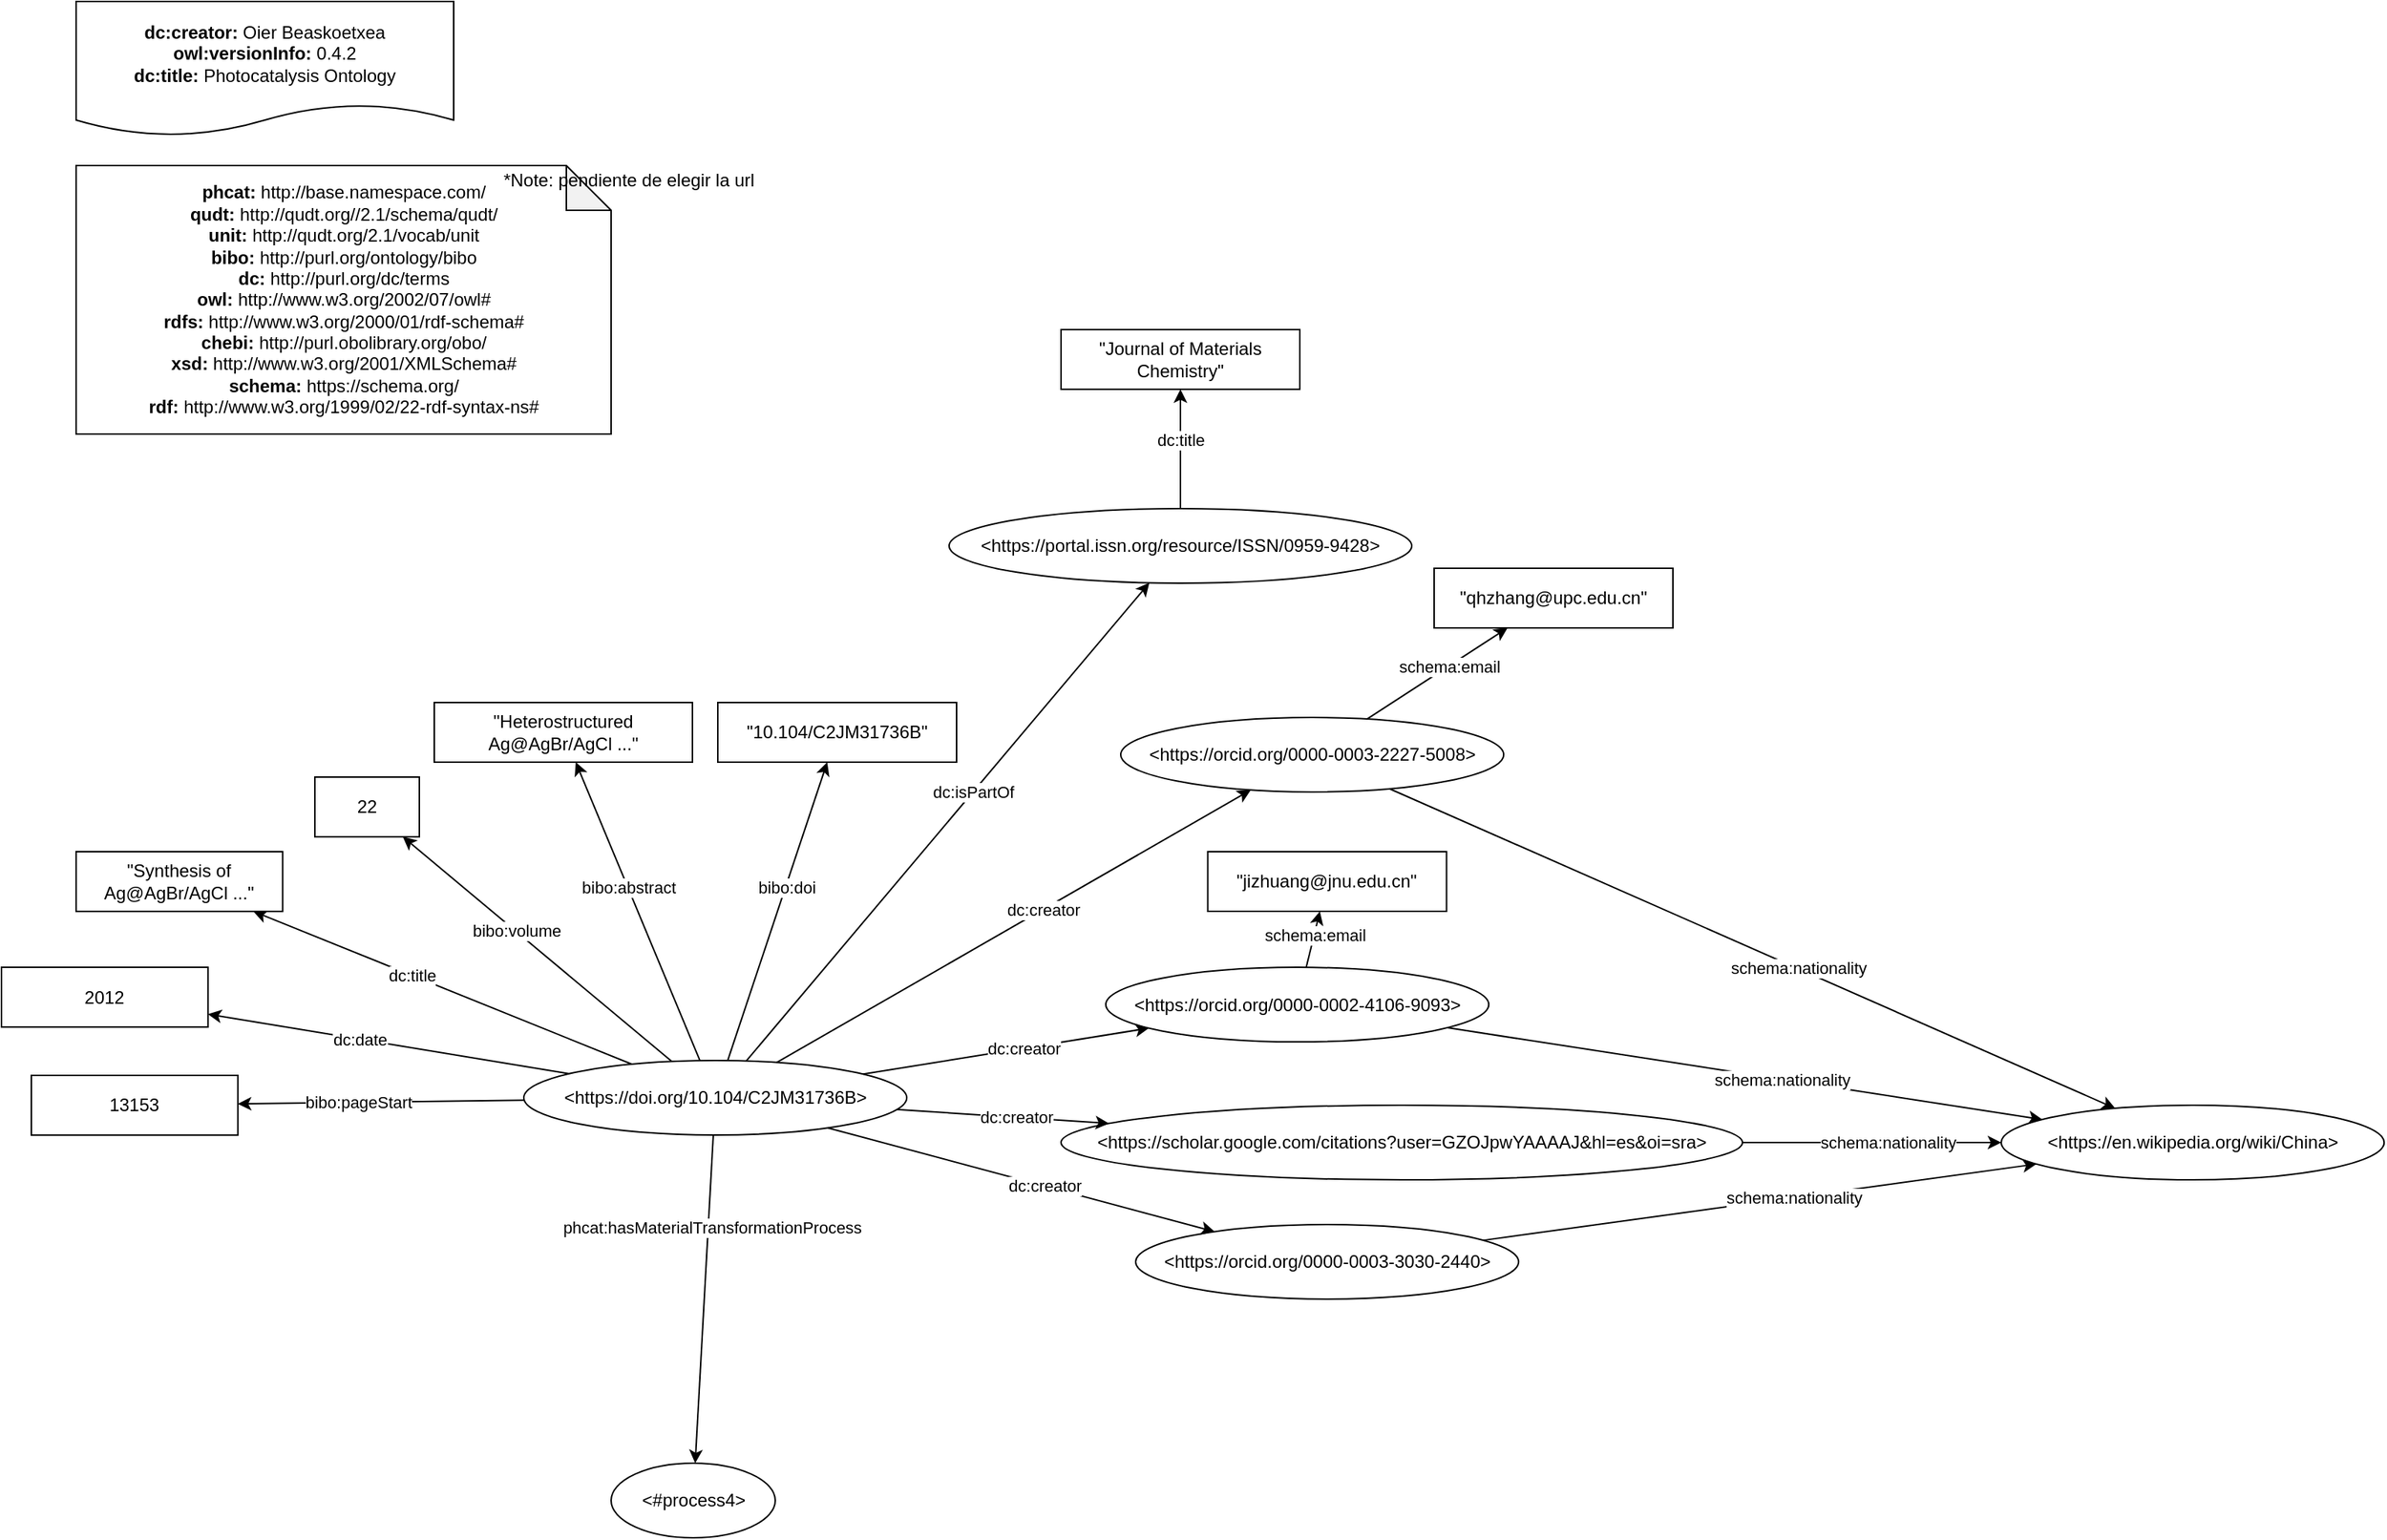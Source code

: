 <mxfile pages="3">
    <diagram name="Ejemplo-article" id="AOHAi6Hs9sP0VKXJI1iI">
        <mxGraphModel dx="2765" dy="3112" grid="1" gridSize="10" guides="1" tooltips="1" connect="1" arrows="1" fold="1" page="1" pageScale="1" pageWidth="827" pageHeight="1169" math="0" shadow="0">
            <root>
                <mxCell id="y9Ch99dVO2wmUKqUw9Gn-0"/>
                <mxCell id="y9Ch99dVO2wmUKqUw9Gn-1" parent="y9Ch99dVO2wmUKqUw9Gn-0"/>
                <mxCell id="y9Ch99dVO2wmUKqUw9Gn-5" value="&lt;div&gt;&lt;b&gt;dc:creator:&lt;/b&gt;&amp;nbsp;Oier Beaskoetxea&lt;/div&gt;&lt;div&gt;&lt;b&gt;owl:versionInfo:&lt;/b&gt; 0.4.2&lt;/div&gt;&lt;div&gt;&lt;b&gt;dc:title:&lt;/b&gt;&amp;nbsp;Photocatalysis Ontology&lt;/div&gt;" style="shape=document;whiteSpace=wrap;html=1;boundedLbl=1;labelBackgroundColor=#ffffff;strokeColor=#000000;fontSize=12;fontColor=#000000;size=0.233;" parent="y9Ch99dVO2wmUKqUw9Gn-1" vertex="1">
                    <mxGeometry x="-1080" y="-1250" width="253" height="90" as="geometry"/>
                </mxCell>
                <mxCell id="y9Ch99dVO2wmUKqUw9Gn-6" value="&lt;div&gt;&lt;b&gt;phcat:&lt;/b&gt;&amp;nbsp;http://base.namespace.com/&lt;/div&gt;&lt;b&gt;qudt:&lt;/b&gt;&amp;nbsp;http://qudt.org//2.1/schema/qudt/&lt;div&gt;&lt;b&gt;unit:&amp;nbsp;&lt;/b&gt;http://qudt.org/2.1/vocab/unit&lt;br&gt;&lt;/div&gt;&lt;div&gt;&lt;b&gt;bibo:&amp;nbsp;&lt;/b&gt;http://purl.org/ontology/bibo&lt;/div&gt;&lt;b&gt;dc:&amp;nbsp;&lt;/b&gt;http://purl.org/dc/terms&lt;br&gt;&lt;b&gt;owl:&amp;nbsp;&lt;/b&gt;http://www.w3.org/2002/07/owl#&lt;br&gt;&lt;b&gt;rdfs:&amp;nbsp;&lt;/b&gt;http://www.w3.org/2000/01/rdf-schema#&lt;br&gt;&lt;div&gt;&lt;b&gt;chebi:&amp;nbsp;&lt;/b&gt;http://purl.obolibrary.org/obo/&lt;/div&gt;&lt;div&gt;&lt;b&gt;xsd:&amp;nbsp;&lt;/b&gt;http://www.w3.org/2001/XMLSchema#&lt;br&gt;&lt;/div&gt;&lt;div&gt;&lt;b&gt;schema:&lt;/b&gt;&amp;nbsp;https://schema.org/&lt;br&gt;&lt;/div&gt;&lt;div&gt;&lt;b&gt;rdf:&amp;nbsp;&lt;/b&gt;http://www.w3.org/1999/02/22-rdf-syntax-ns#&lt;/div&gt;" style="shape=note;whiteSpace=wrap;html=1;backgroundOutline=1;darkOpacity=0.05;align=center;" parent="y9Ch99dVO2wmUKqUw9Gn-1" vertex="1">
                    <mxGeometry x="-1080" y="-1140" width="358.5" height="180" as="geometry"/>
                </mxCell>
                <mxCell id="y9Ch99dVO2wmUKqUw9Gn-82" value="*Note: pendiente de elegir la url" style="text;html=1;align=center;verticalAlign=middle;resizable=0;points=[];autosize=1;strokeColor=none;fillColor=none;" parent="y9Ch99dVO2wmUKqUw9Gn-1" vertex="1">
                    <mxGeometry x="-800" y="-1140" width="180" height="20" as="geometry"/>
                </mxCell>
                <mxCell id="JlitmSAJsw8VmAW7Jw8D-3" style="edgeStyle=none;rounded=0;orthogonalLoop=1;jettySize=auto;html=1;" parent="y9Ch99dVO2wmUKqUw9Gn-1" source="yPosjqxv40HL2GVmoQ_2-0" target="JlitmSAJsw8VmAW7Jw8D-1" edge="1">
                    <mxGeometry relative="1" as="geometry"/>
                </mxCell>
                <mxCell id="JlitmSAJsw8VmAW7Jw8D-4" value="dc:isPartOf" style="edgeLabel;html=1;align=center;verticalAlign=middle;resizable=0;points=[];" parent="JlitmSAJsw8VmAW7Jw8D-3" vertex="1" connectable="0">
                    <mxGeometry x="0.123" relative="1" as="geometry">
                        <mxPoint as="offset"/>
                    </mxGeometry>
                </mxCell>
                <mxCell id="bjZbgZbGjA4of5Ys-AiP-9" style="edgeStyle=none;rounded=0;orthogonalLoop=1;jettySize=auto;html=1;" parent="y9Ch99dVO2wmUKqUw9Gn-1" source="yPosjqxv40HL2GVmoQ_2-0" target="bjZbgZbGjA4of5Ys-AiP-6" edge="1">
                    <mxGeometry relative="1" as="geometry"/>
                </mxCell>
                <mxCell id="bjZbgZbGjA4of5Ys-AiP-10" value="phcat:hasMaterialTransformationProcess" style="edgeLabel;html=1;align=center;verticalAlign=middle;resizable=0;points=[];" parent="bjZbgZbGjA4of5Ys-AiP-9" vertex="1" connectable="0">
                    <mxGeometry x="-0.438" y="2" relative="1" as="geometry">
                        <mxPoint as="offset"/>
                    </mxGeometry>
                </mxCell>
                <mxCell id="bjZbgZbGjA4of5Ys-AiP-13" style="edgeStyle=none;rounded=0;orthogonalLoop=1;jettySize=auto;html=1;" parent="y9Ch99dVO2wmUKqUw9Gn-1" source="yPosjqxv40HL2GVmoQ_2-0" target="bjZbgZbGjA4of5Ys-AiP-12" edge="1">
                    <mxGeometry relative="1" as="geometry"/>
                </mxCell>
                <mxCell id="bjZbgZbGjA4of5Ys-AiP-14" value="bibo:doi" style="edgeLabel;html=1;align=center;verticalAlign=middle;resizable=0;points=[];" parent="bjZbgZbGjA4of5Ys-AiP-13" vertex="1" connectable="0">
                    <mxGeometry x="0.164" relative="1" as="geometry">
                        <mxPoint as="offset"/>
                    </mxGeometry>
                </mxCell>
                <mxCell id="yPosjqxv40HL2GVmoQ_2-0" value="&amp;lt;https://doi.org/10.104/C2JM31736B&amp;gt;" style="ellipse;whiteSpace=wrap;html=1;fillColor=default;" parent="y9Ch99dVO2wmUKqUw9Gn-1" vertex="1">
                    <mxGeometry x="-780" y="-540" width="256.61" height="50" as="geometry"/>
                </mxCell>
                <mxCell id="JlitmSAJsw8VmAW7Jw8D-1" value="&amp;lt;https://portal.issn.org/resource/ISSN/0959-9428&amp;gt;" style="ellipse;whiteSpace=wrap;html=1;fillColor=default;" parent="y9Ch99dVO2wmUKqUw9Gn-1" vertex="1">
                    <mxGeometry x="-495.0" y="-910" width="310" height="50" as="geometry"/>
                </mxCell>
                <mxCell id="JlitmSAJsw8VmAW7Jw8D-5" value="&amp;lt;https://orcid.org/0000-0003-2227-5008&amp;gt;" style="ellipse;whiteSpace=wrap;html=1;fillColor=default;" parent="y9Ch99dVO2wmUKqUw9Gn-1" vertex="1">
                    <mxGeometry x="-380" y="-770" width="256.61" height="50" as="geometry"/>
                </mxCell>
                <mxCell id="JlitmSAJsw8VmAW7Jw8D-6" value="&amp;lt;https://orcid.org/0000-0002-4106-9093&amp;gt;" style="ellipse;whiteSpace=wrap;html=1;fillColor=default;" parent="y9Ch99dVO2wmUKqUw9Gn-1" vertex="1">
                    <mxGeometry x="-390" y="-602.48" width="256.61" height="50" as="geometry"/>
                </mxCell>
                <mxCell id="JlitmSAJsw8VmAW7Jw8D-7" value="&amp;lt;https://scholar.google.com/citations?user=GZOJpwYAAAAJ&amp;amp;hl=es&amp;amp;oi=sra&amp;gt;" style="ellipse;whiteSpace=wrap;html=1;fillColor=default;" parent="y9Ch99dVO2wmUKqUw9Gn-1" vertex="1">
                    <mxGeometry x="-420" y="-510" width="456.61" height="50" as="geometry"/>
                </mxCell>
                <mxCell id="JlitmSAJsw8VmAW7Jw8D-8" value="&amp;lt;https://orcid.org/0000-0003-3030-2440&amp;gt;" style="ellipse;whiteSpace=wrap;html=1;fillColor=default;" parent="y9Ch99dVO2wmUKqUw9Gn-1" vertex="1">
                    <mxGeometry x="-370" y="-430" width="256.61" height="50" as="geometry"/>
                </mxCell>
                <mxCell id="JlitmSAJsw8VmAW7Jw8D-9" style="edgeStyle=none;rounded=0;orthogonalLoop=1;jettySize=auto;html=1;" parent="y9Ch99dVO2wmUKqUw9Gn-1" source="yPosjqxv40HL2GVmoQ_2-0" target="JlitmSAJsw8VmAW7Jw8D-5" edge="1">
                    <mxGeometry relative="1" as="geometry">
                        <mxPoint x="-610.884" y="-529.268" as="sourcePoint"/>
                        <mxPoint x="-406.067" y="-690.507" as="targetPoint"/>
                    </mxGeometry>
                </mxCell>
                <mxCell id="JlitmSAJsw8VmAW7Jw8D-10" value="dc:creator" style="edgeLabel;html=1;align=center;verticalAlign=middle;resizable=0;points=[];" parent="JlitmSAJsw8VmAW7Jw8D-9" vertex="1" connectable="0">
                    <mxGeometry x="0.123" relative="1" as="geometry">
                        <mxPoint as="offset"/>
                    </mxGeometry>
                </mxCell>
                <mxCell id="JlitmSAJsw8VmAW7Jw8D-11" style="edgeStyle=none;rounded=0;orthogonalLoop=1;jettySize=auto;html=1;" parent="y9Ch99dVO2wmUKqUw9Gn-1" source="yPosjqxv40HL2GVmoQ_2-0" target="JlitmSAJsw8VmAW7Jw8D-6" edge="1">
                    <mxGeometry relative="1" as="geometry">
                        <mxPoint x="-527.243" y="-516.299" as="sourcePoint"/>
                        <mxPoint x="-355.845" y="-533.585" as="targetPoint"/>
                    </mxGeometry>
                </mxCell>
                <mxCell id="JlitmSAJsw8VmAW7Jw8D-12" value="dc:creator" style="edgeLabel;html=1;align=center;verticalAlign=middle;resizable=0;points=[];" parent="JlitmSAJsw8VmAW7Jw8D-11" vertex="1" connectable="0">
                    <mxGeometry x="0.123" relative="1" as="geometry">
                        <mxPoint as="offset"/>
                    </mxGeometry>
                </mxCell>
                <mxCell id="JlitmSAJsw8VmAW7Jw8D-13" style="edgeStyle=none;rounded=0;orthogonalLoop=1;jettySize=auto;html=1;" parent="y9Ch99dVO2wmUKqUw9Gn-1" source="yPosjqxv40HL2GVmoQ_2-0" target="JlitmSAJsw8VmAW7Jw8D-7" edge="1">
                    <mxGeometry relative="1" as="geometry">
                        <mxPoint x="-517.243" y="-506.299" as="sourcePoint"/>
                        <mxPoint x="-345.845" y="-523.585" as="targetPoint"/>
                    </mxGeometry>
                </mxCell>
                <mxCell id="JlitmSAJsw8VmAW7Jw8D-14" value="dc:creator" style="edgeLabel;html=1;align=center;verticalAlign=middle;resizable=0;points=[];" parent="JlitmSAJsw8VmAW7Jw8D-13" vertex="1" connectable="0">
                    <mxGeometry x="0.123" relative="1" as="geometry">
                        <mxPoint as="offset"/>
                    </mxGeometry>
                </mxCell>
                <mxCell id="JlitmSAJsw8VmAW7Jw8D-15" style="edgeStyle=none;rounded=0;orthogonalLoop=1;jettySize=auto;html=1;" parent="y9Ch99dVO2wmUKqUw9Gn-1" source="yPosjqxv40HL2GVmoQ_2-0" target="JlitmSAJsw8VmAW7Jw8D-8" edge="1">
                    <mxGeometry relative="1" as="geometry">
                        <mxPoint x="-507.243" y="-496.299" as="sourcePoint"/>
                        <mxPoint x="-335.845" y="-513.585" as="targetPoint"/>
                    </mxGeometry>
                </mxCell>
                <mxCell id="JlitmSAJsw8VmAW7Jw8D-16" value="dc:creator" style="edgeLabel;html=1;align=center;verticalAlign=middle;resizable=0;points=[];" parent="JlitmSAJsw8VmAW7Jw8D-15" vertex="1" connectable="0">
                    <mxGeometry x="0.123" relative="1" as="geometry">
                        <mxPoint as="offset"/>
                    </mxGeometry>
                </mxCell>
                <mxCell id="JlitmSAJsw8VmAW7Jw8D-18" value="&amp;lt;https://en.wikipedia.org/wiki/China&amp;gt;" style="ellipse;whiteSpace=wrap;html=1;fillColor=default;" parent="y9Ch99dVO2wmUKqUw9Gn-1" vertex="1">
                    <mxGeometry x="210" y="-510" width="256.61" height="50" as="geometry"/>
                </mxCell>
                <mxCell id="JlitmSAJsw8VmAW7Jw8D-19" style="edgeStyle=none;rounded=0;orthogonalLoop=1;jettySize=auto;html=1;" parent="y9Ch99dVO2wmUKqUw9Gn-1" source="JlitmSAJsw8VmAW7Jw8D-5" target="JlitmSAJsw8VmAW7Jw8D-18" edge="1">
                    <mxGeometry relative="1" as="geometry">
                        <mxPoint x="96.615" y="-678.918" as="sourcePoint"/>
                        <mxPoint x="555.517" y="-789.999" as="targetPoint"/>
                    </mxGeometry>
                </mxCell>
                <mxCell id="JlitmSAJsw8VmAW7Jw8D-20" value="schema:nationality" style="edgeLabel;html=1;align=center;verticalAlign=middle;resizable=0;points=[];" parent="JlitmSAJsw8VmAW7Jw8D-19" vertex="1" connectable="0">
                    <mxGeometry x="0.123" relative="1" as="geometry">
                        <mxPoint as="offset"/>
                    </mxGeometry>
                </mxCell>
                <mxCell id="bjZbgZbGjA4of5Ys-AiP-0" style="edgeStyle=none;rounded=0;orthogonalLoop=1;jettySize=auto;html=1;" parent="y9Ch99dVO2wmUKqUw9Gn-1" source="JlitmSAJsw8VmAW7Jw8D-6" target="JlitmSAJsw8VmAW7Jw8D-18" edge="1">
                    <mxGeometry relative="1" as="geometry">
                        <mxPoint x="70.003" y="-618.495" as="sourcePoint"/>
                        <mxPoint x="577.305" y="-531.514" as="targetPoint"/>
                    </mxGeometry>
                </mxCell>
                <mxCell id="bjZbgZbGjA4of5Ys-AiP-1" value="schema:nationality" style="edgeLabel;html=1;align=center;verticalAlign=middle;resizable=0;points=[];" parent="bjZbgZbGjA4of5Ys-AiP-0" vertex="1" connectable="0">
                    <mxGeometry x="0.123" relative="1" as="geometry">
                        <mxPoint as="offset"/>
                    </mxGeometry>
                </mxCell>
                <mxCell id="bjZbgZbGjA4of5Ys-AiP-2" style="edgeStyle=none;rounded=0;orthogonalLoop=1;jettySize=auto;html=1;" parent="y9Ch99dVO2wmUKqUw9Gn-1" source="JlitmSAJsw8VmAW7Jw8D-7" target="JlitmSAJsw8VmAW7Jw8D-18" edge="1">
                    <mxGeometry relative="1" as="geometry">
                        <mxPoint x="73.933" y="-559.919" as="sourcePoint"/>
                        <mxPoint x="552.762" y="-540.159" as="targetPoint"/>
                    </mxGeometry>
                </mxCell>
                <mxCell id="bjZbgZbGjA4of5Ys-AiP-3" value="schema:nationality" style="edgeLabel;html=1;align=center;verticalAlign=middle;resizable=0;points=[];" parent="bjZbgZbGjA4of5Ys-AiP-2" vertex="1" connectable="0">
                    <mxGeometry x="0.123" relative="1" as="geometry">
                        <mxPoint as="offset"/>
                    </mxGeometry>
                </mxCell>
                <mxCell id="bjZbgZbGjA4of5Ys-AiP-4" style="edgeStyle=none;rounded=0;orthogonalLoop=1;jettySize=auto;html=1;" parent="y9Ch99dVO2wmUKqUw9Gn-1" source="JlitmSAJsw8VmAW7Jw8D-8" target="JlitmSAJsw8VmAW7Jw8D-18" edge="1">
                    <mxGeometry relative="1" as="geometry">
                        <mxPoint x="260.138" y="-500.118" as="sourcePoint"/>
                        <mxPoint x="560.336" y="-525.169" as="targetPoint"/>
                    </mxGeometry>
                </mxCell>
                <mxCell id="bjZbgZbGjA4of5Ys-AiP-5" value="schema:nationality" style="edgeLabel;html=1;align=center;verticalAlign=middle;resizable=0;points=[];" parent="bjZbgZbGjA4of5Ys-AiP-4" vertex="1" connectable="0">
                    <mxGeometry x="0.123" relative="1" as="geometry">
                        <mxPoint as="offset"/>
                    </mxGeometry>
                </mxCell>
                <mxCell id="bjZbgZbGjA4of5Ys-AiP-6" value="&amp;lt;#process4&amp;gt;" style="ellipse;whiteSpace=wrap;html=1;fillColor=default;" parent="y9Ch99dVO2wmUKqUw9Gn-1" vertex="1">
                    <mxGeometry x="-721.5" y="-270" width="110" height="50" as="geometry"/>
                </mxCell>
                <mxCell id="bjZbgZbGjA4of5Ys-AiP-12" value="&quot;10.104/C2JM31736B&quot;" style="rounded=0;whiteSpace=wrap;html=1;fillColor=default;" parent="y9Ch99dVO2wmUKqUw9Gn-1" vertex="1">
                    <mxGeometry x="-650" y="-780" width="160" height="40" as="geometry"/>
                </mxCell>
                <mxCell id="bjZbgZbGjA4of5Ys-AiP-15" style="edgeStyle=none;rounded=0;orthogonalLoop=1;jettySize=auto;html=1;" parent="y9Ch99dVO2wmUKqUw9Gn-1" source="yPosjqxv40HL2GVmoQ_2-0" target="bjZbgZbGjA4of5Ys-AiP-17" edge="1">
                    <mxGeometry relative="1" as="geometry">
                        <mxPoint x="-820.379" y="-529.947" as="sourcePoint"/>
                    </mxGeometry>
                </mxCell>
                <mxCell id="bjZbgZbGjA4of5Ys-AiP-16" value="bibo:abstract" style="edgeLabel;html=1;align=center;verticalAlign=middle;resizable=0;points=[];" parent="bjZbgZbGjA4of5Ys-AiP-15" vertex="1" connectable="0">
                    <mxGeometry x="0.164" relative="1" as="geometry">
                        <mxPoint as="offset"/>
                    </mxGeometry>
                </mxCell>
                <mxCell id="bjZbgZbGjA4of5Ys-AiP-17" value="&quot;Heterostructured Ag@AgBr/AgCl ...&quot;" style="rounded=0;whiteSpace=wrap;html=1;fillColor=default;" parent="y9Ch99dVO2wmUKqUw9Gn-1" vertex="1">
                    <mxGeometry x="-840" y="-780" width="173" height="40" as="geometry"/>
                </mxCell>
                <mxCell id="bjZbgZbGjA4of5Ys-AiP-19" style="edgeStyle=none;rounded=0;orthogonalLoop=1;jettySize=auto;html=1;" parent="y9Ch99dVO2wmUKqUw9Gn-1" source="yPosjqxv40HL2GVmoQ_2-0" target="bjZbgZbGjA4of5Ys-AiP-21" edge="1">
                    <mxGeometry relative="1" as="geometry">
                        <mxPoint x="-814.409" y="-489.998" as="sourcePoint"/>
                    </mxGeometry>
                </mxCell>
                <mxCell id="bjZbgZbGjA4of5Ys-AiP-20" value="bibo:volume" style="edgeLabel;html=1;align=center;verticalAlign=middle;resizable=0;points=[];" parent="bjZbgZbGjA4of5Ys-AiP-19" vertex="1" connectable="0">
                    <mxGeometry x="0.164" relative="1" as="geometry">
                        <mxPoint as="offset"/>
                    </mxGeometry>
                </mxCell>
                <mxCell id="bjZbgZbGjA4of5Ys-AiP-21" value="22" style="rounded=0;whiteSpace=wrap;html=1;fillColor=default;" parent="y9Ch99dVO2wmUKqUw9Gn-1" vertex="1">
                    <mxGeometry x="-920" y="-730" width="70" height="40.07" as="geometry"/>
                </mxCell>
                <mxCell id="bjZbgZbGjA4of5Ys-AiP-22" style="edgeStyle=none;rounded=0;orthogonalLoop=1;jettySize=auto;html=1;" parent="y9Ch99dVO2wmUKqUw9Gn-1" source="yPosjqxv40HL2GVmoQ_2-0" target="bjZbgZbGjA4of5Ys-AiP-24" edge="1">
                    <mxGeometry relative="1" as="geometry">
                        <mxPoint x="-780.004" y="-479.453" as="sourcePoint"/>
                    </mxGeometry>
                </mxCell>
                <mxCell id="bjZbgZbGjA4of5Ys-AiP-23" value="dc:title" style="edgeLabel;html=1;align=center;verticalAlign=middle;resizable=0;points=[];" parent="bjZbgZbGjA4of5Ys-AiP-22" vertex="1" connectable="0">
                    <mxGeometry x="0.164" relative="1" as="geometry">
                        <mxPoint as="offset"/>
                    </mxGeometry>
                </mxCell>
                <mxCell id="bjZbgZbGjA4of5Ys-AiP-24" value="&quot;Synthesis of Ag@AgBr/AgCl ...&quot;" style="rounded=0;whiteSpace=wrap;html=1;fillColor=default;" parent="y9Ch99dVO2wmUKqUw9Gn-1" vertex="1">
                    <mxGeometry x="-1080" y="-680" width="138.38" height="40.07" as="geometry"/>
                </mxCell>
                <mxCell id="bjZbgZbGjA4of5Ys-AiP-25" style="edgeStyle=none;rounded=0;orthogonalLoop=1;jettySize=auto;html=1;" parent="y9Ch99dVO2wmUKqUw9Gn-1" source="yPosjqxv40HL2GVmoQ_2-0" target="bjZbgZbGjA4of5Ys-AiP-27" edge="1">
                    <mxGeometry relative="1" as="geometry">
                        <mxPoint x="-757.441" y="-459.997" as="sourcePoint"/>
                    </mxGeometry>
                </mxCell>
                <mxCell id="bjZbgZbGjA4of5Ys-AiP-26" value="dc:date" style="edgeLabel;html=1;align=center;verticalAlign=middle;resizable=0;points=[];" parent="bjZbgZbGjA4of5Ys-AiP-25" vertex="1" connectable="0">
                    <mxGeometry x="0.164" relative="1" as="geometry">
                        <mxPoint as="offset"/>
                    </mxGeometry>
                </mxCell>
                <mxCell id="bjZbgZbGjA4of5Ys-AiP-27" value="2012" style="rounded=0;whiteSpace=wrap;html=1;fillColor=default;" parent="y9Ch99dVO2wmUKqUw9Gn-1" vertex="1">
                    <mxGeometry x="-1130" y="-602.48" width="138.38" height="40.07" as="geometry"/>
                </mxCell>
                <mxCell id="bjZbgZbGjA4of5Ys-AiP-28" style="edgeStyle=none;rounded=0;orthogonalLoop=1;jettySize=auto;html=1;" parent="y9Ch99dVO2wmUKqUw9Gn-1" source="yPosjqxv40HL2GVmoQ_2-0" target="bjZbgZbGjA4of5Ys-AiP-30" edge="1">
                    <mxGeometry relative="1" as="geometry">
                        <mxPoint x="-745.036" y="-467.337" as="sourcePoint"/>
                    </mxGeometry>
                </mxCell>
                <mxCell id="bjZbgZbGjA4of5Ys-AiP-29" value="bibo:pageStart" style="edgeLabel;html=1;align=center;verticalAlign=middle;resizable=0;points=[];" parent="bjZbgZbGjA4of5Ys-AiP-28" vertex="1" connectable="0">
                    <mxGeometry x="0.164" relative="1" as="geometry">
                        <mxPoint as="offset"/>
                    </mxGeometry>
                </mxCell>
                <mxCell id="bjZbgZbGjA4of5Ys-AiP-30" value="13153" style="rounded=0;whiteSpace=wrap;html=1;fillColor=default;" parent="y9Ch99dVO2wmUKqUw9Gn-1" vertex="1">
                    <mxGeometry x="-1110" y="-530" width="138.38" height="40.07" as="geometry"/>
                </mxCell>
                <mxCell id="bjZbgZbGjA4of5Ys-AiP-31" style="edgeStyle=none;rounded=0;orthogonalLoop=1;jettySize=auto;html=1;" parent="y9Ch99dVO2wmUKqUw9Gn-1" source="JlitmSAJsw8VmAW7Jw8D-5" target="bjZbgZbGjA4of5Ys-AiP-33" edge="1">
                    <mxGeometry relative="1" as="geometry">
                        <mxPoint x="-23.379" y="-562.407" as="sourcePoint"/>
                    </mxGeometry>
                </mxCell>
                <mxCell id="bjZbgZbGjA4of5Ys-AiP-32" value="schema:email" style="edgeLabel;html=1;align=center;verticalAlign=middle;resizable=0;points=[];" parent="bjZbgZbGjA4of5Ys-AiP-31" vertex="1" connectable="0">
                    <mxGeometry x="0.164" relative="1" as="geometry">
                        <mxPoint as="offset"/>
                    </mxGeometry>
                </mxCell>
                <mxCell id="bjZbgZbGjA4of5Ys-AiP-33" value="&quot;qhzhang@upc.edu.cn&quot;" style="rounded=0;whiteSpace=wrap;html=1;fillColor=default;" parent="y9Ch99dVO2wmUKqUw9Gn-1" vertex="1">
                    <mxGeometry x="-170" y="-870" width="160" height="40" as="geometry"/>
                </mxCell>
                <mxCell id="bjZbgZbGjA4of5Ys-AiP-34" style="edgeStyle=none;rounded=0;orthogonalLoop=1;jettySize=auto;html=1;" parent="y9Ch99dVO2wmUKqUw9Gn-1" source="JlitmSAJsw8VmAW7Jw8D-6" target="bjZbgZbGjA4of5Ys-AiP-36" edge="1">
                    <mxGeometry relative="1" as="geometry">
                        <mxPoint x="-222.366" y="-667.167" as="sourcePoint"/>
                    </mxGeometry>
                </mxCell>
                <mxCell id="bjZbgZbGjA4of5Ys-AiP-35" value="schema:email" style="edgeLabel;html=1;align=center;verticalAlign=middle;resizable=0;points=[];" parent="bjZbgZbGjA4of5Ys-AiP-34" vertex="1" connectable="0">
                    <mxGeometry x="0.164" relative="1" as="geometry">
                        <mxPoint as="offset"/>
                    </mxGeometry>
                </mxCell>
                <mxCell id="bjZbgZbGjA4of5Ys-AiP-36" value="&quot;jizhuang@jnu.edu.cn&quot;" style="rounded=0;whiteSpace=wrap;html=1;fillColor=default;" parent="y9Ch99dVO2wmUKqUw9Gn-1" vertex="1">
                    <mxGeometry x="-321.7" y="-680" width="160" height="40" as="geometry"/>
                </mxCell>
                <mxCell id="bjZbgZbGjA4of5Ys-AiP-37" style="edgeStyle=none;rounded=0;orthogonalLoop=1;jettySize=auto;html=1;" parent="y9Ch99dVO2wmUKqUw9Gn-1" source="JlitmSAJsw8VmAW7Jw8D-1" target="bjZbgZbGjA4of5Ys-AiP-39" edge="1">
                    <mxGeometry relative="1" as="geometry">
                        <mxPoint x="-268.455" y="-578.538" as="sourcePoint"/>
                    </mxGeometry>
                </mxCell>
                <mxCell id="bjZbgZbGjA4of5Ys-AiP-38" value="dc:title" style="edgeLabel;html=1;align=center;verticalAlign=middle;resizable=0;points=[];" parent="bjZbgZbGjA4of5Ys-AiP-37" vertex="1" connectable="0">
                    <mxGeometry x="0.164" relative="1" as="geometry">
                        <mxPoint as="offset"/>
                    </mxGeometry>
                </mxCell>
                <mxCell id="bjZbgZbGjA4of5Ys-AiP-39" value="&quot;Journal of Materials Chemistry&quot;" style="rounded=0;whiteSpace=wrap;html=1;fillColor=default;" parent="y9Ch99dVO2wmUKqUw9Gn-1" vertex="1">
                    <mxGeometry x="-420" y="-1030" width="160" height="40" as="geometry"/>
                </mxCell>
            </root>
        </mxGraphModel>
    </diagram>
    <diagram name="Ejemplo-process" id="5_l1jBWLPL5t3elROsI4">
        <mxGraphModel dx="3028" dy="1943" grid="1" gridSize="10" guides="1" tooltips="1" connect="1" arrows="1" fold="1" page="1" pageScale="1" pageWidth="827" pageHeight="1169" math="0" shadow="0">
            <root>
                <mxCell id="WpjGU6Ferc3NxP5VC9st-0"/>
                <mxCell id="WpjGU6Ferc3NxP5VC9st-1" parent="WpjGU6Ferc3NxP5VC9st-0"/>
                <mxCell id="WpjGU6Ferc3NxP5VC9st-2" value="&lt;div&gt;&lt;b&gt;dc:creator:&lt;/b&gt;&amp;nbsp;Oier Beaskoetxea&lt;/div&gt;&lt;div&gt;&lt;b&gt;owl:versionInfo:&lt;/b&gt; 0.5&lt;/div&gt;&lt;div&gt;&lt;b&gt;dc:title:&lt;/b&gt;&amp;nbsp;Photocatalysis Ontology&lt;/div&gt;" style="shape=document;whiteSpace=wrap;html=1;boundedLbl=1;labelBackgroundColor=#ffffff;strokeColor=#000000;fontSize=12;fontColor=#000000;size=0.233;" vertex="1" parent="WpjGU6Ferc3NxP5VC9st-1">
                    <mxGeometry x="-1001.83" y="-940" width="253" height="80" as="geometry"/>
                </mxCell>
                <mxCell id="WpjGU6Ferc3NxP5VC9st-3" value="&lt;div&gt;&lt;b&gt;phcat:&lt;/b&gt;&amp;nbsp;http://base.namespace.com/&lt;/div&gt;&lt;b&gt;qudt:&lt;/b&gt;&amp;nbsp;http://qudt.org//2.1/schema/qudt/&lt;div&gt;&lt;b&gt;unit:&amp;nbsp;&lt;/b&gt;http://qudt.org/2.1/vocab/unit&lt;br&gt;&lt;/div&gt;&lt;div&gt;&lt;b&gt;bibo:&amp;nbsp;&lt;/b&gt;http://purl.org/ontology/bibo&lt;/div&gt;&lt;b&gt;dc:&amp;nbsp;&lt;/b&gt;http://purl.org/dc/terms&lt;br&gt;&lt;b&gt;owl:&amp;nbsp;&lt;/b&gt;http://www.w3.org/2002/07/owl#&lt;br&gt;&lt;b&gt;rdfs:&amp;nbsp;&lt;/b&gt;http://www.w3.org/2000/01/rdf-schema#&lt;br&gt;&lt;div&gt;&lt;b&gt;chebi:&amp;nbsp;&lt;/b&gt;http://purl.obolibrary.org/obo/&lt;/div&gt;&lt;div&gt;&lt;b&gt;xsd:&amp;nbsp;&lt;/b&gt;http://www.w3.org/2001/XMLSchema#&lt;br&gt;&lt;/div&gt;&lt;div&gt;&lt;b&gt;schema:&lt;/b&gt;&amp;nbsp;https://schema.org/&lt;br&gt;&lt;/div&gt;&lt;div&gt;&lt;b&gt;rdf:&amp;nbsp;&lt;/b&gt;http://www.w3.org/1999/02/22-rdf-syntax-ns#&lt;/div&gt;" style="shape=note;whiteSpace=wrap;html=1;backgroundOutline=1;darkOpacity=0.05;align=center;" vertex="1" parent="WpjGU6Ferc3NxP5VC9st-1">
                    <mxGeometry x="-1001.83" y="-1130" width="303.39" height="180" as="geometry"/>
                </mxCell>
                <mxCell id="WpjGU6Ferc3NxP5VC9st-4" value="*Note: pendiente de elegir la url" style="text;html=1;align=center;verticalAlign=middle;resizable=0;points=[];autosize=1;strokeColor=none;fillColor=none;" vertex="1" parent="WpjGU6Ferc3NxP5VC9st-1">
                    <mxGeometry x="-750" y="-1130" width="180" height="20" as="geometry"/>
                </mxCell>
                <mxCell id="WpjGU6Ferc3NxP5VC9st-11" value="&amp;lt;https://doi.org/10.104/C2JM31736B&amp;gt;" style="ellipse;whiteSpace=wrap;html=1;fillColor=default;" vertex="1" parent="WpjGU6Ferc3NxP5VC9st-1">
                    <mxGeometry x="-660" y="-1060" width="256.61" height="50" as="geometry"/>
                </mxCell>
                <mxCell id="WpjGU6Ferc3NxP5VC9st-36" value="&amp;lt;#process4&amp;gt;" style="ellipse;whiteSpace=wrap;html=1;fillColor=default;" vertex="1" parent="WpjGU6Ferc3NxP5VC9st-1">
                    <mxGeometry x="-640" y="-910" width="163.3" height="50" as="geometry"/>
                </mxCell>
                <mxCell id="WpjGU6Ferc3NxP5VC9st-64" style="edgeStyle=none;html=1;" edge="1" parent="WpjGU6Ferc3NxP5VC9st-1" source="WpjGU6Ferc3NxP5VC9st-36" target="WpjGU6Ferc3NxP5VC9st-11">
                    <mxGeometry relative="1" as="geometry">
                        <mxPoint x="-535.185" y="-759.993" as="sourcePoint"/>
                        <mxPoint x="-523.025" y="-980.001" as="targetPoint"/>
                    </mxGeometry>
                </mxCell>
                <mxCell id="pV5V_DZiquW7iSUT7AtN-0" value="phcat:reportedIn" style="edgeLabel;html=1;align=center;verticalAlign=middle;resizable=0;points=[];" vertex="1" connectable="0" parent="WpjGU6Ferc3NxP5VC9st-64">
                    <mxGeometry x="-0.246" y="1" relative="1" as="geometry">
                        <mxPoint x="1" y="-20" as="offset"/>
                    </mxGeometry>
                </mxCell>
                <mxCell id="z5txv0QIwyUw5Hl8UvC8-0" value="&quot;Continious&quot;" style="rounded=0;whiteSpace=wrap;html=1;fillColor=default;" vertex="1" parent="WpjGU6Ferc3NxP5VC9st-1">
                    <mxGeometry x="-463" y="-805" width="100" height="40" as="geometry"/>
                </mxCell>
                <mxCell id="z5txv0QIwyUw5Hl8UvC8-1" style="edgeStyle=none;html=1;" edge="1" parent="WpjGU6Ferc3NxP5VC9st-1" source="WpjGU6Ferc3NxP5VC9st-36" target="z5txv0QIwyUw5Hl8UvC8-0">
                    <mxGeometry relative="1" as="geometry">
                        <mxPoint x="-521.161" y="-859.89" as="sourcePoint"/>
                        <mxPoint x="-276.595" y="-836.126" as="targetPoint"/>
                    </mxGeometry>
                </mxCell>
                <mxCell id="z5txv0QIwyUw5Hl8UvC8-2" value="phcat:operationMode" style="edgeLabel;html=1;align=center;verticalAlign=middle;resizable=0;points=[];" vertex="1" connectable="0" parent="z5txv0QIwyUw5Hl8UvC8-1">
                    <mxGeometry x="-0.246" y="1" relative="1" as="geometry">
                        <mxPoint as="offset"/>
                    </mxGeometry>
                </mxCell>
                <mxCell id="z5txv0QIwyUw5Hl8UvC8-3" value="&quot;Ag@AgBr/AgCl&quot;" style="rounded=0;whiteSpace=wrap;html=1;fillColor=default;" vertex="1" parent="WpjGU6Ferc3NxP5VC9st-1">
                    <mxGeometry x="-419" y="-950" width="105.05" height="40" as="geometry"/>
                </mxCell>
                <mxCell id="z5txv0QIwyUw5Hl8UvC8-4" style="edgeStyle=none;html=1;" edge="1" parent="WpjGU6Ferc3NxP5VC9st-1" target="z5txv0QIwyUw5Hl8UvC8-3" source="WpjGU6Ferc3NxP5VC9st-36">
                    <mxGeometry relative="1" as="geometry">
                        <mxPoint x="-775.052" y="-900.0" as="sourcePoint"/>
                        <mxPoint x="-511.545" y="-846.686" as="targetPoint"/>
                    </mxGeometry>
                </mxCell>
                <mxCell id="z5txv0QIwyUw5Hl8UvC8-5" value="rdfs:label" style="edgeLabel;html=1;align=center;verticalAlign=middle;resizable=0;points=[];" vertex="1" connectable="0" parent="z5txv0QIwyUw5Hl8UvC8-4">
                    <mxGeometry x="-0.246" y="1" relative="1" as="geometry">
                        <mxPoint y="-14" as="offset"/>
                    </mxGeometry>
                </mxCell>
                <mxCell id="z5txv0QIwyUw5Hl8UvC8-6" value="&amp;lt;#process4/reaction-medium&amp;gt;" style="ellipse;whiteSpace=wrap;html=1;fillColor=default;" vertex="1" parent="WpjGU6Ferc3NxP5VC9st-1">
                    <mxGeometry x="-850.0" y="-810" width="256.61" height="50" as="geometry"/>
                </mxCell>
                <mxCell id="z5txv0QIwyUw5Hl8UvC8-7" style="edgeStyle=none;html=1;" edge="1" parent="WpjGU6Ferc3NxP5VC9st-1" target="z5txv0QIwyUw5Hl8UvC8-6" source="WpjGU6Ferc3NxP5VC9st-36">
                    <mxGeometry relative="1" as="geometry">
                        <mxPoint x="-990.001" y="-800.0" as="sourcePoint"/>
                        <mxPoint x="-981.865" y="-910.111" as="targetPoint"/>
                    </mxGeometry>
                </mxCell>
                <mxCell id="z5txv0QIwyUw5Hl8UvC8-8" value="phcat:reportedIn" style="edgeLabel;html=1;align=center;verticalAlign=middle;resizable=0;points=[];" vertex="1" connectable="0" parent="z5txv0QIwyUw5Hl8UvC8-7">
                    <mxGeometry x="-0.246" y="1" relative="1" as="geometry">
                        <mxPoint as="offset"/>
                    </mxGeometry>
                </mxCell>
                <mxCell id="z5txv0QIwyUw5Hl8UvC8-9" value="phcat:Liquid" style="rounded=0;whiteSpace=wrap;html=1;fillColor=default;" vertex="1" parent="WpjGU6Ferc3NxP5VC9st-1">
                    <mxGeometry x="-870" y="-710" width="105.05" height="40" as="geometry"/>
                </mxCell>
                <mxCell id="z5txv0QIwyUw5Hl8UvC8-10" style="edgeStyle=none;html=1;" edge="1" parent="WpjGU6Ferc3NxP5VC9st-1" target="z5txv0QIwyUw5Hl8UvC8-9" source="z5txv0QIwyUw5Hl8UvC8-6">
                    <mxGeometry relative="1" as="geometry">
                        <mxPoint x="-947.47" y="-730" as="sourcePoint"/>
                        <mxPoint x="-874.015" y="-676.686" as="targetPoint"/>
                    </mxGeometry>
                </mxCell>
                <mxCell id="z5txv0QIwyUw5Hl8UvC8-11" value="rdf:type" style="edgeLabel;html=1;align=center;verticalAlign=middle;resizable=0;points=[];" vertex="1" connectable="0" parent="z5txv0QIwyUw5Hl8UvC8-10">
                    <mxGeometry x="-0.246" y="1" relative="1" as="geometry">
                        <mxPoint y="7" as="offset"/>
                    </mxGeometry>
                </mxCell>
                <mxCell id="z5txv0QIwyUw5Hl8UvC8-12" value="0" style="rounded=0;whiteSpace=wrap;html=1;fillColor=default;" vertex="1" parent="WpjGU6Ferc3NxP5VC9st-1">
                    <mxGeometry x="-698.44" y="-710" width="105.05" height="40" as="geometry"/>
                </mxCell>
                <mxCell id="z5txv0QIwyUw5Hl8UvC8-13" style="edgeStyle=none;html=1;" edge="1" parent="WpjGU6Ferc3NxP5VC9st-1" target="z5txv0QIwyUw5Hl8UvC8-12" source="z5txv0QIwyUw5Hl8UvC8-6">
                    <mxGeometry relative="1" as="geometry">
                        <mxPoint x="-833.501" y="-950.003" as="sourcePoint"/>
                        <mxPoint x="-727.285" y="-666.506" as="targetPoint"/>
                    </mxGeometry>
                </mxCell>
                <mxCell id="z5txv0QIwyUw5Hl8UvC8-14" value="phcat:pH" style="edgeLabel;html=1;align=center;verticalAlign=middle;resizable=0;points=[];" vertex="1" connectable="0" parent="z5txv0QIwyUw5Hl8UvC8-13">
                    <mxGeometry x="-0.246" y="1" relative="1" as="geometry">
                        <mxPoint x="-1" y="-2" as="offset"/>
                    </mxGeometry>
                </mxCell>
            </root>
        </mxGraphModel>
    </diagram>
    <diagram name="Ejemplo-input" id="txb1xVwu0W5Poa3K96Bs">
        <mxGraphModel dx="3028" dy="1943" grid="1" gridSize="10" guides="1" tooltips="1" connect="1" arrows="1" fold="1" page="1" pageScale="1" pageWidth="827" pageHeight="1169" math="0" shadow="0">
            <root>
                <mxCell id="1oLu0oBOWdgKuP-4zp2W-0"/>
                <mxCell id="1oLu0oBOWdgKuP-4zp2W-1" parent="1oLu0oBOWdgKuP-4zp2W-0"/>
                <mxCell id="1oLu0oBOWdgKuP-4zp2W-2" value="&lt;div&gt;&lt;b&gt;dc:creator:&lt;/b&gt;&amp;nbsp;Oier Beaskoetxea&lt;/div&gt;&lt;div&gt;&lt;b&gt;owl:versionInfo:&lt;/b&gt; 0.5&lt;/div&gt;&lt;div&gt;&lt;b&gt;dc:title:&lt;/b&gt;&amp;nbsp;Photocatalysis Ontology&lt;/div&gt;" style="shape=document;whiteSpace=wrap;html=1;boundedLbl=1;labelBackgroundColor=#ffffff;strokeColor=#000000;fontSize=12;fontColor=#000000;size=0.233;" vertex="1" parent="1oLu0oBOWdgKuP-4zp2W-1">
                    <mxGeometry x="-781.6" y="-1070" width="253" height="80" as="geometry"/>
                </mxCell>
                <mxCell id="1oLu0oBOWdgKuP-4zp2W-3" value="&lt;div&gt;&lt;b&gt;phcat:&lt;/b&gt;&amp;nbsp;http://base.namespace.com/&lt;/div&gt;&lt;b&gt;qudt:&lt;/b&gt;&amp;nbsp;http://qudt.org//2.1/schema/qudt/&lt;div&gt;&lt;b&gt;unit:&amp;nbsp;&lt;/b&gt;http://qudt.org/2.1/vocab/unit&lt;br&gt;&lt;/div&gt;&lt;div&gt;&lt;b&gt;bibo:&amp;nbsp;&lt;/b&gt;http://purl.org/ontology/bibo&lt;/div&gt;&lt;b&gt;dc:&amp;nbsp;&lt;/b&gt;http://purl.org/dc/terms&lt;br&gt;&lt;b&gt;owl:&amp;nbsp;&lt;/b&gt;http://www.w3.org/2002/07/owl#&lt;br&gt;&lt;b&gt;rdfs:&amp;nbsp;&lt;/b&gt;http://www.w3.org/2000/01/rdf-schema#&lt;br&gt;&lt;div&gt;&lt;b&gt;chebi:&amp;nbsp;&lt;/b&gt;http://purl.obolibrary.org/obo/&lt;/div&gt;&lt;div&gt;&lt;b&gt;xsd:&amp;nbsp;&lt;/b&gt;http://www.w3.org/2001/XMLSchema#&lt;br&gt;&lt;/div&gt;&lt;div&gt;&lt;b&gt;schema:&lt;/b&gt;&amp;nbsp;https://schema.org/&lt;br&gt;&lt;/div&gt;&lt;div&gt;&lt;b&gt;rdf:&amp;nbsp;&lt;/b&gt;http://www.w3.org/1999/02/22-rdf-syntax-ns#&lt;/div&gt;" style="shape=note;whiteSpace=wrap;html=1;backgroundOutline=1;darkOpacity=0.05;align=center;" vertex="1" parent="1oLu0oBOWdgKuP-4zp2W-1">
                    <mxGeometry x="-1100.0" y="-1120" width="303.39" height="180" as="geometry"/>
                </mxCell>
                <mxCell id="1oLu0oBOWdgKuP-4zp2W-4" value="*Note: pendiente de elegir la url" style="text;html=1;align=center;verticalAlign=middle;resizable=0;points=[];autosize=1;strokeColor=none;fillColor=none;" vertex="1" parent="1oLu0oBOWdgKuP-4zp2W-1">
                    <mxGeometry x="-843.39" y="-1110" width="180" height="20" as="geometry"/>
                </mxCell>
                <mxCell id="1oLu0oBOWdgKuP-4zp2W-5" value="&amp;lt;https://doi.org/10.104/C2JM31736B&amp;gt;" style="ellipse;whiteSpace=wrap;html=1;fillColor=default;" vertex="1" parent="1oLu0oBOWdgKuP-4zp2W-1">
                    <mxGeometry x="-542" y="-870" width="256.61" height="50" as="geometry"/>
                </mxCell>
                <mxCell id="1oLu0oBOWdgKuP-4zp2W-6" value="&amp;lt;#process4&amp;gt;" style="ellipse;whiteSpace=wrap;html=1;fillColor=default;" vertex="1" parent="1oLu0oBOWdgKuP-4zp2W-1">
                    <mxGeometry x="-760" y="-820" width="133.3" height="50" as="geometry"/>
                </mxCell>
                <mxCell id="1oLu0oBOWdgKuP-4zp2W-7" style="edgeStyle=none;html=1;" edge="1" parent="1oLu0oBOWdgKuP-4zp2W-1" source="1oLu0oBOWdgKuP-4zp2W-6" target="1oLu0oBOWdgKuP-4zp2W-5">
                    <mxGeometry relative="1" as="geometry">
                        <mxPoint x="-655.185" y="-419.993" as="sourcePoint"/>
                        <mxPoint x="-643.025" y="-640.001" as="targetPoint"/>
                    </mxGeometry>
                </mxCell>
                <mxCell id="1oLu0oBOWdgKuP-4zp2W-8" value="phcat:reportedIn" style="edgeLabel;html=1;align=center;verticalAlign=middle;resizable=0;points=[];" vertex="1" connectable="0" parent="1oLu0oBOWdgKuP-4zp2W-7">
                    <mxGeometry x="-0.246" y="1" relative="1" as="geometry">
                        <mxPoint x="3" y="1" as="offset"/>
                    </mxGeometry>
                </mxCell>
                <mxCell id="1oLu0oBOWdgKuP-4zp2W-9" value="&quot;Continious&quot;" style="rounded=0;whiteSpace=wrap;html=1;fillColor=default;" vertex="1" parent="1oLu0oBOWdgKuP-4zp2W-1">
                    <mxGeometry x="-660" y="-920" width="100" height="40" as="geometry"/>
                </mxCell>
                <mxCell id="1oLu0oBOWdgKuP-4zp2W-10" style="edgeStyle=none;html=1;" edge="1" parent="1oLu0oBOWdgKuP-4zp2W-1" source="1oLu0oBOWdgKuP-4zp2W-6" target="1oLu0oBOWdgKuP-4zp2W-9">
                    <mxGeometry relative="1" as="geometry">
                        <mxPoint x="-641.161" y="-519.89" as="sourcePoint"/>
                        <mxPoint x="-396.595" y="-496.126" as="targetPoint"/>
                    </mxGeometry>
                </mxCell>
                <mxCell id="1oLu0oBOWdgKuP-4zp2W-11" value="phcat:operationMode" style="edgeLabel;html=1;align=center;verticalAlign=middle;resizable=0;points=[];" vertex="1" connectable="0" parent="1oLu0oBOWdgKuP-4zp2W-10">
                    <mxGeometry x="-0.246" y="1" relative="1" as="geometry">
                        <mxPoint as="offset"/>
                    </mxGeometry>
                </mxCell>
                <mxCell id="1oLu0oBOWdgKuP-4zp2W-12" value="&quot;Ag@AgBr/AgCl&quot;" style="rounded=0;whiteSpace=wrap;html=1;fillColor=default;" vertex="1" parent="1oLu0oBOWdgKuP-4zp2W-1">
                    <mxGeometry x="-873.39" y="-920" width="105.05" height="40" as="geometry"/>
                </mxCell>
                <mxCell id="1oLu0oBOWdgKuP-4zp2W-13" style="edgeStyle=none;html=1;" edge="1" parent="1oLu0oBOWdgKuP-4zp2W-1" source="1oLu0oBOWdgKuP-4zp2W-6" target="1oLu0oBOWdgKuP-4zp2W-12">
                    <mxGeometry relative="1" as="geometry">
                        <mxPoint x="-895.052" y="-560.0" as="sourcePoint"/>
                        <mxPoint x="-631.545" y="-506.686" as="targetPoint"/>
                    </mxGeometry>
                </mxCell>
                <mxCell id="1oLu0oBOWdgKuP-4zp2W-14" value="rdfs:label" style="edgeLabel;html=1;align=center;verticalAlign=middle;resizable=0;points=[];" vertex="1" connectable="0" parent="1oLu0oBOWdgKuP-4zp2W-13">
                    <mxGeometry x="-0.246" y="1" relative="1" as="geometry">
                        <mxPoint y="-14" as="offset"/>
                    </mxGeometry>
                </mxCell>
                <mxCell id="1oLu0oBOWdgKuP-4zp2W-15" value="&amp;lt;#process4/reaction-medium&amp;gt;" style="ellipse;whiteSpace=wrap;html=1;fillColor=default;" vertex="1" parent="1oLu0oBOWdgKuP-4zp2W-1">
                    <mxGeometry x="-1100" y="-870" width="256.61" height="50" as="geometry"/>
                </mxCell>
                <mxCell id="1oLu0oBOWdgKuP-4zp2W-16" style="edgeStyle=none;html=1;" edge="1" parent="1oLu0oBOWdgKuP-4zp2W-1" source="1oLu0oBOWdgKuP-4zp2W-6" target="1oLu0oBOWdgKuP-4zp2W-15">
                    <mxGeometry relative="1" as="geometry">
                        <mxPoint x="-1110.001" y="-460.0" as="sourcePoint"/>
                        <mxPoint x="-1101.865" y="-570.111" as="targetPoint"/>
                    </mxGeometry>
                </mxCell>
                <mxCell id="1oLu0oBOWdgKuP-4zp2W-17" value="phcat:reportedIn" style="edgeLabel;html=1;align=center;verticalAlign=middle;resizable=0;points=[];" vertex="1" connectable="0" parent="1oLu0oBOWdgKuP-4zp2W-16">
                    <mxGeometry x="-0.246" y="1" relative="1" as="geometry">
                        <mxPoint as="offset"/>
                    </mxGeometry>
                </mxCell>
                <mxCell id="1oLu0oBOWdgKuP-4zp2W-25" value="&amp;lt;#process4/catalyst_AgCl&amp;gt;" style="ellipse;whiteSpace=wrap;html=1;fillColor=default;" vertex="1" parent="1oLu0oBOWdgKuP-4zp2W-1">
                    <mxGeometry x="-1116.1" y="-700" width="190" height="50" as="geometry"/>
                </mxCell>
                <mxCell id="1oLu0oBOWdgKuP-4zp2W-26" value="&amp;lt;#process4/reductant_H20&amp;gt;" style="ellipse;whiteSpace=wrap;html=1;fillColor=default;" vertex="1" parent="1oLu0oBOWdgKuP-4zp2W-1">
                    <mxGeometry x="-686.1" y="-700" width="190" height="50" as="geometry"/>
                </mxCell>
                <mxCell id="1oLu0oBOWdgKuP-4zp2W-27" value="&amp;lt;#process4/co-catalyst_Ag&amp;gt;" style="ellipse;whiteSpace=wrap;html=1;fillColor=default;" vertex="1" parent="1oLu0oBOWdgKuP-4zp2W-1">
                    <mxGeometry x="-904.54" y="-700" width="200" height="50" as="geometry"/>
                </mxCell>
                <mxCell id="1oLu0oBOWdgKuP-4zp2W-28" value="&amp;lt;#process4/co-catalystAgBr&amp;gt;" style="ellipse;whiteSpace=wrap;html=1;fillColor=default;" vertex="1" parent="1oLu0oBOWdgKuP-4zp2W-1">
                    <mxGeometry x="-470.6" y="-700" width="200" height="50" as="geometry"/>
                </mxCell>
                <mxCell id="1oLu0oBOWdgKuP-4zp2W-29" value="chebi:CHEBI_30341" style="rounded=0;whiteSpace=wrap;html=1;fillColor=default;" vertex="1" parent="1oLu0oBOWdgKuP-4zp2W-1">
                    <mxGeometry x="-1083.6" y="-586" width="125" height="40" as="geometry"/>
                </mxCell>
                <mxCell id="1oLu0oBOWdgKuP-4zp2W-30" style="edgeStyle=none;html=1;" edge="1" parent="1oLu0oBOWdgKuP-4zp2W-1" source="1oLu0oBOWdgKuP-4zp2W-25" target="1oLu0oBOWdgKuP-4zp2W-29">
                    <mxGeometry relative="1" as="geometry">
                        <mxPoint x="-749.58" y="-861.784" as="sourcePoint"/>
                        <mxPoint x="-873.515" y="-884.043" as="targetPoint"/>
                    </mxGeometry>
                </mxCell>
                <mxCell id="1oLu0oBOWdgKuP-4zp2W-31" value="phcat:hasChemical" style="edgeLabel;html=1;align=center;verticalAlign=middle;resizable=0;points=[];" vertex="1" connectable="0" parent="1oLu0oBOWdgKuP-4zp2W-30">
                    <mxGeometry x="-0.246" y="1" relative="1" as="geometry">
                        <mxPoint as="offset"/>
                    </mxGeometry>
                </mxCell>
                <mxCell id="1oLu0oBOWdgKuP-4zp2W-34" value="chebi:CHEBI_30512" style="rounded=0;whiteSpace=wrap;html=1;fillColor=default;" vertex="1" parent="1oLu0oBOWdgKuP-4zp2W-1">
                    <mxGeometry x="-867.04" y="-586" width="125" height="40" as="geometry"/>
                </mxCell>
                <mxCell id="1oLu0oBOWdgKuP-4zp2W-35" style="edgeStyle=none;html=1;" edge="1" parent="1oLu0oBOWdgKuP-4zp2W-1" target="1oLu0oBOWdgKuP-4zp2W-34" source="1oLu0oBOWdgKuP-4zp2W-27">
                    <mxGeometry relative="1" as="geometry">
                        <mxPoint x="-805.102" y="-650.0" as="sourcePoint"/>
                        <mxPoint x="-656.955" y="-884.043" as="targetPoint"/>
                    </mxGeometry>
                </mxCell>
                <mxCell id="1oLu0oBOWdgKuP-4zp2W-36" value="phcat:hasChemical" style="edgeLabel;html=1;align=center;verticalAlign=middle;resizable=0;points=[];" vertex="1" connectable="0" parent="1oLu0oBOWdgKuP-4zp2W-35">
                    <mxGeometry x="-0.246" y="1" relative="1" as="geometry">
                        <mxPoint as="offset"/>
                    </mxGeometry>
                </mxCell>
                <mxCell id="1oLu0oBOWdgKuP-4zp2W-37" value="chebi:CHEBI_15377" style="rounded=0;whiteSpace=wrap;html=1;fillColor=default;" vertex="1" parent="1oLu0oBOWdgKuP-4zp2W-1">
                    <mxGeometry x="-653.6" y="-586" width="125" height="40" as="geometry"/>
                </mxCell>
                <mxCell id="1oLu0oBOWdgKuP-4zp2W-38" style="edgeStyle=none;html=1;" edge="1" parent="1oLu0oBOWdgKuP-4zp2W-1" target="1oLu0oBOWdgKuP-4zp2W-37" source="1oLu0oBOWdgKuP-4zp2W-26">
                    <mxGeometry relative="1" as="geometry">
                        <mxPoint x="-371.162" y="-650.0" as="sourcePoint"/>
                        <mxPoint x="-223.015" y="-884.043" as="targetPoint"/>
                    </mxGeometry>
                </mxCell>
                <mxCell id="1oLu0oBOWdgKuP-4zp2W-39" value="phcat:hasChemical" style="edgeLabel;html=1;align=center;verticalAlign=middle;resizable=0;points=[];" vertex="1" connectable="0" parent="1oLu0oBOWdgKuP-4zp2W-38">
                    <mxGeometry x="-0.246" y="1" relative="1" as="geometry">
                        <mxPoint as="offset"/>
                    </mxGeometry>
                </mxCell>
                <mxCell id="1oLu0oBOWdgKuP-4zp2W-40" value="&amp;lt;#AgBr&amp;gt;" style="ellipse;whiteSpace=wrap;html=1;fillColor=default;" vertex="1" parent="1oLu0oBOWdgKuP-4zp2W-1">
                    <mxGeometry x="-423.92" y="-586" width="106.65" height="40" as="geometry"/>
                </mxCell>
                <mxCell id="1oLu0oBOWdgKuP-4zp2W-41" style="edgeStyle=none;html=1;" edge="1" parent="1oLu0oBOWdgKuP-4zp2W-1" source="1oLu0oBOWdgKuP-4zp2W-28" target="1oLu0oBOWdgKuP-4zp2W-40">
                    <mxGeometry relative="1" as="geometry">
                        <mxPoint x="-361.1" y="-640" as="sourcePoint"/>
                        <mxPoint x="-360.692" y="-576" as="targetPoint"/>
                    </mxGeometry>
                </mxCell>
                <mxCell id="1oLu0oBOWdgKuP-4zp2W-42" value="phcat:hasChemical" style="edgeLabel;html=1;align=center;verticalAlign=middle;resizable=0;points=[];" vertex="1" connectable="0" parent="1oLu0oBOWdgKuP-4zp2W-41">
                    <mxGeometry x="-0.246" y="1" relative="1" as="geometry">
                        <mxPoint x="-1" y="2" as="offset"/>
                    </mxGeometry>
                </mxCell>
                <mxCell id="1oLu0oBOWdgKuP-4zp2W-43" value="chebi:CHEBI_24431" style="ellipse;whiteSpace=wrap;html=1;fillColor=default;" vertex="1" parent="1oLu0oBOWdgKuP-4zp2W-1">
                    <mxGeometry x="-767.79" y="-486" width="136.68" height="45" as="geometry"/>
                </mxCell>
                <mxCell id="1oLu0oBOWdgKuP-4zp2W-44" style="edgeStyle=none;html=1;" edge="1" parent="1oLu0oBOWdgKuP-4zp2W-1" source="1oLu0oBOWdgKuP-4zp2W-29" target="1oLu0oBOWdgKuP-4zp2W-43">
                    <mxGeometry relative="1" as="geometry">
                        <mxPoint x="-1011.662" y="-640.0" as="sourcePoint"/>
                        <mxPoint x="-1011.1" y="-576" as="targetPoint"/>
                    </mxGeometry>
                </mxCell>
                <mxCell id="1oLu0oBOWdgKuP-4zp2W-45" value="rdf:type" style="edgeLabel;html=1;align=center;verticalAlign=middle;resizable=0;points=[];" vertex="1" connectable="0" parent="1oLu0oBOWdgKuP-4zp2W-44">
                    <mxGeometry x="-0.246" y="1" relative="1" as="geometry">
                        <mxPoint as="offset"/>
                    </mxGeometry>
                </mxCell>
                <mxCell id="1oLu0oBOWdgKuP-4zp2W-46" style="edgeStyle=none;html=1;" edge="1" parent="1oLu0oBOWdgKuP-4zp2W-1" source="1oLu0oBOWdgKuP-4zp2W-34" target="1oLu0oBOWdgKuP-4zp2W-43">
                    <mxGeometry relative="1" as="geometry">
                        <mxPoint x="-960.805" y="-536" as="sourcePoint"/>
                        <mxPoint x="-721.425" y="-440.808" as="targetPoint"/>
                    </mxGeometry>
                </mxCell>
                <mxCell id="1oLu0oBOWdgKuP-4zp2W-47" value="rdf:type" style="edgeLabel;html=1;align=center;verticalAlign=middle;resizable=0;points=[];" vertex="1" connectable="0" parent="1oLu0oBOWdgKuP-4zp2W-46">
                    <mxGeometry x="-0.246" y="1" relative="1" as="geometry">
                        <mxPoint as="offset"/>
                    </mxGeometry>
                </mxCell>
                <mxCell id="1oLu0oBOWdgKuP-4zp2W-48" style="edgeStyle=none;html=1;" edge="1" parent="1oLu0oBOWdgKuP-4zp2W-1" source="1oLu0oBOWdgKuP-4zp2W-40" target="1oLu0oBOWdgKuP-4zp2W-43">
                    <mxGeometry relative="1" as="geometry">
                        <mxPoint x="-950.805" y="-526" as="sourcePoint"/>
                        <mxPoint x="-711.425" y="-430.808" as="targetPoint"/>
                    </mxGeometry>
                </mxCell>
                <mxCell id="1oLu0oBOWdgKuP-4zp2W-49" value="rdf:type" style="edgeLabel;html=1;align=center;verticalAlign=middle;resizable=0;points=[];" vertex="1" connectable="0" parent="1oLu0oBOWdgKuP-4zp2W-48">
                    <mxGeometry x="-0.246" y="1" relative="1" as="geometry">
                        <mxPoint as="offset"/>
                    </mxGeometry>
                </mxCell>
                <mxCell id="1oLu0oBOWdgKuP-4zp2W-50" style="edgeStyle=none;html=1;" edge="1" parent="1oLu0oBOWdgKuP-4zp2W-1" source="1oLu0oBOWdgKuP-4zp2W-37" target="1oLu0oBOWdgKuP-4zp2W-43">
                    <mxGeometry relative="1" as="geometry">
                        <mxPoint x="-940.805" y="-516" as="sourcePoint"/>
                        <mxPoint x="-686.1" y="-426" as="targetPoint"/>
                    </mxGeometry>
                </mxCell>
                <mxCell id="1oLu0oBOWdgKuP-4zp2W-51" value="rdf:type" style="edgeLabel;html=1;align=center;verticalAlign=middle;resizable=0;points=[];" vertex="1" connectable="0" parent="1oLu0oBOWdgKuP-4zp2W-50">
                    <mxGeometry x="-0.246" y="1" relative="1" as="geometry">
                        <mxPoint as="offset"/>
                    </mxGeometry>
                </mxCell>
                <mxCell id="1oLu0oBOWdgKuP-4zp2W-53" value="&quot;AgBr&quot;" style="rounded=0;whiteSpace=wrap;html=1;fillColor=default;" vertex="1" parent="1oLu0oBOWdgKuP-4zp2W-1">
                    <mxGeometry x="-414.1" y="-486" width="87" height="40" as="geometry"/>
                </mxCell>
                <mxCell id="1oLu0oBOWdgKuP-4zp2W-54" style="edgeStyle=none;html=1;" edge="1" parent="1oLu0oBOWdgKuP-4zp2W-1" source="1oLu0oBOWdgKuP-4zp2W-40" target="1oLu0oBOWdgKuP-4zp2W-53">
                    <mxGeometry relative="1" as="geometry">
                        <mxPoint x="-360.6" y="-640" as="sourcePoint"/>
                        <mxPoint x="-360.595" y="-576" as="targetPoint"/>
                    </mxGeometry>
                </mxCell>
                <mxCell id="1oLu0oBOWdgKuP-4zp2W-55" value="chebi:formula" style="edgeLabel;html=1;align=center;verticalAlign=middle;resizable=0;points=[];" vertex="1" connectable="0" parent="1oLu0oBOWdgKuP-4zp2W-54">
                    <mxGeometry x="-0.246" y="1" relative="1" as="geometry">
                        <mxPoint x="-1" y="2" as="offset"/>
                    </mxGeometry>
                </mxCell>
                <mxCell id="1oLu0oBOWdgKuP-4zp2W-56" style="edgeStyle=none;html=1;" edge="1" parent="1oLu0oBOWdgKuP-4zp2W-1" source="1oLu0oBOWdgKuP-4zp2W-6" target="1oLu0oBOWdgKuP-4zp2W-25">
                    <mxGeometry relative="1" as="geometry">
                        <mxPoint x="-743.48" y="-795.784" as="sourcePoint"/>
                        <mxPoint x="-867.415" y="-818.043" as="targetPoint"/>
                    </mxGeometry>
                </mxCell>
                <mxCell id="1oLu0oBOWdgKuP-4zp2W-57" value="phcat:hasInput" style="edgeLabel;html=1;align=center;verticalAlign=middle;resizable=0;points=[];" vertex="1" connectable="0" parent="1oLu0oBOWdgKuP-4zp2W-56">
                    <mxGeometry x="-0.246" y="1" relative="1" as="geometry">
                        <mxPoint as="offset"/>
                    </mxGeometry>
                </mxCell>
                <mxCell id="1oLu0oBOWdgKuP-4zp2W-58" style="edgeStyle=none;html=1;" edge="1" parent="1oLu0oBOWdgKuP-4zp2W-1" source="1oLu0oBOWdgKuP-4zp2W-6" target="1oLu0oBOWdgKuP-4zp2W-27">
                    <mxGeometry relative="1" as="geometry">
                        <mxPoint x="-719.632" y="-764.029" as="sourcePoint"/>
                        <mxPoint x="-965.716" y="-621.762" as="targetPoint"/>
                    </mxGeometry>
                </mxCell>
                <mxCell id="1oLu0oBOWdgKuP-4zp2W-59" value="phcat:hasInput" style="edgeLabel;html=1;align=center;verticalAlign=middle;resizable=0;points=[];" vertex="1" connectable="0" parent="1oLu0oBOWdgKuP-4zp2W-58">
                    <mxGeometry x="-0.246" y="1" relative="1" as="geometry">
                        <mxPoint as="offset"/>
                    </mxGeometry>
                </mxCell>
                <mxCell id="1oLu0oBOWdgKuP-4zp2W-60" style="edgeStyle=none;html=1;" edge="1" parent="1oLu0oBOWdgKuP-4zp2W-1" source="1oLu0oBOWdgKuP-4zp2W-6" target="1oLu0oBOWdgKuP-4zp2W-26">
                    <mxGeometry relative="1" as="geometry">
                        <mxPoint x="-709.632" y="-754.029" as="sourcePoint"/>
                        <mxPoint x="-955.716" y="-611.762" as="targetPoint"/>
                    </mxGeometry>
                </mxCell>
                <mxCell id="1oLu0oBOWdgKuP-4zp2W-61" value="phcat:hasInput" style="edgeLabel;html=1;align=center;verticalAlign=middle;resizable=0;points=[];" vertex="1" connectable="0" parent="1oLu0oBOWdgKuP-4zp2W-60">
                    <mxGeometry x="-0.246" y="1" relative="1" as="geometry">
                        <mxPoint as="offset"/>
                    </mxGeometry>
                </mxCell>
                <mxCell id="1oLu0oBOWdgKuP-4zp2W-62" style="edgeStyle=none;html=1;" edge="1" parent="1oLu0oBOWdgKuP-4zp2W-1" source="1oLu0oBOWdgKuP-4zp2W-6" target="1oLu0oBOWdgKuP-4zp2W-28">
                    <mxGeometry relative="1" as="geometry">
                        <mxPoint x="-699.632" y="-744.029" as="sourcePoint"/>
                        <mxPoint x="-945.716" y="-601.762" as="targetPoint"/>
                    </mxGeometry>
                </mxCell>
                <mxCell id="1oLu0oBOWdgKuP-4zp2W-63" value="phcat:hasInput" style="edgeLabel;html=1;align=center;verticalAlign=middle;resizable=0;points=[];" vertex="1" connectable="0" parent="1oLu0oBOWdgKuP-4zp2W-62">
                    <mxGeometry x="-0.246" y="1" relative="1" as="geometry">
                        <mxPoint as="offset"/>
                    </mxGeometry>
                </mxCell>
            </root>
        </mxGraphModel>
    </diagram>
    <diagram name="Ejemplo-conditions" id="2gAzwJX5RxV7w5MZUNt1">
        <mxGraphModel dx="3028" dy="1943" grid="1" gridSize="10" guides="1" tooltips="1" connect="1" arrows="1" fold="1" page="1" pageScale="1" pageWidth="827" pageHeight="1169" math="0" shadow="0">
            <root>
                <mxCell id="3eSYHWwZ5i6UGbaZ4xtg-0"/>
                <mxCell id="3eSYHWwZ5i6UGbaZ4xtg-1" parent="3eSYHWwZ5i6UGbaZ4xtg-0"/>
                <mxCell id="3eSYHWwZ5i6UGbaZ4xtg-2" value="&lt;div&gt;&lt;b&gt;dc:creator:&lt;/b&gt;&amp;nbsp;Oier Beaskoetxea&lt;/div&gt;&lt;div&gt;&lt;b&gt;owl:versionInfo:&lt;/b&gt; 0.5&lt;/div&gt;&lt;div&gt;&lt;b&gt;dc:title:&lt;/b&gt;&amp;nbsp;Photocatalysis Ontology&lt;/div&gt;" style="shape=document;whiteSpace=wrap;html=1;boundedLbl=1;labelBackgroundColor=#ffffff;strokeColor=#000000;fontSize=12;fontColor=#000000;size=0.233;" vertex="1" parent="3eSYHWwZ5i6UGbaZ4xtg-1">
                    <mxGeometry x="-681.83" y="-1000" width="253" height="80" as="geometry"/>
                </mxCell>
                <mxCell id="3eSYHWwZ5i6UGbaZ4xtg-3" value="&lt;div&gt;&lt;b&gt;phcat:&lt;/b&gt;&amp;nbsp;http://base.namespace.com/&lt;/div&gt;&lt;b&gt;qudt:&lt;/b&gt;&amp;nbsp;http://qudt.org//2.1/schema/qudt/&lt;div&gt;&lt;b&gt;unit:&amp;nbsp;&lt;/b&gt;http://qudt.org/2.1/vocab/unit&lt;br&gt;&lt;/div&gt;&lt;div&gt;&lt;b&gt;bibo:&amp;nbsp;&lt;/b&gt;http://purl.org/ontology/bibo&lt;/div&gt;&lt;b&gt;dc:&amp;nbsp;&lt;/b&gt;http://purl.org/dc/terms&lt;br&gt;&lt;b&gt;owl:&amp;nbsp;&lt;/b&gt;http://www.w3.org/2002/07/owl#&lt;br&gt;&lt;b&gt;rdfs:&amp;nbsp;&lt;/b&gt;http://www.w3.org/2000/01/rdf-schema#&lt;br&gt;&lt;div&gt;&lt;b&gt;chebi:&amp;nbsp;&lt;/b&gt;http://purl.obolibrary.org/obo/&lt;/div&gt;&lt;div&gt;&lt;b&gt;xsd:&amp;nbsp;&lt;/b&gt;http://www.w3.org/2001/XMLSchema#&lt;br&gt;&lt;/div&gt;&lt;div&gt;&lt;b&gt;schema:&lt;/b&gt;&amp;nbsp;https://schema.org/&lt;br&gt;&lt;/div&gt;&lt;div&gt;&lt;b&gt;rdf:&amp;nbsp;&lt;/b&gt;http://www.w3.org/1999/02/22-rdf-syntax-ns#&lt;/div&gt;" style="shape=note;whiteSpace=wrap;html=1;backgroundOutline=1;darkOpacity=0.05;align=center;" vertex="1" parent="3eSYHWwZ5i6UGbaZ4xtg-1">
                    <mxGeometry x="-1001.83" y="-1070" width="303.39" height="180" as="geometry"/>
                </mxCell>
                <mxCell id="3eSYHWwZ5i6UGbaZ4xtg-4" value="*Note: pendiente de elegir la url" style="text;html=1;align=center;verticalAlign=middle;resizable=0;points=[];autosize=1;strokeColor=none;fillColor=none;" vertex="1" parent="3eSYHWwZ5i6UGbaZ4xtg-1">
                    <mxGeometry x="-750" y="-1070" width="180" height="20" as="geometry"/>
                </mxCell>
                <mxCell id="3eSYHWwZ5i6UGbaZ4xtg-25" value="phcat:hasCondition" style="edgeStyle=none;html=1;" edge="1" parent="3eSYHWwZ5i6UGbaZ4xtg-1" source="3eSYHWwZ5i6UGbaZ4xtg-6" target="3eSYHWwZ5i6UGbaZ4xtg-24">
                    <mxGeometry relative="1" as="geometry"/>
                </mxCell>
                <mxCell id="3eSYHWwZ5i6UGbaZ4xtg-6" value="&amp;lt;#process4&amp;gt;" style="ellipse;whiteSpace=wrap;html=1;fillColor=default;" vertex="1" parent="3eSYHWwZ5i6UGbaZ4xtg-1">
                    <mxGeometry x="-780" y="-840" width="163.3" height="50" as="geometry"/>
                </mxCell>
                <mxCell id="3eSYHWwZ5i6UGbaZ4xtg-24" value="&amp;lt;#process4/reactor-condition&amp;gt;" style="ellipse;whiteSpace=wrap;html=1;fillColor=default;" vertex="1" parent="3eSYHWwZ5i6UGbaZ4xtg-1">
                    <mxGeometry x="-1110" y="-750" width="193.3" height="50" as="geometry"/>
                </mxCell>
                <mxCell id="3eSYHWwZ5i6UGbaZ4xtg-26" value="phact:ReactorCondition" style="ellipse;whiteSpace=wrap;html=1;fillColor=default;" vertex="1" parent="3eSYHWwZ5i6UGbaZ4xtg-1">
                    <mxGeometry x="-1180" y="-860" width="193.3" height="50" as="geometry"/>
                </mxCell>
                <mxCell id="3eSYHWwZ5i6UGbaZ4xtg-27" value="rdf:type" style="edgeStyle=none;html=1;" edge="1" parent="3eSYHWwZ5i6UGbaZ4xtg-1" source="3eSYHWwZ5i6UGbaZ4xtg-24" target="3eSYHWwZ5i6UGbaZ4xtg-26">
                    <mxGeometry relative="1" as="geometry">
                        <mxPoint x="-754.667" y="-770.416" as="sourcePoint"/>
                        <mxPoint x="-930.039" y="-731.291" as="targetPoint"/>
                    </mxGeometry>
                </mxCell>
                <mxCell id="LexL4mjD88j5WbXF-dvV-0" value="&quot;Slurry&quot;" style="rounded=0;whiteSpace=wrap;html=1;fillColor=default;" vertex="1" parent="3eSYHWwZ5i6UGbaZ4xtg-1">
                    <mxGeometry x="-1263.3" y="-800" width="83.3" height="40" as="geometry"/>
                </mxCell>
                <mxCell id="LexL4mjD88j5WbXF-dvV-2" value="phcat:reactorType" style="edgeStyle=none;html=1;" edge="1" parent="3eSYHWwZ5i6UGbaZ4xtg-1" source="3eSYHWwZ5i6UGbaZ4xtg-24" target="LexL4mjD88j5WbXF-dvV-0">
                    <mxGeometry relative="1" as="geometry">
                        <mxPoint x="-1040.801" y="-738.047" as="sourcePoint"/>
                        <mxPoint x="-1159.526" y="-811.918" as="targetPoint"/>
                    </mxGeometry>
                </mxCell>
                <mxCell id="LexL4mjD88j5WbXF-dvV-3" value="phcat:hasCondition" style="edgeStyle=none;html=1;" edge="1" parent="3eSYHWwZ5i6UGbaZ4xtg-1" target="LexL4mjD88j5WbXF-dvV-4" source="3eSYHWwZ5i6UGbaZ4xtg-6">
                    <mxGeometry relative="1" as="geometry">
                        <mxPoint x="-764.588" y="-569.382" as="sourcePoint"/>
                    </mxGeometry>
                </mxCell>
                <mxCell id="LexL4mjD88j5WbXF-dvV-4" value="&amp;lt;#process4/lightsource&amp;gt;" style="ellipse;whiteSpace=wrap;html=1;fillColor=default;" vertex="1" parent="3eSYHWwZ5i6UGbaZ4xtg-1">
                    <mxGeometry x="-973.3" y="-670" width="193.3" height="50" as="geometry"/>
                </mxCell>
                <mxCell id="LexL4mjD88j5WbXF-dvV-5" value="phact:WavelengthCondition" style="ellipse;whiteSpace=wrap;html=1;fillColor=default;" vertex="1" parent="3eSYHWwZ5i6UGbaZ4xtg-1">
                    <mxGeometry x="-1210" y="-630" width="193.3" height="50" as="geometry"/>
                </mxCell>
                <mxCell id="LexL4mjD88j5WbXF-dvV-6" value="rdf:type" style="edgeStyle=none;html=1;" edge="1" parent="3eSYHWwZ5i6UGbaZ4xtg-1" source="LexL4mjD88j5WbXF-dvV-4" target="LexL4mjD88j5WbXF-dvV-5">
                    <mxGeometry relative="1" as="geometry">
                        <mxPoint x="-754.667" y="-559.416" as="sourcePoint"/>
                        <mxPoint x="-930.039" y="-520.291" as="targetPoint"/>
                    </mxGeometry>
                </mxCell>
                <mxCell id="LexL4mjD88j5WbXF-dvV-7" value="&quot;Slurry&quot;" style="rounded=0;whiteSpace=wrap;html=1;fillColor=default;" vertex="1" parent="3eSYHWwZ5i6UGbaZ4xtg-1">
                    <mxGeometry x="-1210" y="-705" width="83.3" height="40" as="geometry"/>
                </mxCell>
                <mxCell id="LexL4mjD88j5WbXF-dvV-8" value="phcat:lightSourceType" style="edgeStyle=none;html=1;" edge="1" parent="3eSYHWwZ5i6UGbaZ4xtg-1" source="LexL4mjD88j5WbXF-dvV-4" target="LexL4mjD88j5WbXF-dvV-7">
                    <mxGeometry relative="1" as="geometry">
                        <mxPoint x="-1040.801" y="-527.047" as="sourcePoint"/>
                        <mxPoint x="-1159.526" y="-600.918" as="targetPoint"/>
                    </mxGeometry>
                </mxCell>
                <mxCell id="LexL4mjD88j5WbXF-dvV-9" value="unit:NanoM" style="ellipse;whiteSpace=wrap;html=1;fillColor=default;" vertex="1" parent="3eSYHWwZ5i6UGbaZ4xtg-1">
                    <mxGeometry x="-928.3" y="-545" width="103.3" height="40" as="geometry"/>
                </mxCell>
                <mxCell id="LexL4mjD88j5WbXF-dvV-10" value="&quot;400-780&quot;" style="rounded=0;whiteSpace=wrap;html=1;fillColor=default;" vertex="1" parent="3eSYHWwZ5i6UGbaZ4xtg-1">
                    <mxGeometry x="-1050" y="-560" width="83.3" height="40" as="geometry"/>
                </mxCell>
                <mxCell id="LexL4mjD88j5WbXF-dvV-11" value="qudt:value" style="edgeStyle=none;html=1;" edge="1" parent="3eSYHWwZ5i6UGbaZ4xtg-1" source="LexL4mjD88j5WbXF-dvV-4" target="LexL4mjD88j5WbXF-dvV-10">
                    <mxGeometry relative="1" as="geometry">
                        <mxPoint x="-943.925" y="-619.984" as="sourcePoint"/>
                        <mxPoint x="-1043.213" y="-600.165" as="targetPoint"/>
                    </mxGeometry>
                </mxCell>
                <mxCell id="LexL4mjD88j5WbXF-dvV-12" value="qudt:unit" style="edgeStyle=none;html=1;" edge="1" parent="3eSYHWwZ5i6UGbaZ4xtg-1" source="LexL4mjD88j5WbXF-dvV-4" target="LexL4mjD88j5WbXF-dvV-9">
                    <mxGeometry relative="1" as="geometry">
                        <mxPoint x="-900.537" y="-611.587" as="sourcePoint"/>
                        <mxPoint x="-1004.466" y="-540" as="targetPoint"/>
                    </mxGeometry>
                </mxCell>
                <mxCell id="LexL4mjD88j5WbXF-dvV-13" value="&amp;lt;#process4/lamppower&amp;gt;" style="ellipse;whiteSpace=wrap;html=1;fillColor=default;" vertex="1" parent="3eSYHWwZ5i6UGbaZ4xtg-1">
                    <mxGeometry x="-763.3" y="-670" width="193.3" height="50" as="geometry"/>
                </mxCell>
                <mxCell id="LexL4mjD88j5WbXF-dvV-14" value="phact:IrradianceCondition" style="ellipse;whiteSpace=wrap;html=1;fillColor=default;" vertex="1" parent="3eSYHWwZ5i6UGbaZ4xtg-1">
                    <mxGeometry x="-663.3" y="-555" width="193.3" height="50" as="geometry"/>
                </mxCell>
                <mxCell id="LexL4mjD88j5WbXF-dvV-15" value="rdf:type" style="edgeStyle=none;html=1;" edge="1" parent="3eSYHWwZ5i6UGbaZ4xtg-1" source="LexL4mjD88j5WbXF-dvV-13" target="LexL4mjD88j5WbXF-dvV-14">
                    <mxGeometry relative="1" as="geometry">
                        <mxPoint x="-207.967" y="-469.416" as="sourcePoint"/>
                        <mxPoint x="-383.339" y="-430.291" as="targetPoint"/>
                    </mxGeometry>
                </mxCell>
                <mxCell id="LexL4mjD88j5WbXF-dvV-16" value="&quot;Xenon(Xe)&quot;" style="rounded=0;whiteSpace=wrap;html=1;fillColor=default;" vertex="1" parent="3eSYHWwZ5i6UGbaZ4xtg-1">
                    <mxGeometry x="-480.0" y="-610" width="83.3" height="40" as="geometry"/>
                </mxCell>
                <mxCell id="LexL4mjD88j5WbXF-dvV-17" value="phcat:lampType" style="edgeStyle=none;html=1;" edge="1" parent="3eSYHWwZ5i6UGbaZ4xtg-1" source="LexL4mjD88j5WbXF-dvV-13" target="LexL4mjD88j5WbXF-dvV-16">
                    <mxGeometry relative="1" as="geometry">
                        <mxPoint x="-494.101" y="-437.047" as="sourcePoint"/>
                        <mxPoint x="-612.826" y="-510.918" as="targetPoint"/>
                    </mxGeometry>
                </mxCell>
                <mxCell id="LexL4mjD88j5WbXF-dvV-18" value="unit:W" style="ellipse;whiteSpace=wrap;html=1;fillColor=default;" vertex="1" parent="3eSYHWwZ5i6UGbaZ4xtg-1">
                    <mxGeometry x="-810" y="-560" width="103.3" height="40" as="geometry"/>
                </mxCell>
                <mxCell id="LexL4mjD88j5WbXF-dvV-19" value="&quot;300&quot;" style="rounded=0;whiteSpace=wrap;html=1;fillColor=default;" vertex="1" parent="3eSYHWwZ5i6UGbaZ4xtg-1">
                    <mxGeometry x="-740" y="-510" width="83.3" height="40" as="geometry"/>
                </mxCell>
                <mxCell id="LexL4mjD88j5WbXF-dvV-20" value="qudt:value" style="edgeStyle=none;html=1;" edge="1" parent="3eSYHWwZ5i6UGbaZ4xtg-1" source="LexL4mjD88j5WbXF-dvV-13" target="LexL4mjD88j5WbXF-dvV-19">
                    <mxGeometry relative="1" as="geometry">
                        <mxPoint x="-397.225" y="-529.984" as="sourcePoint"/>
                        <mxPoint x="-496.513" y="-510.165" as="targetPoint"/>
                    </mxGeometry>
                </mxCell>
                <mxCell id="LexL4mjD88j5WbXF-dvV-21" value="qudt:unit" style="edgeStyle=none;html=1;" edge="1" parent="3eSYHWwZ5i6UGbaZ4xtg-1" source="LexL4mjD88j5WbXF-dvV-13" target="LexL4mjD88j5WbXF-dvV-18">
                    <mxGeometry relative="1" as="geometry">
                        <mxPoint x="-353.837" y="-521.587" as="sourcePoint"/>
                        <mxPoint x="-457.766" y="-450" as="targetPoint"/>
                    </mxGeometry>
                </mxCell>
                <mxCell id="LexL4mjD88j5WbXF-dvV-22" value="phcat:hasCondition" style="edgeStyle=none;html=1;" edge="1" parent="3eSYHWwZ5i6UGbaZ4xtg-1" source="3eSYHWwZ5i6UGbaZ4xtg-6" target="LexL4mjD88j5WbXF-dvV-13">
                    <mxGeometry relative="1" as="geometry">
                        <mxPoint x="-716.345" y="-761.515" as="sourcePoint"/>
                        <mxPoint x="-838.362" y="-658.905" as="targetPoint"/>
                    </mxGeometry>
                </mxCell>
                <mxCell id="LexL4mjD88j5WbXF-dvV-23" value="&amp;lt;#process4/catalyst-set-up&amp;gt;" style="ellipse;whiteSpace=wrap;html=1;fillColor=default;" vertex="1" parent="3eSYHWwZ5i6UGbaZ4xtg-1">
                    <mxGeometry x="-550.0" y="-710" width="193.3" height="50" as="geometry"/>
                </mxCell>
                <mxCell id="LexL4mjD88j5WbXF-dvV-24" value="phact:CatalystSetUpCondition" style="ellipse;whiteSpace=wrap;html=1;fillColor=default;" vertex="1" parent="3eSYHWwZ5i6UGbaZ4xtg-1">
                    <mxGeometry x="-350" y="-619.95" width="193.3" height="50" as="geometry"/>
                </mxCell>
                <mxCell id="LexL4mjD88j5WbXF-dvV-25" value="rdf:type" style="edgeStyle=none;html=1;" edge="1" parent="3eSYHWwZ5i6UGbaZ4xtg-1" source="LexL4mjD88j5WbXF-dvV-23" target="LexL4mjD88j5WbXF-dvV-24">
                    <mxGeometry relative="1" as="geometry">
                        <mxPoint x="195.333" y="-559.366" as="sourcePoint"/>
                        <mxPoint x="19.961" y="-520.241" as="targetPoint"/>
                    </mxGeometry>
                </mxCell>
                <mxCell id="LexL4mjD88j5WbXF-dvV-26" value="&quot;Powder(Suspended)&quot;" style="rounded=0;whiteSpace=wrap;html=1;fillColor=default;" vertex="1" parent="3eSYHWwZ5i6UGbaZ4xtg-1">
                    <mxGeometry x="-248.35" y="-680" width="140" height="40" as="geometry"/>
                </mxCell>
                <mxCell id="LexL4mjD88j5WbXF-dvV-27" value="phcat:setUpType" style="edgeStyle=none;html=1;" edge="1" parent="3eSYHWwZ5i6UGbaZ4xtg-1" source="LexL4mjD88j5WbXF-dvV-23" target="LexL4mjD88j5WbXF-dvV-26">
                    <mxGeometry relative="1" as="geometry">
                        <mxPoint x="-90.801" y="-526.997" as="sourcePoint"/>
                        <mxPoint x="-209.526" y="-600.868" as="targetPoint"/>
                    </mxGeometry>
                </mxCell>
                <mxCell id="LexL4mjD88j5WbXF-dvV-28" value="5" style="rounded=0;whiteSpace=wrap;html=1;fillColor=default;" vertex="1" parent="3eSYHWwZ5i6UGbaZ4xtg-1">
                    <mxGeometry x="-220" y="-840" width="83.3" height="40" as="geometry"/>
                </mxCell>
                <mxCell id="LexL4mjD88j5WbXF-dvV-29" value="qudt:value" style="edgeStyle=none;html=1;" edge="1" parent="3eSYHWwZ5i6UGbaZ4xtg-1" source="LexL4mjD88j5WbXF-dvV-33" target="LexL4mjD88j5WbXF-dvV-28">
                    <mxGeometry relative="1" as="geometry">
                        <mxPoint x="203.7" y="-730" as="sourcePoint"/>
                        <mxPoint x="373.487" y="-640.115" as="targetPoint"/>
                    </mxGeometry>
                </mxCell>
                <mxCell id="LexL4mjD88j5WbXF-dvV-30" value="qudt:unit" style="edgeStyle=none;html=1;" edge="1" parent="3eSYHWwZ5i6UGbaZ4xtg-1" source="LexL4mjD88j5WbXF-dvV-33" target="LexL4mjD88j5WbXF-dvV-32">
                    <mxGeometry relative="1" as="geometry">
                        <mxPoint x="186.7" y="-730" as="sourcePoint"/>
                        <mxPoint x="124.784" y="-659.293" as="targetPoint"/>
                    </mxGeometry>
                </mxCell>
                <mxCell id="LexL4mjD88j5WbXF-dvV-31" value="phcat:hasCondition" style="edgeStyle=none;html=1;" edge="1" parent="3eSYHWwZ5i6UGbaZ4xtg-1" target="LexL4mjD88j5WbXF-dvV-23" source="3eSYHWwZ5i6UGbaZ4xtg-6">
                    <mxGeometry relative="1" as="geometry">
                        <mxPoint x="-289.894" y="-860.0" as="sourcePoint"/>
                        <mxPoint x="-435.062" y="-748.855" as="targetPoint"/>
                    </mxGeometry>
                </mxCell>
                <mxCell id="LexL4mjD88j5WbXF-dvV-32" value="unit:HR" style="ellipse;whiteSpace=wrap;html=1;fillColor=default;" vertex="1" parent="3eSYHWwZ5i6UGbaZ4xtg-1">
                    <mxGeometry x="-248.35" y="-740" width="103.3" height="40" as="geometry"/>
                </mxCell>
                <mxCell id="LexL4mjD88j5WbXF-dvV-33" value="&amp;lt;#process4/reaction-time&amp;gt;" style="ellipse;whiteSpace=wrap;html=1;fillColor=default;" vertex="1" parent="3eSYHWwZ5i6UGbaZ4xtg-1">
                    <mxGeometry x="-480.0" y="-800" width="193.3" height="50" as="geometry"/>
                </mxCell>
                <mxCell id="LexL4mjD88j5WbXF-dvV-34" value="phcat:hasCondition" style="edgeStyle=none;html=1;" edge="1" parent="3eSYHWwZ5i6UGbaZ4xtg-1" target="LexL4mjD88j5WbXF-dvV-33" source="3eSYHWwZ5i6UGbaZ4xtg-6">
                    <mxGeometry relative="1" as="geometry">
                        <mxPoint x="-602.48" y="-800.694" as="sourcePoint"/>
                        <mxPoint x="-318.362" y="-868.855" as="targetPoint"/>
                    </mxGeometry>
                </mxCell>
                <mxCell id="LexL4mjD88j5WbXF-dvV-36" value="phact:ReactionTimeCondition" style="ellipse;whiteSpace=wrap;html=1;fillColor=default;" vertex="1" parent="3eSYHWwZ5i6UGbaZ4xtg-1">
                    <mxGeometry x="-386.7" y="-910" width="193.3" height="50" as="geometry"/>
                </mxCell>
                <mxCell id="LexL4mjD88j5WbXF-dvV-37" value="rdf:type" style="edgeStyle=none;html=1;" edge="1" parent="3eSYHWwZ5i6UGbaZ4xtg-1" target="LexL4mjD88j5WbXF-dvV-36" source="LexL4mjD88j5WbXF-dvV-33">
                    <mxGeometry relative="1" as="geometry">
                        <mxPoint x="-458.529" y="-953.369" as="sourcePoint"/>
                        <mxPoint x="-33.339" y="-810.291" as="targetPoint"/>
                    </mxGeometry>
                </mxCell>
            </root>
        </mxGraphModel>
    </diagram>
    <diagram name="Ejemplo-output" id="pP0nUFfXUEhiRk3H0V0u">
        <mxGraphModel dx="2765" dy="1943" grid="1" gridSize="10" guides="1" tooltips="1" connect="1" arrows="1" fold="1" page="1" pageScale="1" pageWidth="827" pageHeight="1169" math="0" shadow="0">
            <root>
                <mxCell id="aR_uAwo8wkUHEFFVYFLk-0"/>
                <mxCell id="aR_uAwo8wkUHEFFVYFLk-1" parent="aR_uAwo8wkUHEFFVYFLk-0"/>
                <mxCell id="SjLkaQfoMRvcWlc5vjoA-0" value="&lt;div&gt;&lt;b&gt;dc:creator:&lt;/b&gt;&amp;nbsp;Oier Beaskoetxea&lt;/div&gt;&lt;div&gt;&lt;b&gt;owl:versionInfo:&lt;/b&gt; 0.5&lt;/div&gt;&lt;div&gt;&lt;b&gt;dc:title:&lt;/b&gt;&amp;nbsp;Photocatalysis Ontology&lt;/div&gt;" style="shape=document;whiteSpace=wrap;html=1;boundedLbl=1;labelBackgroundColor=#ffffff;strokeColor=#000000;fontSize=12;fontColor=#000000;size=0.233;" vertex="1" parent="aR_uAwo8wkUHEFFVYFLk-1">
                    <mxGeometry x="-671.83" y="-990" width="253" height="80" as="geometry"/>
                </mxCell>
                <mxCell id="SjLkaQfoMRvcWlc5vjoA-1" value="&lt;div&gt;&lt;b&gt;phcat:&lt;/b&gt;&amp;nbsp;http://base.namespace.com/&lt;/div&gt;&lt;b&gt;qudt:&lt;/b&gt;&amp;nbsp;http://qudt.org//2.1/schema/qudt/&lt;div&gt;&lt;b&gt;unit:&amp;nbsp;&lt;/b&gt;http://qudt.org/2.1/vocab/unit&lt;br&gt;&lt;/div&gt;&lt;div&gt;&lt;b&gt;bibo:&amp;nbsp;&lt;/b&gt;http://purl.org/ontology/bibo&lt;/div&gt;&lt;b&gt;dc:&amp;nbsp;&lt;/b&gt;http://purl.org/dc/terms&lt;br&gt;&lt;b&gt;owl:&amp;nbsp;&lt;/b&gt;http://www.w3.org/2002/07/owl#&lt;br&gt;&lt;b&gt;rdfs:&amp;nbsp;&lt;/b&gt;http://www.w3.org/2000/01/rdf-schema#&lt;br&gt;&lt;div&gt;&lt;b&gt;chebi:&amp;nbsp;&lt;/b&gt;http://purl.obolibrary.org/obo/&lt;/div&gt;&lt;div&gt;&lt;b&gt;xsd:&amp;nbsp;&lt;/b&gt;http://www.w3.org/2001/XMLSchema#&lt;br&gt;&lt;/div&gt;&lt;div&gt;&lt;b&gt;schema:&lt;/b&gt;&amp;nbsp;https://schema.org/&lt;br&gt;&lt;/div&gt;&lt;div&gt;&lt;b&gt;rdf:&amp;nbsp;&lt;/b&gt;http://www.w3.org/1999/02/22-rdf-syntax-ns#&lt;/div&gt;" style="shape=note;whiteSpace=wrap;html=1;backgroundOutline=1;darkOpacity=0.05;align=center;" vertex="1" parent="aR_uAwo8wkUHEFFVYFLk-1">
                    <mxGeometry x="-993" y="-1060" width="303.39" height="180" as="geometry"/>
                </mxCell>
                <mxCell id="SjLkaQfoMRvcWlc5vjoA-2" value="*Note: pendiente de elegir la url" style="text;html=1;align=center;verticalAlign=middle;resizable=0;points=[];autosize=1;strokeColor=none;fillColor=none;" vertex="1" parent="aR_uAwo8wkUHEFFVYFLk-1">
                    <mxGeometry x="-742.7" y="-1060" width="180" height="20" as="geometry"/>
                </mxCell>
                <mxCell id="SjLkaQfoMRvcWlc5vjoA-3" value="phcat:hasOutput" style="edgeStyle=none;html=1;" edge="1" parent="aR_uAwo8wkUHEFFVYFLk-1" source="SjLkaQfoMRvcWlc5vjoA-4" target="SjLkaQfoMRvcWlc5vjoA-5">
                    <mxGeometry relative="1" as="geometry"/>
                </mxCell>
                <mxCell id="SjLkaQfoMRvcWlc5vjoA-4" value="&amp;lt;#process4&amp;gt;" style="ellipse;whiteSpace=wrap;html=1;fillColor=default;" vertex="1" parent="aR_uAwo8wkUHEFFVYFLk-1">
                    <mxGeometry x="-726" y="-830" width="163.3" height="50" as="geometry"/>
                </mxCell>
                <mxCell id="SjLkaQfoMRvcWlc5vjoA-5" value="&amp;lt;#process4/output1&amp;gt;" style="ellipse;whiteSpace=wrap;html=1;fillColor=default;" vertex="1" parent="aR_uAwo8wkUHEFFVYFLk-1">
                    <mxGeometry x="-1050" y="-780" width="193.3" height="50" as="geometry"/>
                </mxCell>
                <mxCell id="_1swKThf0tagDZYkmt1j-0" style="edgeStyle=none;html=1;" edge="1" parent="aR_uAwo8wkUHEFFVYFLk-1" source="SjLkaQfoMRvcWlc5vjoA-6" target="SjLkaQfoMRvcWlc5vjoA-8">
                    <mxGeometry relative="1" as="geometry"/>
                </mxCell>
                <mxCell id="_1swKThf0tagDZYkmt1j-1" value="qudt:numericValue" style="edgeLabel;html=1;align=center;verticalAlign=middle;resizable=0;points=[];" vertex="1" connectable="0" parent="_1swKThf0tagDZYkmt1j-0">
                    <mxGeometry x="-0.337" y="4" relative="1" as="geometry">
                        <mxPoint x="-1" as="offset"/>
                    </mxGeometry>
                </mxCell>
                <mxCell id="_1swKThf0tagDZYkmt1j-2" style="edgeStyle=none;html=1;" edge="1" parent="aR_uAwo8wkUHEFFVYFLk-1" source="SjLkaQfoMRvcWlc5vjoA-6" target="SjLkaQfoMRvcWlc5vjoA-9">
                    <mxGeometry relative="1" as="geometry"/>
                </mxCell>
                <mxCell id="_1swKThf0tagDZYkmt1j-3" value="qudt:unit" style="edgeLabel;html=1;align=center;verticalAlign=middle;resizable=0;points=[];" vertex="1" connectable="0" parent="_1swKThf0tagDZYkmt1j-2">
                    <mxGeometry x="0.351" relative="1" as="geometry">
                        <mxPoint x="2" y="-15" as="offset"/>
                    </mxGeometry>
                </mxCell>
                <mxCell id="SjLkaQfoMRvcWlc5vjoA-6" value="&amp;lt;#process4/output1/quantity&amp;gt;" style="ellipse;whiteSpace=wrap;html=1;fillColor=default;" vertex="1" parent="aR_uAwo8wkUHEFFVYFLk-1">
                    <mxGeometry x="-1240" y="-690" width="193.3" height="50" as="geometry"/>
                </mxCell>
                <mxCell id="SjLkaQfoMRvcWlc5vjoA-7" value="phcat:hasOutputQuantity" style="edgeStyle=none;html=1;" edge="1" parent="aR_uAwo8wkUHEFFVYFLk-1" source="SjLkaQfoMRvcWlc5vjoA-5" target="SjLkaQfoMRvcWlc5vjoA-6">
                    <mxGeometry relative="1" as="geometry">
                        <mxPoint x="-744.667" y="-760.416" as="sourcePoint"/>
                        <mxPoint x="-920.039" y="-721.291" as="targetPoint"/>
                    </mxGeometry>
                </mxCell>
                <mxCell id="SjLkaQfoMRvcWlc5vjoA-8" value="220" style="rounded=0;whiteSpace=wrap;html=1;fillColor=default;" vertex="1" parent="aR_uAwo8wkUHEFFVYFLk-1">
                    <mxGeometry x="-1363.3" y="-615" width="83.3" height="40" as="geometry"/>
                </mxCell>
                <mxCell id="SjLkaQfoMRvcWlc5vjoA-9" value="unit:MicroMOL-PER-GM" style="ellipse;whiteSpace=wrap;html=1;fillColor=default;" vertex="1" parent="aR_uAwo8wkUHEFFVYFLk-1">
                    <mxGeometry x="-1290" y="-565" width="180" height="50" as="geometry"/>
                </mxCell>
                <mxCell id="_1swKThf0tagDZYkmt1j-5" style="edgeStyle=none;html=1;" edge="1" parent="aR_uAwo8wkUHEFFVYFLk-1" source="SjLkaQfoMRvcWlc5vjoA-10" target="SjLkaQfoMRvcWlc5vjoA-12">
                    <mxGeometry relative="1" as="geometry"/>
                </mxCell>
                <mxCell id="_1swKThf0tagDZYkmt1j-6" value="chebi:formula" style="edgeLabel;html=1;align=center;verticalAlign=middle;resizable=0;points=[];" vertex="1" connectable="0" parent="_1swKThf0tagDZYkmt1j-5">
                    <mxGeometry x="-0.297" relative="1" as="geometry">
                        <mxPoint as="offset"/>
                    </mxGeometry>
                </mxCell>
                <mxCell id="_1swKThf0tagDZYkmt1j-7" style="edgeStyle=none;html=1;" edge="1" parent="aR_uAwo8wkUHEFFVYFLk-1" source="SjLkaQfoMRvcWlc5vjoA-10" target="SjLkaQfoMRvcWlc5vjoA-13">
                    <mxGeometry relative="1" as="geometry"/>
                </mxCell>
                <mxCell id="_1swKThf0tagDZYkmt1j-8" value="rdf:type" style="edgeLabel;html=1;align=center;verticalAlign=middle;resizable=0;points=[];" vertex="1" connectable="0" parent="_1swKThf0tagDZYkmt1j-7">
                    <mxGeometry x="0.175" y="1" relative="1" as="geometry">
                        <mxPoint as="offset"/>
                    </mxGeometry>
                </mxCell>
                <mxCell id="_1swKThf0tagDZYkmt1j-9" style="edgeStyle=none;html=1;" edge="1" parent="aR_uAwo8wkUHEFFVYFLk-1" source="SjLkaQfoMRvcWlc5vjoA-10" target="SjLkaQfoMRvcWlc5vjoA-14">
                    <mxGeometry relative="1" as="geometry"/>
                </mxCell>
                <mxCell id="_1swKThf0tagDZYkmt1j-10" value="rdfs:label" style="edgeLabel;html=1;align=center;verticalAlign=middle;resizable=0;points=[];" vertex="1" connectable="0" parent="_1swKThf0tagDZYkmt1j-9">
                    <mxGeometry x="-0.359" y="-3" relative="1" as="geometry">
                        <mxPoint as="offset"/>
                    </mxGeometry>
                </mxCell>
                <mxCell id="SjLkaQfoMRvcWlc5vjoA-10" value="&amp;lt;#CH3OH&amp;gt;" style="ellipse;whiteSpace=wrap;html=1;fillColor=default;" vertex="1" parent="aR_uAwo8wkUHEFFVYFLk-1">
                    <mxGeometry x="-1040" y="-624" width="93.3" height="40" as="geometry"/>
                </mxCell>
                <mxCell id="SjLkaQfoMRvcWlc5vjoA-11" value="phcat:hasChemical" style="edgeStyle=none;html=1;" edge="1" parent="aR_uAwo8wkUHEFFVYFLk-1" source="SjLkaQfoMRvcWlc5vjoA-5" target="SjLkaQfoMRvcWlc5vjoA-10">
                    <mxGeometry relative="1" as="geometry">
                        <mxPoint x="-606.702" y="-619.998" as="sourcePoint"/>
                        <mxPoint x="-490.539" y="-649.801" as="targetPoint"/>
                    </mxGeometry>
                </mxCell>
                <mxCell id="SjLkaQfoMRvcWlc5vjoA-12" value="&quot;CH3OH&quot;" style="rounded=0;whiteSpace=wrap;html=1;fillColor=default;" vertex="1" parent="aR_uAwo8wkUHEFFVYFLk-1">
                    <mxGeometry x="-1096.7" y="-534" width="83.3" height="40" as="geometry"/>
                </mxCell>
                <mxCell id="SjLkaQfoMRvcWlc5vjoA-13" value="chebi:CHEBI_24431" style="ellipse;whiteSpace=wrap;html=1;fillColor=default;" vertex="1" parent="aR_uAwo8wkUHEFFVYFLk-1">
                    <mxGeometry x="-1020" y="-470" width="157" height="40" as="geometry"/>
                </mxCell>
                <mxCell id="SjLkaQfoMRvcWlc5vjoA-14" value="&quot;metanol&quot;" style="rounded=0;whiteSpace=wrap;html=1;fillColor=default;" vertex="1" parent="aR_uAwo8wkUHEFFVYFLk-1">
                    <mxGeometry x="-882.96" y="-540" width="83.3" height="40" as="geometry"/>
                </mxCell>
                <mxCell id="_1swKThf0tagDZYkmt1j-11" value="phcat:hasOutput" style="edgeStyle=none;html=1;" edge="1" parent="aR_uAwo8wkUHEFFVYFLk-1" target="_1swKThf0tagDZYkmt1j-12" source="SjLkaQfoMRvcWlc5vjoA-4">
                    <mxGeometry relative="1" as="geometry">
                        <mxPoint x="0.148" y="-730.002" as="sourcePoint"/>
                    </mxGeometry>
                </mxCell>
                <mxCell id="_1swKThf0tagDZYkmt1j-12" value="&amp;lt;#process4/output2&amp;gt;" style="ellipse;whiteSpace=wrap;html=1;fillColor=default;" vertex="1" parent="aR_uAwo8wkUHEFFVYFLk-1">
                    <mxGeometry x="-865.13" y="-710" width="193.3" height="50" as="geometry"/>
                </mxCell>
                <mxCell id="_1swKThf0tagDZYkmt1j-13" style="edgeStyle=none;html=1;" edge="1" parent="aR_uAwo8wkUHEFFVYFLk-1" source="_1swKThf0tagDZYkmt1j-17" target="_1swKThf0tagDZYkmt1j-19">
                    <mxGeometry relative="1" as="geometry"/>
                </mxCell>
                <mxCell id="_1swKThf0tagDZYkmt1j-14" value="qudt:numericValue" style="edgeLabel;html=1;align=center;verticalAlign=middle;resizable=0;points=[];" vertex="1" connectable="0" parent="_1swKThf0tagDZYkmt1j-13">
                    <mxGeometry x="-0.337" y="4" relative="1" as="geometry">
                        <mxPoint x="-1" as="offset"/>
                    </mxGeometry>
                </mxCell>
                <mxCell id="_1swKThf0tagDZYkmt1j-15" style="edgeStyle=none;html=1;exitX=0.5;exitY=1;exitDx=0;exitDy=0;" edge="1" parent="aR_uAwo8wkUHEFFVYFLk-1" source="_1swKThf0tagDZYkmt1j-17" target="_1swKThf0tagDZYkmt1j-20">
                    <mxGeometry relative="1" as="geometry"/>
                </mxCell>
                <mxCell id="_1swKThf0tagDZYkmt1j-16" value="qudt:unit" style="edgeLabel;html=1;align=center;verticalAlign=middle;resizable=0;points=[];" vertex="1" connectable="0" parent="_1swKThf0tagDZYkmt1j-15">
                    <mxGeometry x="0.351" relative="1" as="geometry">
                        <mxPoint x="2" y="-15" as="offset"/>
                    </mxGeometry>
                </mxCell>
                <mxCell id="_1swKThf0tagDZYkmt1j-17" value="&amp;lt;#process4/output2/quantity&amp;gt;" style="ellipse;whiteSpace=wrap;html=1;fillColor=default;" vertex="1" parent="aR_uAwo8wkUHEFFVYFLk-1">
                    <mxGeometry x="-810" y="-620" width="193.3" height="50" as="geometry"/>
                </mxCell>
                <mxCell id="_1swKThf0tagDZYkmt1j-18" value="phcat:hasOutputQuantity" style="edgeStyle=none;html=1;" edge="1" parent="aR_uAwo8wkUHEFFVYFLk-1" source="_1swKThf0tagDZYkmt1j-12" target="_1swKThf0tagDZYkmt1j-17">
                    <mxGeometry relative="1" as="geometry">
                        <mxPoint x="-27.667" y="-696.916" as="sourcePoint"/>
                        <mxPoint x="-203.039" y="-657.791" as="targetPoint"/>
                    </mxGeometry>
                </mxCell>
                <mxCell id="_1swKThf0tagDZYkmt1j-19" value="44" style="rounded=0;whiteSpace=wrap;html=1;fillColor=default;" vertex="1" parent="aR_uAwo8wkUHEFFVYFLk-1">
                    <mxGeometry x="-826" y="-470" width="83.3" height="40" as="geometry"/>
                </mxCell>
                <mxCell id="_1swKThf0tagDZYkmt1j-20" value="unit:MicroMOL-PER-GM-HR" style="ellipse;whiteSpace=wrap;html=1;fillColor=default;" vertex="1" parent="aR_uAwo8wkUHEFFVYFLk-1">
                    <mxGeometry x="-720" y="-480" width="193.3" height="50" as="geometry"/>
                </mxCell>
                <mxCell id="_1swKThf0tagDZYkmt1j-28" value="phcat:hasChemical" style="edgeStyle=none;html=1;" edge="1" parent="aR_uAwo8wkUHEFFVYFLk-1" source="_1swKThf0tagDZYkmt1j-12" target="SjLkaQfoMRvcWlc5vjoA-10">
                    <mxGeometry relative="1" as="geometry">
                        <mxPoint x="110.298" y="-556.498" as="sourcePoint"/>
                        <mxPoint x="-271.086" y="-560.372" as="targetPoint"/>
                    </mxGeometry>
                </mxCell>
                <mxCell id="_1swKThf0tagDZYkmt1j-32" value="phcat:hasOutput" style="edgeStyle=none;html=1;" edge="1" parent="aR_uAwo8wkUHEFFVYFLk-1" target="_1swKThf0tagDZYkmt1j-33" source="SjLkaQfoMRvcWlc5vjoA-4">
                    <mxGeometry relative="1" as="geometry">
                        <mxPoint x="244.318" y="-793.502" as="sourcePoint"/>
                    </mxGeometry>
                </mxCell>
                <mxCell id="_1swKThf0tagDZYkmt1j-33" value="&amp;lt;#process4/output3&amp;gt;" style="ellipse;whiteSpace=wrap;html=1;fillColor=default;" vertex="1" parent="aR_uAwo8wkUHEFFVYFLk-1">
                    <mxGeometry x="-630" y="-710" width="193.3" height="50" as="geometry"/>
                </mxCell>
                <mxCell id="_1swKThf0tagDZYkmt1j-34" style="edgeStyle=none;html=1;" edge="1" parent="aR_uAwo8wkUHEFFVYFLk-1" source="_1swKThf0tagDZYkmt1j-38" target="_1swKThf0tagDZYkmt1j-40">
                    <mxGeometry relative="1" as="geometry"/>
                </mxCell>
                <mxCell id="_1swKThf0tagDZYkmt1j-35" value="qudt:numericValue" style="edgeLabel;html=1;align=center;verticalAlign=middle;resizable=0;points=[];" vertex="1" connectable="0" parent="_1swKThf0tagDZYkmt1j-34">
                    <mxGeometry x="-0.337" y="4" relative="1" as="geometry">
                        <mxPoint x="-1" as="offset"/>
                    </mxGeometry>
                </mxCell>
                <mxCell id="_1swKThf0tagDZYkmt1j-36" style="edgeStyle=none;html=1;" edge="1" parent="aR_uAwo8wkUHEFFVYFLk-1" source="_1swKThf0tagDZYkmt1j-38" target="_1swKThf0tagDZYkmt1j-41">
                    <mxGeometry relative="1" as="geometry"/>
                </mxCell>
                <mxCell id="_1swKThf0tagDZYkmt1j-37" value="qudt:unit" style="edgeLabel;html=1;align=center;verticalAlign=middle;resizable=0;points=[];" vertex="1" connectable="0" parent="_1swKThf0tagDZYkmt1j-36">
                    <mxGeometry x="0.351" relative="1" as="geometry">
                        <mxPoint x="2" y="-15" as="offset"/>
                    </mxGeometry>
                </mxCell>
                <mxCell id="_1swKThf0tagDZYkmt1j-38" value="&amp;lt;#process4/output3/quantity&amp;gt;" style="ellipse;whiteSpace=wrap;html=1;fillColor=default;" vertex="1" parent="aR_uAwo8wkUHEFFVYFLk-1">
                    <mxGeometry x="-590" y="-615" width="193.3" height="50" as="geometry"/>
                </mxCell>
                <mxCell id="_1swKThf0tagDZYkmt1j-39" value="phcat:hasOutputQuantity" style="edgeStyle=none;html=1;" edge="1" parent="aR_uAwo8wkUHEFFVYFLk-1" source="_1swKThf0tagDZYkmt1j-33" target="_1swKThf0tagDZYkmt1j-38">
                    <mxGeometry relative="1" as="geometry">
                        <mxPoint x="216.503" y="-760.416" as="sourcePoint"/>
                        <mxPoint x="41.131" y="-721.291" as="targetPoint"/>
                    </mxGeometry>
                </mxCell>
                <mxCell id="_1swKThf0tagDZYkmt1j-40" value="310" style="rounded=0;whiteSpace=wrap;html=1;fillColor=default;" vertex="1" parent="aR_uAwo8wkUHEFFVYFLk-1">
                    <mxGeometry x="-506.6" y="-489" width="83.3" height="40" as="geometry"/>
                </mxCell>
                <mxCell id="_1swKThf0tagDZYkmt1j-41" value="unit:MicroMOL-PER-GM" style="ellipse;whiteSpace=wrap;html=1;fillColor=default;" vertex="1" parent="aR_uAwo8wkUHEFFVYFLk-1">
                    <mxGeometry x="-413" y="-494" width="170" height="45" as="geometry"/>
                </mxCell>
                <mxCell id="_1swKThf0tagDZYkmt1j-44" style="edgeStyle=none;html=1;" edge="1" parent="aR_uAwo8wkUHEFFVYFLk-1" source="_1swKThf0tagDZYkmt1j-48" target="_1swKThf0tagDZYkmt1j-51">
                    <mxGeometry relative="1" as="geometry"/>
                </mxCell>
                <mxCell id="_1swKThf0tagDZYkmt1j-45" value="rdf:type" style="edgeLabel;html=1;align=center;verticalAlign=middle;resizable=0;points=[];" vertex="1" connectable="0" parent="_1swKThf0tagDZYkmt1j-44">
                    <mxGeometry x="0.175" y="1" relative="1" as="geometry">
                        <mxPoint as="offset"/>
                    </mxGeometry>
                </mxCell>
                <mxCell id="_1swKThf0tagDZYkmt1j-48" value="chebi:CHEBI_16236" style="ellipse;whiteSpace=wrap;html=1;fillColor=default;" vertex="1" parent="aR_uAwo8wkUHEFFVYFLk-1">
                    <mxGeometry x="-360" y="-640" width="130" height="40" as="geometry"/>
                </mxCell>
                <mxCell id="_1swKThf0tagDZYkmt1j-49" value="phcat:hasChemical" style="edgeStyle=none;html=1;" edge="1" parent="aR_uAwo8wkUHEFFVYFLk-1" source="_1swKThf0tagDZYkmt1j-33" target="_1swKThf0tagDZYkmt1j-48">
                    <mxGeometry relative="1" as="geometry">
                        <mxPoint x="354.468" y="-619.998" as="sourcePoint"/>
                        <mxPoint x="470.631" y="-649.801" as="targetPoint"/>
                    </mxGeometry>
                </mxCell>
                <mxCell id="_1swKThf0tagDZYkmt1j-51" value="chebi:CHEBI_24431" style="ellipse;whiteSpace=wrap;html=1;fillColor=default;" vertex="1" parent="aR_uAwo8wkUHEFFVYFLk-1">
                    <mxGeometry x="-290.0" y="-540" width="157" height="40" as="geometry"/>
                </mxCell>
                <mxCell id="_1swKThf0tagDZYkmt1j-53" value="phcat:hasOutput" style="edgeStyle=none;html=1;" edge="1" parent="aR_uAwo8wkUHEFFVYFLk-1" target="_1swKThf0tagDZYkmt1j-54" source="SjLkaQfoMRvcWlc5vjoA-4">
                    <mxGeometry relative="1" as="geometry">
                        <mxPoint x="292.0" y="-781.183" as="sourcePoint"/>
                    </mxGeometry>
                </mxCell>
                <mxCell id="_1swKThf0tagDZYkmt1j-54" value="&amp;lt;#process4/output4&amp;gt;" style="ellipse;whiteSpace=wrap;html=1;fillColor=default;" vertex="1" parent="aR_uAwo8wkUHEFFVYFLk-1">
                    <mxGeometry x="-423.3" y="-780" width="193.3" height="50" as="geometry"/>
                </mxCell>
                <mxCell id="_1swKThf0tagDZYkmt1j-55" style="edgeStyle=none;html=1;" edge="1" parent="aR_uAwo8wkUHEFFVYFLk-1" source="_1swKThf0tagDZYkmt1j-59" target="_1swKThf0tagDZYkmt1j-61">
                    <mxGeometry relative="1" as="geometry"/>
                </mxCell>
                <mxCell id="_1swKThf0tagDZYkmt1j-56" value="qudt:numericValue" style="edgeLabel;html=1;align=center;verticalAlign=middle;resizable=0;points=[];" vertex="1" connectable="0" parent="_1swKThf0tagDZYkmt1j-55">
                    <mxGeometry x="-0.337" y="4" relative="1" as="geometry">
                        <mxPoint x="-1" as="offset"/>
                    </mxGeometry>
                </mxCell>
                <mxCell id="_1swKThf0tagDZYkmt1j-57" style="edgeStyle=none;html=1;" edge="1" parent="aR_uAwo8wkUHEFFVYFLk-1" source="_1swKThf0tagDZYkmt1j-59" target="_1swKThf0tagDZYkmt1j-62">
                    <mxGeometry relative="1" as="geometry"/>
                </mxCell>
                <mxCell id="_1swKThf0tagDZYkmt1j-58" value="qudt:unit" style="edgeLabel;html=1;align=center;verticalAlign=middle;resizable=0;points=[];" vertex="1" connectable="0" parent="_1swKThf0tagDZYkmt1j-57">
                    <mxGeometry x="0.351" relative="1" as="geometry">
                        <mxPoint x="2" y="-15" as="offset"/>
                    </mxGeometry>
                </mxCell>
                <mxCell id="_1swKThf0tagDZYkmt1j-59" value="&amp;lt;#process4/output4/quantity&amp;gt;" style="ellipse;whiteSpace=wrap;html=1;fillColor=default;" vertex="1" parent="aR_uAwo8wkUHEFFVYFLk-1">
                    <mxGeometry x="-210.0" y="-710" width="193.3" height="50" as="geometry"/>
                </mxCell>
                <mxCell id="_1swKThf0tagDZYkmt1j-60" value="phcat:hasOutputQuantity" style="edgeStyle=none;html=1;" edge="1" parent="aR_uAwo8wkUHEFFVYFLk-1" source="_1swKThf0tagDZYkmt1j-54" target="_1swKThf0tagDZYkmt1j-59">
                    <mxGeometry relative="1" as="geometry">
                        <mxPoint x="933.503" y="-696.916" as="sourcePoint"/>
                        <mxPoint x="758.131" y="-657.791" as="targetPoint"/>
                    </mxGeometry>
                </mxCell>
                <mxCell id="_1swKThf0tagDZYkmt1j-61" value="62" style="rounded=0;whiteSpace=wrap;html=1;fillColor=default;" vertex="1" parent="aR_uAwo8wkUHEFFVYFLk-1">
                    <mxGeometry x="-190.0" y="-605" width="83.3" height="40" as="geometry"/>
                </mxCell>
                <mxCell id="_1swKThf0tagDZYkmt1j-62" value="unit:MicroMOL-PER-GM-HR" style="ellipse;whiteSpace=wrap;html=1;fillColor=default;" vertex="1" parent="aR_uAwo8wkUHEFFVYFLk-1">
                    <mxGeometry x="-90.0" y="-584" width="193.3" height="50" as="geometry"/>
                </mxCell>
                <mxCell id="_1swKThf0tagDZYkmt1j-63" value="phcat:hasChemical" style="edgeStyle=none;html=1;" edge="1" parent="aR_uAwo8wkUHEFFVYFLk-1" source="_1swKThf0tagDZYkmt1j-54" target="_1swKThf0tagDZYkmt1j-48">
                    <mxGeometry relative="1" as="geometry">
                        <mxPoint x="1071.468" y="-556.498" as="sourcePoint"/>
                        <mxPoint x="690.084" y="-560.372" as="targetPoint"/>
                    </mxGeometry>
                </mxCell>
            </root>
        </mxGraphModel>
    </diagram>
    <diagram name="v0.5" id="2ynKBrc6Pb0L9IucNjZK">
        <mxGraphModel dx="2941" dy="2360" grid="1" gridSize="10" guides="1" tooltips="1" connect="1" arrows="1" fold="1" page="1" pageScale="1" pageWidth="827" pageHeight="1169" math="0" shadow="0">
            <root>
                <mxCell id="SLhK5RNujh2QTGwtFG9k-0"/>
                <mxCell id="SLhK5RNujh2QTGwtFG9k-1" parent="SLhK5RNujh2QTGwtFG9k-0"/>
                <mxCell id="N02LMBhvaeWMdpCd9TNU-0" value="&lt;div&gt;&lt;b&gt;dc:creator:&lt;/b&gt;&amp;nbsp;Oier Beaskoetxea&lt;/div&gt;&lt;div&gt;&lt;b&gt;owl:versionInfo:&lt;/b&gt; 0.5.0&lt;/div&gt;&lt;div&gt;&lt;b&gt;dc:title:&lt;/b&gt;&amp;nbsp;Photocatalysis Ontology&lt;/div&gt;" style="shape=document;whiteSpace=wrap;html=1;boundedLbl=1;labelBackgroundColor=#ffffff;strokeColor=#000000;fontSize=12;fontColor=#000000;size=0.233;" vertex="1" parent="SLhK5RNujh2QTGwtFG9k-1">
                    <mxGeometry x="1530" y="193.43" width="253" height="70" as="geometry"/>
                </mxCell>
                <mxCell id="N02LMBhvaeWMdpCd9TNU-1" value="&lt;div&gt;&lt;b&gt;phcat:&lt;/b&gt; http://base.namespace.com/&lt;/div&gt;&lt;b&gt;qudt:&lt;/b&gt; http://qudt.org//2.1/schema/qudt/&lt;div&gt;&lt;b&gt;unit:&amp;nbsp;&lt;/b&gt;http://qudt.org/2.1/vocab/unit/&lt;span&gt;&lt;br&gt;&lt;/span&gt;&lt;/div&gt;&lt;div&gt;&lt;b&gt;bibo:&amp;nbsp;&lt;/b&gt;http://purl.org/ontology/bibo/&lt;/div&gt;&lt;b&gt;dc:&amp;nbsp;&lt;/b&gt;http://purl.org/dc/terms/&lt;br&gt;&lt;b&gt;owl: &lt;/b&gt;http://www.w3.org/2002/07/owl#&lt;br&gt;&lt;b&gt;rdfs:&amp;nbsp;&lt;/b&gt;http://www.w3.org/2000/01/rdf-schema#&lt;br&gt;&lt;div&gt;&lt;b&gt;chebi:&amp;nbsp;&lt;/b&gt;http://purl.obolibrary.org/obo/&lt;/div&gt;&lt;div&gt;&lt;b&gt;xsd:&amp;nbsp;&lt;/b&gt;http://www.w3.org/2001/XMLSchema#&lt;br&gt;&lt;/div&gt;&lt;div&gt;&lt;b&gt;schema:&lt;/b&gt;&amp;nbsp;&lt;span&gt;https://schema.org/&lt;/span&gt;&lt;br&gt;&lt;/div&gt;&lt;div&gt;&lt;b&gt;rdf: &lt;/b&gt;http://www.w3.org/1999/02/22-rdf-syntax-ns#&lt;b&gt;&lt;/b&gt;&lt;/div&gt;" style="shape=note;whiteSpace=wrap;html=1;backgroundOutline=1;darkOpacity=0.05;align=center;" vertex="1" parent="SLhK5RNujh2QTGwtFG9k-1">
                    <mxGeometry x="1530" y="-9.7" width="298.5" height="180" as="geometry"/>
                </mxCell>
                <mxCell id="N02LMBhvaeWMdpCd9TNU-2" value="" style="endArrow=classic;html=1;endSize=8;dashed=1;arcSize=0;rounded=0;entryX=1;entryY=0.5;entryDx=0;entryDy=0;exitX=0;exitY=0.5;exitDx=0;exitDy=0;edgeStyle=orthogonalEdgeStyle;" edge="1" parent="SLhK5RNujh2QTGwtFG9k-1" source="N02LMBhvaeWMdpCd9TNU-56" target="N02LMBhvaeWMdpCd9TNU-68">
                    <mxGeometry width="50" height="50" relative="1" as="geometry">
                        <mxPoint x="730" y="720" as="sourcePoint"/>
                        <mxPoint x="414" y="735" as="targetPoint"/>
                    </mxGeometry>
                </mxCell>
                <mxCell id="N02LMBhvaeWMdpCd9TNU-3" value="&lt;span style=&quot;font-size: 12px;&quot;&gt;phcat:hasOutput (1..n)&lt;/span&gt;" style="edgeLabel;html=1;align=center;verticalAlign=middle;resizable=0;points=[];labelBackgroundColor=#FFFFFF;" vertex="1" connectable="0" parent="N02LMBhvaeWMdpCd9TNU-2">
                    <mxGeometry x="-0.191" y="-1" relative="1" as="geometry">
                        <mxPoint x="-35" y="1" as="offset"/>
                    </mxGeometry>
                </mxCell>
                <mxCell id="N02LMBhvaeWMdpCd9TNU-4" value="phcat:Dopant" style="rounded=0;whiteSpace=wrap;html=1;snapToPoint=1;points=[[0.1,0],[0.2,0],[0.3,0],[0.4,0],[0.5,0],[0.6,0],[0.7,0],[0.8,0],[0.9,0],[0,0.1],[0,0.3],[0,0.5],[0,0.7],[0,0.9],[0.1,1],[0.2,1],[0.3,1],[0.4,1],[0.5,1],[0.6,1],[0.7,1],[0.8,1],[0.9,1],[1,0.1],[1,0.3],[1,0.5],[1,0.7],[1,0.9]];fillColor=#dae8fc;strokeColor=#6c8ebf;" vertex="1" parent="SLhK5RNujh2QTGwtFG9k-1">
                    <mxGeometry x="200" y="380" width="100" height="30" as="geometry"/>
                </mxCell>
                <mxCell id="N02LMBhvaeWMdpCd9TNU-5" value="phcat:Support" style="rounded=0;whiteSpace=wrap;html=1;snapToPoint=1;points=[[0.1,0],[0.2,0],[0.3,0],[0.4,0],[0.5,0],[0.6,0],[0.7,0],[0.8,0],[0.9,0],[0,0.1],[0,0.3],[0,0.5],[0,0.7],[0,0.9],[0.1,1],[0.2,1],[0.3,1],[0.4,1],[0.5,1],[0.6,1],[0.7,1],[0.8,1],[0.9,1],[1,0.1],[1,0.3],[1,0.5],[1,0.7],[1,0.9]];fillColor=#dae8fc;strokeColor=#6c8ebf;" vertex="1" parent="SLhK5RNujh2QTGwtFG9k-1">
                    <mxGeometry x="80" y="380" width="100" height="30" as="geometry"/>
                </mxCell>
                <mxCell id="N02LMBhvaeWMdpCd9TNU-6" value="phcat:Dye" style="rounded=0;whiteSpace=wrap;html=1;snapToPoint=1;points=[[0.1,0],[0.2,0],[0.3,0],[0.4,0],[0.5,0],[0.6,0],[0.7,0],[0.8,0],[0.9,0],[0,0.1],[0,0.3],[0,0.5],[0,0.7],[0,0.9],[0.1,1],[0.2,1],[0.3,1],[0.4,1],[0.5,1],[0.6,1],[0.7,1],[0.8,1],[0.9,1],[1,0.1],[1,0.3],[1,0.5],[1,0.7],[1,0.9]];fillColor=#dae8fc;strokeColor=#6c8ebf;" vertex="1" parent="SLhK5RNujh2QTGwtFG9k-1">
                    <mxGeometry x="-41.96" y="380" width="100" height="30" as="geometry"/>
                </mxCell>
                <mxCell id="N02LMBhvaeWMdpCd9TNU-7" value="" style="endArrow=classic;html=1;endSize=8;dashed=1;arcSize=0;rounded=0;edgeStyle=orthogonalEdgeStyle;exitX=1;exitY=0.3;exitDx=0;exitDy=0;entryX=0;entryY=0.5;entryDx=0;entryDy=0;" edge="1" parent="SLhK5RNujh2QTGwtFG9k-1" source="N02LMBhvaeWMdpCd9TNU-73" target="N02LMBhvaeWMdpCd9TNU-10">
                    <mxGeometry width="50" height="50" relative="1" as="geometry">
                        <mxPoint x="1342" y="695" as="sourcePoint"/>
                        <mxPoint x="1248" y="81" as="targetPoint"/>
                    </mxGeometry>
                </mxCell>
                <mxCell id="N02LMBhvaeWMdpCd9TNU-8" value="&lt;div style=&quot;font-size: 12px;&quot;&gt;dc:creator (1..*)&lt;/div&gt;" style="edgeLabel;html=1;align=center;verticalAlign=middle;resizable=0;points=[];fontSize=12;" vertex="1" connectable="0" parent="N02LMBhvaeWMdpCd9TNU-7">
                    <mxGeometry x="-0.191" y="-1" relative="1" as="geometry">
                        <mxPoint x="1" as="offset"/>
                    </mxGeometry>
                </mxCell>
                <mxCell id="N02LMBhvaeWMdpCd9TNU-9" value="" style="group" vertex="1" connectable="0" parent="SLhK5RNujh2QTGwtFG9k-1">
                    <mxGeometry x="1248" y="80" width="130" height="80" as="geometry"/>
                </mxCell>
                <mxCell id="N02LMBhvaeWMdpCd9TNU-10" value="schema:Person" style="rounded=0;whiteSpace=wrap;html=1;snapToPoint=1;points=[[0.1,0],[0.2,0],[0.3,0],[0.4,0],[0.5,0],[0.6,0],[0.7,0],[0.8,0],[0.9,0],[0,0.1],[0,0.3],[0,0.5],[0,0.7],[0,0.9],[0.1,1],[0.2,1],[0.3,1],[0.4,1],[0.5,1],[0.6,1],[0.7,1],[0.8,1],[0.9,1],[1,0.1],[1,0.3],[1,0.5],[1,0.7],[1,0.9]];" vertex="1" parent="N02LMBhvaeWMdpCd9TNU-9">
                    <mxGeometry width="130" height="30" as="geometry"/>
                </mxCell>
                <mxCell id="N02LMBhvaeWMdpCd9TNU-11" value="schema:name&lt;br&gt;schema:email" style="rounded=0;whiteSpace=wrap;html=1;snapToPoint=1;points=[[0.1,0],[0.2,0],[0.3,0],[0.4,0],[0.5,0],[0.6,0],[0.7,0],[0.8,0],[0.9,0],[0,0.1],[0,0.3],[0,0.5],[0,0.7],[0,0.9],[0.1,1],[0.2,1],[0.3,1],[0.4,1],[0.5,1],[0.6,1],[0.7,1],[0.8,1],[0.9,1],[1,0.1],[1,0.3],[1,0.5],[1,0.7],[1,0.9]];dashed=1;" vertex="1" parent="N02LMBhvaeWMdpCd9TNU-9">
                    <mxGeometry y="30" width="130" height="50" as="geometry"/>
                </mxCell>
                <mxCell id="N02LMBhvaeWMdpCd9TNU-12" value="bibo:Journal" style="rounded=0;whiteSpace=wrap;html=1;snapToPoint=1;points=[[0.1,0],[0.2,0],[0.3,0],[0.4,0],[0.5,0],[0.6,0],[0.7,0],[0.8,0],[0.9,0],[0,0.1],[0,0.3],[0,0.5],[0,0.7],[0,0.9],[0.1,1],[0.2,1],[0.3,1],[0.4,1],[0.5,1],[0.6,1],[0.7,1],[0.8,1],[0.9,1],[1,0.1],[1,0.3],[1,0.5],[1,0.7],[1,0.9]];" vertex="1" parent="SLhK5RNujh2QTGwtFG9k-1">
                    <mxGeometry x="655" y="100" width="123" height="30" as="geometry"/>
                </mxCell>
                <mxCell id="N02LMBhvaeWMdpCd9TNU-13" value="" style="endArrow=classic;html=1;endSize=8;dashed=1;arcSize=0;rounded=0;edgeStyle=orthogonalEdgeStyle;entryX=1;entryY=0.5;entryDx=0;entryDy=0;exitX=0;exitY=0.5;exitDx=0;exitDy=0;" edge="1" parent="SLhK5RNujh2QTGwtFG9k-1" source="N02LMBhvaeWMdpCd9TNU-72" target="N02LMBhvaeWMdpCd9TNU-12">
                    <mxGeometry width="50" height="50" relative="1" as="geometry">
                        <mxPoint x="758" y="200" as="sourcePoint"/>
                        <mxPoint x="1188.0" y="130.0" as="targetPoint"/>
                    </mxGeometry>
                </mxCell>
                <mxCell id="N02LMBhvaeWMdpCd9TNU-14" value="dc:isPartOf (1..1)" style="edgeLabel;html=1;align=center;verticalAlign=middle;resizable=0;points=[];fontSize=12;" vertex="1" connectable="0" parent="N02LMBhvaeWMdpCd9TNU-13">
                    <mxGeometry x="-0.191" y="-1" relative="1" as="geometry">
                        <mxPoint x="-14" y="1" as="offset"/>
                    </mxGeometry>
                </mxCell>
                <mxCell id="N02LMBhvaeWMdpCd9TNU-15" value="*Note: pendiente de elegir la url" style="text;html=1;align=center;verticalAlign=middle;resizable=0;points=[];autosize=1;strokeColor=none;fillColor=none;" vertex="1" parent="SLhK5RNujh2QTGwtFG9k-1">
                    <mxGeometry x="1780" y="-4.7" width="180" height="20" as="geometry"/>
                </mxCell>
                <mxCell id="N02LMBhvaeWMdpCd9TNU-16" value="" style="endArrow=classic;html=1;endSize=8;dashed=1;arcSize=0;rounded=0;edgeStyle=orthogonalEdgeStyle;entryX=0.7;entryY=1;entryDx=0;entryDy=0;exitX=0;exitY=0.5;exitDx=0;exitDy=0;" edge="1" parent="SLhK5RNujh2QTGwtFG9k-1" source="N02LMBhvaeWMdpCd9TNU-68" target="N02LMBhvaeWMdpCd9TNU-165">
                    <mxGeometry width="50" height="50" relative="1" as="geometry">
                        <mxPoint x="314.33" y="795.32" as="sourcePoint"/>
                        <mxPoint x="-260.0" y="1140.32" as="targetPoint"/>
                    </mxGeometry>
                </mxCell>
                <mxCell id="N02LMBhvaeWMdpCd9TNU-17" value="&lt;span style=&quot;font-size: 12px;&quot;&gt;phcat:hasChemical (1..1)&lt;/span&gt;" style="edgeLabel;html=1;align=center;verticalAlign=middle;resizable=0;points=[];labelBackgroundColor=#FFFFFF;fontSize=12;" vertex="1" connectable="0" parent="N02LMBhvaeWMdpCd9TNU-16">
                    <mxGeometry x="-0.191" y="-1" relative="1" as="geometry">
                        <mxPoint x="-34" y="-67" as="offset"/>
                    </mxGeometry>
                </mxCell>
                <mxCell id="N02LMBhvaeWMdpCd9TNU-18" value="" style="endArrow=classic;html=1;endSize=8;dashed=1;arcSize=0;rounded=0;fontSize=9;fontColor=#FF0000;edgeStyle=orthogonalEdgeStyle;entryX=0.5;entryY=0;entryDx=0;entryDy=0;exitX=0.5;exitY=1;exitDx=0;exitDy=0;" edge="1" parent="SLhK5RNujh2QTGwtFG9k-1" source="N02LMBhvaeWMdpCd9TNU-162" target="N02LMBhvaeWMdpCd9TNU-20">
                    <mxGeometry width="50" height="50" relative="1" as="geometry">
                        <mxPoint x="78.035" y="50" as="sourcePoint"/>
                        <mxPoint x="185.14" y="787.5" as="targetPoint"/>
                    </mxGeometry>
                </mxCell>
                <mxCell id="N02LMBhvaeWMdpCd9TNU-19" value="&lt;span style=&quot;font-size: 12px ; background-color: rgb(248 , 249 , 250)&quot;&gt;phcat:hasRole (1..1)&lt;/span&gt;" style="edgeLabel;html=1;align=center;verticalAlign=middle;resizable=0;points=[];fontSize=9;fontColor=#000000;strokeColor=#FF0000;" vertex="1" connectable="0" parent="N02LMBhvaeWMdpCd9TNU-18">
                    <mxGeometry x="-0.191" y="-1" relative="1" as="geometry">
                        <mxPoint x="-7" y="3" as="offset"/>
                    </mxGeometry>
                </mxCell>
                <mxCell id="N02LMBhvaeWMdpCd9TNU-20" value="phcat:MaterialTransformationRole" style="rounded=0;whiteSpace=wrap;html=1;snapToPoint=1;points=[[0.1,0],[0.2,0],[0.3,0],[0.4,0],[0.5,0],[0.6,0],[0.7,0],[0.8,0],[0.9,0],[0,0.1],[0,0.3],[0,0.5],[0,0.7],[0,0.9],[0.1,1],[0.2,1],[0.3,1],[0.4,1],[0.5,1],[0.6,1],[0.7,1],[0.8,1],[0.9,1],[1,0.1],[1,0.3],[1,0.5],[1,0.7],[1,0.9]];fillColor=#dae8fc;strokeColor=#6c8ebf;" vertex="1" parent="SLhK5RNujh2QTGwtFG9k-1">
                    <mxGeometry x="-25.35" y="160" width="206.78" height="30" as="geometry"/>
                </mxCell>
                <mxCell id="N02LMBhvaeWMdpCd9TNU-21" value="" style="endArrow=open;html=1;fontColor=#000099;endFill=0;dashed=1;endSize=8;arcSize=0;rounded=0;edgeStyle=orthogonalEdgeStyle;entryX=0.5;entryY=1;entryDx=0;entryDy=0;exitX=0.5;exitY=0;exitDx=0;exitDy=0;" edge="1" parent="SLhK5RNujh2QTGwtFG9k-1" source="N02LMBhvaeWMdpCd9TNU-29" target="N02LMBhvaeWMdpCd9TNU-20">
                    <mxGeometry width="50" height="50" relative="1" as="geometry">
                        <mxPoint x="418.28" y="-127.5" as="sourcePoint"/>
                        <mxPoint x="189.78" y="17.5" as="targetPoint"/>
                    </mxGeometry>
                </mxCell>
                <mxCell id="N02LMBhvaeWMdpCd9TNU-22" value="&amp;lt;&amp;lt;rdf:type&amp;gt;&amp;gt;" style="text;html=1;align=center;verticalAlign=middle;resizable=0;points=[];fontColor=#000000;labelBackgroundColor=#ffffff;" vertex="1" connectable="0" parent="N02LMBhvaeWMdpCd9TNU-21">
                    <mxGeometry x="-0.328" relative="1" as="geometry">
                        <mxPoint x="-10" y="54" as="offset"/>
                    </mxGeometry>
                </mxCell>
                <mxCell id="N02LMBhvaeWMdpCd9TNU-23" value="" style="endArrow=open;html=1;fontColor=#000099;endFill=0;dashed=1;endSize=8;arcSize=0;rounded=0;edgeStyle=orthogonalEdgeStyle;entryX=0.5;entryY=1;entryDx=0;entryDy=0;exitX=0.5;exitY=0;exitDx=0;exitDy=0;" edge="1" parent="SLhK5RNujh2QTGwtFG9k-1" source="N02LMBhvaeWMdpCd9TNU-6" target="N02LMBhvaeWMdpCd9TNU-20">
                    <mxGeometry width="50" height="50" relative="1" as="geometry">
                        <mxPoint x="280" y="205" as="sourcePoint"/>
                        <mxPoint x="151.5" y="457.5" as="targetPoint"/>
                    </mxGeometry>
                </mxCell>
                <mxCell id="N02LMBhvaeWMdpCd9TNU-24" value="&amp;lt;&amp;lt;rdf:type&amp;gt;&amp;gt;" style="text;html=1;align=center;verticalAlign=middle;resizable=0;points=[];fontColor=#000000;labelBackgroundColor=#ffffff;" vertex="1" connectable="0" parent="N02LMBhvaeWMdpCd9TNU-23">
                    <mxGeometry x="-0.328" relative="1" as="geometry">
                        <mxPoint x="-8" y="27" as="offset"/>
                    </mxGeometry>
                </mxCell>
                <mxCell id="N02LMBhvaeWMdpCd9TNU-25" value="" style="endArrow=open;html=1;fontColor=#000099;endFill=0;dashed=1;endSize=8;arcSize=0;rounded=0;exitX=0.5;exitY=0;exitDx=0;exitDy=0;edgeStyle=orthogonalEdgeStyle;entryX=0.5;entryY=1;entryDx=0;entryDy=0;" edge="1" parent="SLhK5RNujh2QTGwtFG9k-1" source="N02LMBhvaeWMdpCd9TNU-4" target="N02LMBhvaeWMdpCd9TNU-20">
                    <mxGeometry width="50" height="50" relative="1" as="geometry">
                        <mxPoint x="840" y="537.5" as="sourcePoint"/>
                        <mxPoint x="78" y="200" as="targetPoint"/>
                    </mxGeometry>
                </mxCell>
                <mxCell id="N02LMBhvaeWMdpCd9TNU-26" value="&amp;lt;&amp;lt;rdf:type&amp;gt;&amp;gt;" style="text;html=1;align=center;verticalAlign=middle;resizable=0;points=[];fontColor=#000000;labelBackgroundColor=#ffffff;" vertex="1" connectable="0" parent="N02LMBhvaeWMdpCd9TNU-25">
                    <mxGeometry x="-0.328" relative="1" as="geometry">
                        <mxPoint x="33" y="50" as="offset"/>
                    </mxGeometry>
                </mxCell>
                <mxCell id="N02LMBhvaeWMdpCd9TNU-27" value="" style="endArrow=classic;html=1;endSize=8;dashed=1;arcSize=0;rounded=0;edgeStyle=orthogonalEdgeStyle;entryX=0.7;entryY=0;entryDx=0;entryDy=0;exitX=0;exitY=0.5;exitDx=0;exitDy=0;" edge="1" parent="SLhK5RNujh2QTGwtFG9k-1" source="N02LMBhvaeWMdpCd9TNU-161" target="N02LMBhvaeWMdpCd9TNU-164">
                    <mxGeometry width="50" height="50" relative="1" as="geometry">
                        <mxPoint x="-39.94" y="-15" as="sourcePoint"/>
                        <mxPoint x="-7.328" y="447.5" as="targetPoint"/>
                    </mxGeometry>
                </mxCell>
                <mxCell id="N02LMBhvaeWMdpCd9TNU-28" value="&lt;span style=&quot;font-size: 12px;&quot;&gt;phcat:hasChemical (1..1)&lt;/span&gt;" style="edgeLabel;html=1;align=center;verticalAlign=middle;resizable=0;points=[];labelBackgroundColor=#FFFFFF;" vertex="1" connectable="0" parent="N02LMBhvaeWMdpCd9TNU-27">
                    <mxGeometry x="-0.191" y="-1" relative="1" as="geometry">
                        <mxPoint x="9" y="6" as="offset"/>
                    </mxGeometry>
                </mxCell>
                <mxCell id="N02LMBhvaeWMdpCd9TNU-29" value="phcat:Co-catalyst" style="rounded=0;whiteSpace=wrap;html=1;snapToPoint=1;points=[[0.1,0],[0.2,0],[0.3,0],[0.4,0],[0.5,0],[0.6,0],[0.7,0],[0.8,0],[0.9,0],[0,0.1],[0,0.3],[0,0.5],[0,0.7],[0,0.9],[0.1,1],[0.2,1],[0.3,1],[0.4,1],[0.5,1],[0.6,1],[0.7,1],[0.8,1],[0.9,1],[1,0.1],[1,0.3],[1,0.5],[1,0.7],[1,0.9]];fillColor=#dae8fc;strokeColor=#6c8ebf;" vertex="1" parent="SLhK5RNujh2QTGwtFG9k-1">
                    <mxGeometry x="-200" y="380" width="140" height="30" as="geometry"/>
                </mxCell>
                <mxCell id="N02LMBhvaeWMdpCd9TNU-30" value="" style="endArrow=open;html=1;fontColor=#000099;endFill=0;dashed=1;endSize=8;arcSize=0;rounded=0;entryX=0.5;entryY=1;entryDx=0;entryDy=0;exitX=0.5;exitY=0;exitDx=0;exitDy=0;edgeStyle=orthogonalEdgeStyle;" edge="1" parent="SLhK5RNujh2QTGwtFG9k-1" source="N02LMBhvaeWMdpCd9TNU-5" target="N02LMBhvaeWMdpCd9TNU-20">
                    <mxGeometry width="50" height="50" relative="1" as="geometry">
                        <mxPoint x="291.39" y="55" as="sourcePoint"/>
                        <mxPoint x="173.242" y="180" as="targetPoint"/>
                    </mxGeometry>
                </mxCell>
                <mxCell id="N02LMBhvaeWMdpCd9TNU-31" value="&amp;lt;&amp;lt;rdf:type&amp;gt;&amp;gt;" style="text;html=1;align=center;verticalAlign=middle;resizable=0;points=[];fontColor=#000000;labelBackgroundColor=#ffffff;" vertex="1" connectable="0" parent="N02LMBhvaeWMdpCd9TNU-30">
                    <mxGeometry x="-0.328" relative="1" as="geometry">
                        <mxPoint y="45" as="offset"/>
                    </mxGeometry>
                </mxCell>
                <mxCell id="N02LMBhvaeWMdpCd9TNU-32" value="phcat:Eg" style="rounded=0;whiteSpace=wrap;html=1;snapToPoint=1;points=[[0.1,0],[0.2,0],[0.3,0],[0.4,0],[0.5,0],[0.6,0],[0.7,0],[0.8,0],[0.9,0],[0,0.1],[0,0.3],[0,0.5],[0,0.7],[0,0.9],[0.1,1],[0.2,1],[0.3,1],[0.4,1],[0.5,1],[0.6,1],[0.7,1],[0.8,1],[0.9,1],[1,0.1],[1,0.3],[1,0.5],[1,0.7],[1,0.9]];fillColor=#dae8fc;strokeColor=#6c8ebf;" vertex="1" parent="SLhK5RNujh2QTGwtFG9k-1">
                    <mxGeometry x="519.34" y="856.74" width="140" height="30" as="geometry"/>
                </mxCell>
                <mxCell id="N02LMBhvaeWMdpCd9TNU-33" value="phcat:BET" style="rounded=0;whiteSpace=wrap;html=1;snapToPoint=1;points=[[0.1,0],[0.2,0],[0.3,0],[0.4,0],[0.5,0],[0.6,0],[0.7,0],[0.8,0],[0.9,0],[0,0.1],[0,0.3],[0,0.5],[0,0.7],[0,0.9],[0.1,1],[0.2,1],[0.3,1],[0.4,1],[0.5,1],[0.6,1],[0.7,1],[0.8,1],[0.9,1],[1,0.1],[1,0.3],[1,0.5],[1,0.7],[1,0.9]];fillColor=#dae8fc;strokeColor=#6c8ebf;" vertex="1" parent="SLhK5RNujh2QTGwtFG9k-1">
                    <mxGeometry x="704.34" y="856.74" width="140" height="30" as="geometry"/>
                </mxCell>
                <mxCell id="N02LMBhvaeWMdpCd9TNU-34" value="phcat:Catalyst" style="rounded=0;whiteSpace=wrap;html=1;snapToPoint=1;points=[[0.1,0],[0.2,0],[0.3,0],[0.4,0],[0.5,0],[0.6,0],[0.7,0],[0.8,0],[0.9,0],[0,0.1],[0,0.3],[0,0.5],[0,0.7],[0,0.9],[0.1,1],[0.2,1],[0.3,1],[0.4,1],[0.5,1],[0.6,1],[0.7,1],[0.8,1],[0.9,1],[1,0.1],[1,0.3],[1,0.5],[1,0.7],[1,0.9]];fillColor=#dae8fc;strokeColor=#6c8ebf;" vertex="1" parent="SLhK5RNujh2QTGwtFG9k-1">
                    <mxGeometry x="-360" y="380" width="140" height="30" as="geometry"/>
                </mxCell>
                <mxCell id="N02LMBhvaeWMdpCd9TNU-35" value="schema:Country" style="rounded=0;whiteSpace=wrap;html=1;snapToPoint=1;points=[[0.1,0],[0.2,0],[0.3,0],[0.4,0],[0.5,0],[0.6,0],[0.7,0],[0.8,0],[0.9,0],[0,0.1],[0,0.3],[0,0.5],[0,0.7],[0,0.9],[0.1,1],[0.2,1],[0.3,1],[0.4,1],[0.5,1],[0.6,1],[0.7,1],[0.8,1],[0.9,1],[1,0.1],[1,0.3],[1,0.5],[1,0.7],[1,0.9]];" vertex="1" parent="SLhK5RNujh2QTGwtFG9k-1">
                    <mxGeometry x="1248" y="260" width="130" height="30" as="geometry"/>
                </mxCell>
                <mxCell id="N02LMBhvaeWMdpCd9TNU-36" value="" style="endArrow=classic;html=1;endSize=8;dashed=1;arcSize=0;rounded=0;exitX=0.5;exitY=1;exitDx=0;exitDy=0;entryX=0.5;entryY=0;entryDx=0;entryDy=0;edgeStyle=orthogonalEdgeStyle;" edge="1" parent="SLhK5RNujh2QTGwtFG9k-1" source="N02LMBhvaeWMdpCd9TNU-11" target="N02LMBhvaeWMdpCd9TNU-35">
                    <mxGeometry width="50" height="50" relative="1" as="geometry">
                        <mxPoint x="1088" y="126" as="sourcePoint"/>
                        <mxPoint x="1208" y="130" as="targetPoint"/>
                    </mxGeometry>
                </mxCell>
                <mxCell id="N02LMBhvaeWMdpCd9TNU-37" value="&lt;div style=&quot;font-size: 12px&quot;&gt;schema:afiliationCountry (0..1)&lt;/div&gt;" style="edgeLabel;html=1;align=center;verticalAlign=middle;resizable=0;points=[];fontSize=12;" vertex="1" connectable="0" parent="N02LMBhvaeWMdpCd9TNU-36">
                    <mxGeometry x="-0.191" y="-1" relative="1" as="geometry">
                        <mxPoint x="1" as="offset"/>
                    </mxGeometry>
                </mxCell>
                <mxCell id="N02LMBhvaeWMdpCd9TNU-38" value="dc:title" style="rounded=0;whiteSpace=wrap;html=1;snapToPoint=1;points=[[0.1,0],[0.2,0],[0.3,0],[0.4,0],[0.5,0],[0.6,0],[0.7,0],[0.8,0],[0.9,0],[0,0.1],[0,0.3],[0,0.5],[0,0.7],[0,0.9],[0.1,1],[0.2,1],[0.3,1],[0.4,1],[0.5,1],[0.6,1],[0.7,1],[0.8,1],[0.9,1],[1,0.1],[1,0.3],[1,0.5],[1,0.7],[1,0.9]];dashed=1;" vertex="1" parent="SLhK5RNujh2QTGwtFG9k-1">
                    <mxGeometry x="655" y="130" width="123" height="30" as="geometry"/>
                </mxCell>
                <mxCell id="N02LMBhvaeWMdpCd9TNU-39" value="phcat:OutputQuantity" style="rounded=0;whiteSpace=wrap;html=1;snapToPoint=1;points=[[0.1,0],[0.2,0],[0.3,0],[0.4,0],[0.5,0],[0.6,0],[0.7,0],[0.8,0],[0.9,0],[0,0.1],[0,0.3],[0,0.5],[0,0.7],[0,0.9],[0.1,1],[0.2,1],[0.3,1],[0.4,1],[0.5,1],[0.6,1],[0.7,1],[0.8,1],[0.9,1],[1,0.1],[1,0.3],[1,0.5],[1,0.7],[1,0.9]];fillColor=#dae8fc;strokeColor=#6c8ebf;" vertex="1" parent="SLhK5RNujh2QTGwtFG9k-1">
                    <mxGeometry x="-26.57" y="690.24" width="163.14" height="30" as="geometry"/>
                </mxCell>
                <mxCell id="N02LMBhvaeWMdpCd9TNU-40" style="edgeStyle=orthogonalEdgeStyle;rounded=0;orthogonalLoop=1;jettySize=auto;html=1;exitX=0.5;exitY=1;exitDx=0;exitDy=0;entryX=0.5;entryY=0;entryDx=0;entryDy=0;dashed=1;endSize=8;" edge="1" parent="SLhK5RNujh2QTGwtFG9k-1" source="N02LMBhvaeWMdpCd9TNU-68" target="N02LMBhvaeWMdpCd9TNU-39">
                    <mxGeometry relative="1" as="geometry"/>
                </mxCell>
                <mxCell id="N02LMBhvaeWMdpCd9TNU-41" value="phcat:hasOutputQuantity (1..1)" style="edgeLabel;html=1;align=center;verticalAlign=middle;resizable=0;points=[];fontSize=12;" vertex="1" connectable="0" parent="N02LMBhvaeWMdpCd9TNU-40">
                    <mxGeometry x="-0.275" y="-1" relative="1" as="geometry">
                        <mxPoint x="1" y="9" as="offset"/>
                    </mxGeometry>
                </mxCell>
                <mxCell id="N02LMBhvaeWMdpCd9TNU-42" value="phcat:Liquid" style="rounded=0;whiteSpace=wrap;html=1;snapToPoint=1;points=[[0.1,0],[0.2,0],[0.3,0],[0.4,0],[0.5,0],[0.6,0],[0.7,0],[0.8,0],[0.9,0],[0,0.1],[0,0.3],[0,0.5],[0,0.7],[0,0.9],[0.1,1],[0.2,1],[0.3,1],[0.4,1],[0.5,1],[0.6,1],[0.7,1],[0.8,1],[0.9,1],[1,0.1],[1,0.3],[1,0.5],[1,0.7],[1,0.9]];fillColor=#dae8fc;strokeColor=#6c8ebf;" vertex="1" parent="SLhK5RNujh2QTGwtFG9k-1">
                    <mxGeometry x="353.56" y="1026.74" width="136.5" height="30" as="geometry"/>
                </mxCell>
                <mxCell id="N02LMBhvaeWMdpCd9TNU-43" value="phcat:Gas" style="rounded=0;whiteSpace=wrap;html=1;snapToPoint=1;points=[[0.1,0],[0.2,0],[0.3,0],[0.4,0],[0.5,0],[0.6,0],[0.7,0],[0.8,0],[0.9,0],[0,0.1],[0,0.3],[0,0.5],[0,0.7],[0,0.9],[0.1,1],[0.2,1],[0.3,1],[0.4,1],[0.5,1],[0.6,1],[0.7,1],[0.8,1],[0.9,1],[1,0.1],[1,0.3],[1,0.5],[1,0.7],[1,0.9]];fillColor=#dae8fc;strokeColor=#6c8ebf;" vertex="1" parent="SLhK5RNujh2QTGwtFG9k-1">
                    <mxGeometry x="150.06" y="1026.74" width="136.5" height="30" as="geometry"/>
                </mxCell>
                <mxCell id="N02LMBhvaeWMdpCd9TNU-44" value="" style="endArrow=open;html=1;fontColor=#000099;endFill=0;dashed=1;endSize=8;arcSize=0;rounded=0;entryX=0.3;entryY=1;entryDx=0;entryDy=0;exitX=0.5;exitY=0;exitDx=0;exitDy=0;edgeStyle=orthogonalEdgeStyle;" edge="1" parent="SLhK5RNujh2QTGwtFG9k-1" source="N02LMBhvaeWMdpCd9TNU-43" target="N02LMBhvaeWMdpCd9TNU-53">
                    <mxGeometry width="50" height="50" relative="1" as="geometry">
                        <mxPoint x="514.06" y="786.74" as="sourcePoint"/>
                        <mxPoint x="514.31" y="896.74" as="targetPoint"/>
                    </mxGeometry>
                </mxCell>
                <mxCell id="N02LMBhvaeWMdpCd9TNU-45" value="&amp;lt;&amp;lt;rdf:type&amp;gt;&amp;gt;" style="text;html=1;align=center;verticalAlign=middle;resizable=0;points=[];fontColor=#000000;labelBackgroundColor=#ffffff;" vertex="1" connectable="0" parent="N02LMBhvaeWMdpCd9TNU-44">
                    <mxGeometry x="-0.328" relative="1" as="geometry">
                        <mxPoint x="-5" as="offset"/>
                    </mxGeometry>
                </mxCell>
                <mxCell id="N02LMBhvaeWMdpCd9TNU-46" value="" style="endArrow=open;html=1;fontColor=#000099;endFill=0;dashed=1;endSize=8;arcSize=0;rounded=0;entryX=0.7;entryY=1;entryDx=0;entryDy=0;exitX=0.5;exitY=0;exitDx=0;exitDy=0;edgeStyle=orthogonalEdgeStyle;" edge="1" parent="SLhK5RNujh2QTGwtFG9k-1" source="N02LMBhvaeWMdpCd9TNU-42" target="N02LMBhvaeWMdpCd9TNU-53">
                    <mxGeometry width="50" height="50" relative="1" as="geometry">
                        <mxPoint x="468.31" y="796.74" as="sourcePoint"/>
                        <mxPoint x="381.06" y="866.74" as="targetPoint"/>
                    </mxGeometry>
                </mxCell>
                <mxCell id="N02LMBhvaeWMdpCd9TNU-47" value="&amp;lt;&amp;lt;rdf:type&amp;gt;&amp;gt;" style="text;html=1;align=center;verticalAlign=middle;resizable=0;points=[];fontColor=#000000;labelBackgroundColor=#ffffff;" vertex="1" connectable="0" parent="N02LMBhvaeWMdpCd9TNU-46">
                    <mxGeometry x="-0.328" relative="1" as="geometry">
                        <mxPoint x="-5" as="offset"/>
                    </mxGeometry>
                </mxCell>
                <mxCell id="N02LMBhvaeWMdpCd9TNU-48" value="*uno de los input &lt;b&gt;debe&lt;/b&gt; ser el catalyst" style="text;html=1;strokeColor=none;fillColor=none;align=center;verticalAlign=middle;whiteSpace=wrap;rounded=0;fontColor=#4D4D4D;fontSize=10;" vertex="1" parent="SLhK5RNujh2QTGwtFG9k-1">
                    <mxGeometry x="304" y="-50" width="220" height="30" as="geometry"/>
                </mxCell>
                <mxCell id="N02LMBhvaeWMdpCd9TNU-49" value="*cristalStructure: role == Catalyst and (chemical == CHEBI:32234 or chemical formula == &quot;TiO2&quot; or chemical formula == &quot;O2Ti&quot;)" style="text;html=1;strokeColor=none;fillColor=none;align=center;verticalAlign=middle;whiteSpace=wrap;rounded=0;fontColor=#4D4D4D;fontSize=10;" vertex="1" parent="SLhK5RNujh2QTGwtFG9k-1">
                    <mxGeometry x="-79.97" y="-70" width="320" height="40" as="geometry"/>
                </mxCell>
                <mxCell id="N02LMBhvaeWMdpCd9TNU-50" value="*las unidades pueden ser: &lt;br&gt;unit:MicroMOL-PER-M2-HR, &lt;br&gt;unit:MicroMOL-PER-GM o &lt;br&gt;unit:MicroMOL-PER-GM-HR" style="text;html=1;strokeColor=none;fillColor=none;align=center;verticalAlign=middle;whiteSpace=wrap;rounded=0;fontColor=#4D4D4D;fontSize=10;" vertex="1" parent="SLhK5RNujh2QTGwtFG9k-1">
                    <mxGeometry x="51.61" y="776.74" width="148.39" height="30" as="geometry"/>
                </mxCell>
                <mxCell id="N02LMBhvaeWMdpCd9TNU-51" value="*Note: the real name of the class is CHEBI:24431. CHEBI:24431 is the class ID for chemical entity class" style="text;html=1;strokeColor=none;fillColor=none;align=center;verticalAlign=middle;whiteSpace=wrap;rounded=0;fontColor=#4D4D4D;fontSize=10;" vertex="1" parent="SLhK5RNujh2QTGwtFG9k-1">
                    <mxGeometry x="-390" y="93.74" width="150" height="66.26" as="geometry"/>
                </mxCell>
                <mxCell id="N02LMBhvaeWMdpCd9TNU-52" value="phcat:ReactionMedium" style="rounded=0;whiteSpace=wrap;html=1;snapToPoint=1;points=[[0.1,0],[0.2,0],[0.3,0],[0.4,0],[0.5,0],[0.6,0],[0.7,0],[0.8,0],[0.9,0],[0,0.1],[0,0.3],[0,0.5],[0,0.7],[0,0.9],[0.1,1],[0.2,1],[0.3,1],[0.4,1],[0.5,1],[0.6,1],[0.7,1],[0.8,1],[0.9,1],[1,0.1],[1,0.3],[1,0.5],[1,0.7],[1,0.9]];fillColor=#dae8fc;strokeColor=#6c8ebf;" vertex="1" parent="SLhK5RNujh2QTGwtFG9k-1">
                    <mxGeometry x="210.06" y="856.74" width="230" height="30" as="geometry"/>
                </mxCell>
                <mxCell id="N02LMBhvaeWMdpCd9TNU-53" value="phcat:pH: Double" style="rounded=0;whiteSpace=wrap;html=1;snapToPoint=1;points=[[0.1,0],[0.2,0],[0.3,0],[0.4,0],[0.5,0],[0.6,0],[0.7,0],[0.8,0],[0.9,0],[0,0.1],[0,0.3],[0,0.5],[0,0.7],[0,0.9],[0.1,1],[0.2,1],[0.3,1],[0.4,1],[0.5,1],[0.6,1],[0.7,1],[0.8,1],[0.9,1],[1,0.1],[1,0.3],[1,0.5],[1,0.7],[1,0.9]];dashed=1;" vertex="1" parent="SLhK5RNujh2QTGwtFG9k-1">
                    <mxGeometry x="210.06" y="886.74" width="230" height="30" as="geometry"/>
                </mxCell>
                <mxCell id="N02LMBhvaeWMdpCd9TNU-54" value="*pH: reactionMedium == Liquid" style="text;html=1;strokeColor=none;fillColor=none;align=center;verticalAlign=middle;whiteSpace=wrap;rounded=0;fontColor=#4D4D4D;fontSize=10;" vertex="1" parent="SLhK5RNujh2QTGwtFG9k-1">
                    <mxGeometry x="330.06" y="826.74" width="160" height="30" as="geometry"/>
                </mxCell>
                <mxCell id="N02LMBhvaeWMdpCd9TNU-55" value="phcat:MaterialTransformationProcess" style="rounded=0;whiteSpace=wrap;html=1;snapToPoint=1;points=[[0.1,0],[0.2,0],[0.3,0],[0.4,0],[0.5,0],[0.6,0],[0.7,0],[0.8,0],[0.9,0],[0,0.1],[0,0.3],[0,0.5],[0,0.7],[0,0.9],[0.1,1],[0.2,1],[0.3,1],[0.4,1],[0.5,1],[0.6,1],[0.7,1],[0.8,1],[0.9,1],[1,0.1],[1,0.3],[1,0.5],[1,0.7],[1,0.9]];fillColor=#dae8fc;strokeColor=#6c8ebf;" vertex="1" parent="SLhK5RNujh2QTGwtFG9k-1">
                    <mxGeometry x="510" y="526.26" width="260" height="30" as="geometry"/>
                </mxCell>
                <mxCell id="N02LMBhvaeWMdpCd9TNU-56" value="rdfs:label : String&lt;br&gt;phcat:operationMode: String" style="rounded=0;whiteSpace=wrap;html=1;snapToPoint=1;points=[[0.1,0],[0.2,0],[0.3,0],[0.4,0],[0.5,0],[0.6,0],[0.7,0],[0.8,0],[0.9,0],[0,0.1],[0,0.3],[0,0.5],[0,0.7],[0,0.9],[0.1,1],[0.2,1],[0.3,1],[0.4,1],[0.5,1],[0.6,1],[0.7,1],[0.8,1],[0.9,1],[1,0.1],[1,0.3],[1,0.5],[1,0.7],[1,0.9]];dashed=1;" vertex="1" parent="SLhK5RNujh2QTGwtFG9k-1">
                    <mxGeometry x="510" y="556.26" width="260" height="43.74" as="geometry"/>
                </mxCell>
                <mxCell id="N02LMBhvaeWMdpCd9TNU-57" value="" style="endArrow=classic;html=1;endSize=8;dashed=1;arcSize=0;rounded=0;fontSize=9;fontColor=#FF0000;entryX=1;entryY=0.5;entryDx=0;entryDy=0;exitX=0;exitY=0.5;exitDx=0;exitDy=0;edgeStyle=orthogonalEdgeStyle;" edge="1" parent="SLhK5RNujh2QTGwtFG9k-1" source="N02LMBhvaeWMdpCd9TNU-55" target="N02LMBhvaeWMdpCd9TNU-161">
                    <mxGeometry width="50" height="50" relative="1" as="geometry">
                        <mxPoint x="660" y="540" as="sourcePoint"/>
                        <mxPoint x="196.01" y="-15" as="targetPoint"/>
                        <Array as="points">
                            <mxPoint x="470" y="541"/>
                            <mxPoint x="470" y="-15"/>
                        </Array>
                    </mxGeometry>
                </mxCell>
                <mxCell id="N02LMBhvaeWMdpCd9TNU-58" value="&lt;span style=&quot;font-size: 12px ; background-color: rgb(248 , 249 , 250)&quot;&gt;phcat:hasInput (1..n)&lt;/span&gt;" style="edgeLabel;html=1;align=center;verticalAlign=middle;resizable=0;points=[];fontSize=9;fontColor=#000000;strokeColor=#FF0000;" vertex="1" connectable="0" parent="N02LMBhvaeWMdpCd9TNU-57">
                    <mxGeometry x="-0.191" y="-1" relative="1" as="geometry">
                        <mxPoint x="-101" y="-244" as="offset"/>
                    </mxGeometry>
                </mxCell>
                <mxCell id="N02LMBhvaeWMdpCd9TNU-59" value="" style="endArrow=classic;html=1;endSize=8;dashed=1;arcSize=0;rounded=0;fontSize=9;fontColor=#FF0000;exitX=0.2;exitY=0;exitDx=0;exitDy=0;entryX=0.3;entryY=1;entryDx=0;entryDy=0;edgeStyle=orthogonalEdgeStyle;" edge="1" parent="SLhK5RNujh2QTGwtFG9k-1" source="N02LMBhvaeWMdpCd9TNU-55" target="N02LMBhvaeWMdpCd9TNU-73">
                    <mxGeometry width="50" height="50" relative="1" as="geometry">
                        <mxPoint x="690.0" y="551.26" as="sourcePoint"/>
                        <mxPoint x="840" y="-10" as="targetPoint"/>
                        <Array as="points">
                            <mxPoint x="562" y="360"/>
                            <mxPoint x="964" y="360"/>
                        </Array>
                    </mxGeometry>
                </mxCell>
                <mxCell id="N02LMBhvaeWMdpCd9TNU-60" value="&lt;span style=&quot;font-size: 12px ; background-color: rgb(248 , 249 , 250)&quot;&gt;phcat:reportedIn (1..1)&lt;/span&gt;" style="edgeLabel;html=1;align=center;verticalAlign=middle;resizable=0;points=[];fontSize=9;fontColor=#000000;strokeColor=#FF0000;" vertex="1" connectable="0" parent="N02LMBhvaeWMdpCd9TNU-59">
                    <mxGeometry x="-0.191" y="-1" relative="1" as="geometry">
                        <mxPoint x="109" y="1" as="offset"/>
                    </mxGeometry>
                </mxCell>
                <mxCell id="N02LMBhvaeWMdpCd9TNU-61" value="" style="endArrow=classic;html=1;endSize=8;dashed=1;arcSize=0;rounded=0;fontSize=9;fontColor=#FF0000;exitX=0.5;exitY=1;exitDx=0;exitDy=0;entryX=0.3;entryY=0;entryDx=0;entryDy=0;edgeStyle=orthogonalEdgeStyle;" edge="1" parent="SLhK5RNujh2QTGwtFG9k-1" source="N02LMBhvaeWMdpCd9TNU-73" target="N02LMBhvaeWMdpCd9TNU-55">
                    <mxGeometry width="50" height="50" relative="1" as="geometry">
                        <mxPoint x="1131.0" y="740.63" as="sourcePoint"/>
                        <mxPoint x="1130" y="-170.63" as="targetPoint"/>
                        <Array as="points">
                            <mxPoint x="988" y="390"/>
                            <mxPoint x="588" y="390"/>
                        </Array>
                    </mxGeometry>
                </mxCell>
                <mxCell id="N02LMBhvaeWMdpCd9TNU-62" value="&lt;span style=&quot;font-size: 12px;&quot;&gt;phcat:hasMaterialTransformationProcess (1..n)&lt;/span&gt;" style="edgeLabel;html=1;align=center;verticalAlign=middle;resizable=0;points=[];fontSize=9;fontColor=#000000;strokeColor=#FF0000;" vertex="1" connectable="0" parent="N02LMBhvaeWMdpCd9TNU-61">
                    <mxGeometry x="-0.191" y="-1" relative="1" as="geometry">
                        <mxPoint x="-155" y="6" as="offset"/>
                    </mxGeometry>
                </mxCell>
                <mxCell id="N02LMBhvaeWMdpCd9TNU-63" value="" style="endArrow=classic;html=1;endSize=8;dashed=1;arcSize=0;rounded=0;exitX=1;exitY=0.5;exitDx=0;exitDy=0;entryX=0;entryY=0.5;entryDx=0;entryDy=0;edgeStyle=orthogonalEdgeStyle;fontStyle=1" edge="1" parent="SLhK5RNujh2QTGwtFG9k-1" source="N02LMBhvaeWMdpCd9TNU-55" target="N02LMBhvaeWMdpCd9TNU-65">
                    <mxGeometry width="50" height="50" relative="1" as="geometry">
                        <mxPoint x="1070" y="195" as="sourcePoint"/>
                        <mxPoint x="1470" y="375" as="targetPoint"/>
                    </mxGeometry>
                </mxCell>
                <mxCell id="N02LMBhvaeWMdpCd9TNU-64" value="&lt;span style=&quot;font-size: 12px;&quot;&gt;phcat:hasCondition (0..n)&lt;/span&gt;" style="edgeLabel;html=1;align=center;verticalAlign=middle;resizable=0;points=[];labelBackgroundColor=#FFFFFF;" vertex="1" connectable="0" parent="N02LMBhvaeWMdpCd9TNU-63">
                    <mxGeometry x="-0.191" y="-1" relative="1" as="geometry">
                        <mxPoint x="68" y="-39" as="offset"/>
                    </mxGeometry>
                </mxCell>
                <mxCell id="N02LMBhvaeWMdpCd9TNU-65" value="phcat:Condition" style="rounded=0;whiteSpace=wrap;html=1;snapToPoint=1;points=[[0.1,0],[0.2,0],[0.3,0],[0.4,0],[0.5,0],[0.6,0],[0.7,0],[0.8,0],[0.9,0],[0,0.1],[0,0.3],[0,0.5],[0,0.7],[0,0.9],[0.1,1],[0.2,1],[0.3,1],[0.4,1],[0.5,1],[0.6,1],[0.7,1],[0.8,1],[0.9,1],[1,0.1],[1,0.3],[1,0.5],[1,0.7],[1,0.9]];fillColor=#dae8fc;strokeColor=#6c8ebf;" vertex="1" parent="SLhK5RNujh2QTGwtFG9k-1">
                    <mxGeometry x="1800" y="430" width="210" height="30" as="geometry"/>
                </mxCell>
                <mxCell id="N02LMBhvaeWMdpCd9TNU-66" value="phcat:conditionType : String&lt;br&gt;qudt:value" style="rounded=0;whiteSpace=wrap;html=1;snapToPoint=1;points=[[0.1,0],[0.2,0],[0.3,0],[0.4,0],[0.5,0],[0.6,0],[0.7,0],[0.8,0],[0.9,0],[0,0.1],[0,0.3],[0,0.5],[0,0.7],[0,0.9],[0.1,1],[0.2,1],[0.3,1],[0.4,1],[0.5,1],[0.6,1],[0.7,1],[0.8,1],[0.9,1],[1,0.1],[1,0.3],[1,0.5],[1,0.7],[1,0.9]];dashed=1;" vertex="1" parent="SLhK5RNujh2QTGwtFG9k-1">
                    <mxGeometry x="1800" y="460" width="210" height="43.74" as="geometry"/>
                </mxCell>
                <mxCell id="N02LMBhvaeWMdpCd9TNU-67" value="" style="group;fillColor=#dae8fc;strokeColor=#6c8ebf;" vertex="1" connectable="0" parent="SLhK5RNujh2QTGwtFG9k-1">
                    <mxGeometry x="-39.94" y="563.13" width="190" height="30" as="geometry"/>
                </mxCell>
                <mxCell id="N02LMBhvaeWMdpCd9TNU-68" value="phcat:Output" style="rounded=0;whiteSpace=wrap;html=1;snapToPoint=1;points=[[0.1,0],[0.2,0],[0.3,0],[0.4,0],[0.5,0],[0.6,0],[0.7,0],[0.8,0],[0.9,0],[0,0.1],[0,0.3],[0,0.5],[0,0.7],[0,0.9],[0.1,1],[0.2,1],[0.3,1],[0.4,1],[0.5,1],[0.6,1],[0.7,1],[0.8,1],[0.9,1],[1,0.1],[1,0.3],[1,0.5],[1,0.7],[1,0.9]];fontSize=12;fillColor=#dae8fc;strokeColor=#6c8ebf;" vertex="1" parent="N02LMBhvaeWMdpCd9TNU-67">
                    <mxGeometry width="190" height="30" as="geometry"/>
                </mxCell>
                <mxCell id="N02LMBhvaeWMdpCd9TNU-69" value="phcat:ReactorCondition" style="rounded=0;whiteSpace=wrap;html=1;snapToPoint=1;points=[[0.1,0],[0.2,0],[0.3,0],[0.4,0],[0.5,0],[0.6,0],[0.7,0],[0.8,0],[0.9,0],[0,0.1],[0,0.3],[0,0.5],[0,0.7],[0,0.9],[0.1,1],[0.2,1],[0.3,1],[0.4,1],[0.5,1],[0.6,1],[0.7,1],[0.8,1],[0.9,1],[1,0.1],[1,0.3],[1,0.5],[1,0.7],[1,0.9]];fillColor=#dae8fc;strokeColor=#6c8ebf;" vertex="1" parent="SLhK5RNujh2QTGwtFG9k-1">
                    <mxGeometry x="970" y="726.74" width="179.921" height="30" as="geometry"/>
                </mxCell>
                <mxCell id="N02LMBhvaeWMdpCd9TNU-70" value="phcat:reactorType : String&lt;br&gt;qudt:numericValue" style="rounded=0;whiteSpace=wrap;html=1;snapToPoint=1;points=[[0.1,0],[0.2,0],[0.3,0],[0.4,0],[0.5,0],[0.6,0],[0.7,0],[0.8,0],[0.9,0],[0,0.1],[0,0.3],[0,0.5],[0,0.7],[0,0.9],[0.1,1],[0.2,1],[0.3,1],[0.4,1],[0.5,1],[0.6,1],[0.7,1],[0.8,1],[0.9,1],[1,0.1],[1,0.3],[1,0.5],[1,0.7],[1,0.9]];dashed=1;" vertex="1" parent="SLhK5RNujh2QTGwtFG9k-1">
                    <mxGeometry x="970" y="756.74" width="179.92" height="47" as="geometry"/>
                </mxCell>
                <mxCell id="N02LMBhvaeWMdpCd9TNU-71" value="" style="group" vertex="1" connectable="0" parent="SLhK5RNujh2QTGwtFG9k-1">
                    <mxGeometry x="928" y="30" width="120" height="150" as="geometry"/>
                </mxCell>
                <mxCell id="N02LMBhvaeWMdpCd9TNU-72" value="bibo:Article" style="rounded=0;whiteSpace=wrap;html=1;snapToPoint=1;points=[[0.1,0],[0.2,0],[0.3,0],[0.4,0],[0.5,0],[0.6,0],[0.7,0],[0.8,0],[0.9,0],[0,0.1],[0,0.3],[0,0.5],[0,0.7],[0,0.9],[0.1,1],[0.2,1],[0.3,1],[0.4,1],[0.5,1],[0.6,1],[0.7,1],[0.8,1],[0.9,1],[1,0.1],[1,0.3],[1,0.5],[1,0.7],[1,0.9]];" vertex="1" parent="N02LMBhvaeWMdpCd9TNU-71">
                    <mxGeometry width="119.2" height="30" as="geometry"/>
                </mxCell>
                <mxCell id="N02LMBhvaeWMdpCd9TNU-73" value="bibo:doi&amp;nbsp;&lt;br&gt;bibo:abstract&lt;br&gt;bibo:volume&lt;br&gt;dc:title&lt;br&gt;bibo:issue&lt;br&gt;dc:date&lt;br&gt;bibo:pageStart" style="rounded=0;whiteSpace=wrap;html=1;snapToPoint=1;points=[[0.1,0],[0.2,0],[0.3,0],[0.4,0],[0.5,0],[0.6,0],[0.7,0],[0.8,0],[0.9,0],[0,0.1],[0,0.3],[0,0.5],[0,0.7],[0,0.9],[0.1,1],[0.2,1],[0.3,1],[0.4,1],[0.5,1],[0.6,1],[0.7,1],[0.8,1],[0.9,1],[1,0.1],[1,0.3],[1,0.5],[1,0.7],[1,0.9]];dashed=1;" vertex="1" parent="N02LMBhvaeWMdpCd9TNU-71">
                    <mxGeometry y="30" width="120" height="120" as="geometry"/>
                </mxCell>
                <mxCell id="N02LMBhvaeWMdpCd9TNU-74" value="" style="endArrow=classic;html=1;endSize=8;dashed=1;arcSize=0;rounded=0;exitX=0.1;exitY=1;exitDx=0;exitDy=0;entryX=0.5;entryY=0;entryDx=0;entryDy=0;edgeStyle=orthogonalEdgeStyle;" edge="1" parent="SLhK5RNujh2QTGwtFG9k-1" source="N02LMBhvaeWMdpCd9TNU-56" target="N02LMBhvaeWMdpCd9TNU-52">
                    <mxGeometry width="50" height="50" relative="1" as="geometry">
                        <mxPoint x="950" y="551.26" as="sourcePoint"/>
                        <mxPoint x="1608" y="551.26" as="targetPoint"/>
                    </mxGeometry>
                </mxCell>
                <mxCell id="N02LMBhvaeWMdpCd9TNU-75" value="&lt;span style=&quot;font-size: 12px;&quot;&gt;phcat:hasReactionMedium (1..1)&lt;/span&gt;" style="edgeLabel;html=1;align=center;verticalAlign=middle;resizable=0;points=[];labelBackgroundColor=#FFFFFF;" vertex="1" connectable="0" parent="N02LMBhvaeWMdpCd9TNU-74">
                    <mxGeometry x="-0.191" y="-1" relative="1" as="geometry">
                        <mxPoint x="-101" y="44" as="offset"/>
                    </mxGeometry>
                </mxCell>
                <mxCell id="N02LMBhvaeWMdpCd9TNU-76" value="qudt:numericValue" style="rounded=0;whiteSpace=wrap;html=1;snapToPoint=1;points=[[0.1,0],[0.2,0],[0.3,0],[0.4,0],[0.5,0],[0.6,0],[0.7,0],[0.8,0],[0.9,0],[0,0.1],[0,0.3],[0,0.5],[0,0.7],[0,0.9],[0.1,1],[0.2,1],[0.3,1],[0.4,1],[0.5,1],[0.6,1],[0.7,1],[0.8,1],[0.9,1],[1,0.1],[1,0.3],[1,0.5],[1,0.7],[1,0.9]];dashed=1;" vertex="1" parent="SLhK5RNujh2QTGwtFG9k-1">
                    <mxGeometry x="-26.57" y="720.24" width="163.14" height="27" as="geometry"/>
                </mxCell>
                <mxCell id="N02LMBhvaeWMdpCd9TNU-77" value="qudt:Unit" style="rounded=0;whiteSpace=wrap;html=1;snapToPoint=1;points=[[0.1,0],[0.2,0],[0.3,0],[0.4,0],[0.5,0],[0.6,0],[0.7,0],[0.8,0],[0.9,0],[0,0.1],[0,0.3],[0,0.5],[0,0.7],[0,0.9],[0.1,1],[0.2,1],[0.3,1],[0.4,1],[0.5,1],[0.6,1],[0.7,1],[0.8,1],[0.9,1],[1,0.1],[1,0.3],[1,0.5],[1,0.7],[1,0.9]];" vertex="1" parent="SLhK5RNujh2QTGwtFG9k-1">
                    <mxGeometry x="690" y="1090" width="120" height="30" as="geometry"/>
                </mxCell>
                <mxCell id="N02LMBhvaeWMdpCd9TNU-78" style="edgeStyle=orthogonalEdgeStyle;rounded=0;orthogonalLoop=1;jettySize=auto;html=1;exitX=0.5;exitY=1;exitDx=0;exitDy=0;dashed=1;endSize=8;entryX=0;entryY=0.5;entryDx=0;entryDy=0;" edge="1" parent="SLhK5RNujh2QTGwtFG9k-1" source="N02LMBhvaeWMdpCd9TNU-76" target="N02LMBhvaeWMdpCd9TNU-77">
                    <mxGeometry relative="1" as="geometry">
                        <mxPoint x="48.14" y="970" as="sourcePoint"/>
                        <mxPoint x="30" y="1050" as="targetPoint"/>
                    </mxGeometry>
                </mxCell>
                <mxCell id="N02LMBhvaeWMdpCd9TNU-79" value="qudt:unit (1..1)" style="edgeLabel;html=1;align=center;verticalAlign=middle;resizable=0;points=[];fontSize=12;" vertex="1" connectable="0" parent="N02LMBhvaeWMdpCd9TNU-78">
                    <mxGeometry x="-0.275" y="-1" relative="1" as="geometry">
                        <mxPoint x="-2" y="-279" as="offset"/>
                    </mxGeometry>
                </mxCell>
                <mxCell id="N02LMBhvaeWMdpCd9TNU-80" value="qudt:numericValue" style="rounded=0;whiteSpace=wrap;html=1;snapToPoint=1;points=[[0.1,0],[0.2,0],[0.3,0],[0.4,0],[0.5,0],[0.6,0],[0.7,0],[0.8,0],[0.9,0],[0,0.1],[0,0.3],[0,0.5],[0,0.7],[0,0.9],[0.1,1],[0.2,1],[0.3,1],[0.4,1],[0.5,1],[0.6,1],[0.7,1],[0.8,1],[0.9,1],[1,0.1],[1,0.3],[1,0.5],[1,0.7],[1,0.9]];dashed=1;" vertex="1" parent="SLhK5RNujh2QTGwtFG9k-1">
                    <mxGeometry x="519.34" y="886.74" width="140" height="27" as="geometry"/>
                </mxCell>
                <mxCell id="N02LMBhvaeWMdpCd9TNU-81" value="qudt:numericValue" style="rounded=0;whiteSpace=wrap;html=1;snapToPoint=1;points=[[0.1,0],[0.2,0],[0.3,0],[0.4,0],[0.5,0],[0.6,0],[0.7,0],[0.8,0],[0.9,0],[0,0.1],[0,0.3],[0,0.5],[0,0.7],[0,0.9],[0.1,1],[0.2,1],[0.3,1],[0.4,1],[0.5,1],[0.6,1],[0.7,1],[0.8,1],[0.9,1],[1,0.1],[1,0.3],[1,0.5],[1,0.7],[1,0.9]];dashed=1;" vertex="1" parent="SLhK5RNujh2QTGwtFG9k-1">
                    <mxGeometry x="704.34" y="886.74" width="140" height="27" as="geometry"/>
                </mxCell>
                <mxCell id="N02LMBhvaeWMdpCd9TNU-82" value="" style="endArrow=classic;html=1;endSize=8;dashed=1;arcSize=0;rounded=0;entryX=0.5;entryY=0;entryDx=0;entryDy=0;edgeStyle=orthogonalEdgeStyle;" edge="1" parent="SLhK5RNujh2QTGwtFG9k-1" source="N02LMBhvaeWMdpCd9TNU-56" target="N02LMBhvaeWMdpCd9TNU-32">
                    <mxGeometry width="50" height="50" relative="1" as="geometry">
                        <mxPoint x="659" y="640" as="sourcePoint"/>
                        <mxPoint x="695.0" y="800" as="targetPoint"/>
                    </mxGeometry>
                </mxCell>
                <mxCell id="N02LMBhvaeWMdpCd9TNU-83" value="&lt;span style=&quot;font-size: 12px;&quot;&gt;phcat:hasReactionEg (0..1)&lt;/span&gt;" style="edgeLabel;html=1;align=center;verticalAlign=middle;resizable=0;points=[];labelBackgroundColor=#FFFFFF;" vertex="1" connectable="0" parent="N02LMBhvaeWMdpCd9TNU-82">
                    <mxGeometry x="-0.191" y="-1" relative="1" as="geometry">
                        <mxPoint x="-25" y="82" as="offset"/>
                    </mxGeometry>
                </mxCell>
                <mxCell id="N02LMBhvaeWMdpCd9TNU-84" value="" style="endArrow=classic;html=1;endSize=8;dashed=1;arcSize=0;rounded=0;exitX=0.8;exitY=1;exitDx=0;exitDy=0;entryX=0.5;entryY=0;entryDx=0;entryDy=0;edgeStyle=orthogonalEdgeStyle;" edge="1" parent="SLhK5RNujh2QTGwtFG9k-1" source="N02LMBhvaeWMdpCd9TNU-56" target="N02LMBhvaeWMdpCd9TNU-33">
                    <mxGeometry width="50" height="50" relative="1" as="geometry">
                        <mxPoint x="794.0" y="610" as="sourcePoint"/>
                        <mxPoint x="960" y="815" as="targetPoint"/>
                    </mxGeometry>
                </mxCell>
                <mxCell id="N02LMBhvaeWMdpCd9TNU-85" value="&lt;span style=&quot;font-size: 12px;&quot;&gt;phcat:hasBET (0..1)&lt;/span&gt;" style="edgeLabel;html=1;align=center;verticalAlign=middle;resizable=0;points=[];labelBackgroundColor=#FFFFFF;" vertex="1" connectable="0" parent="N02LMBhvaeWMdpCd9TNU-84">
                    <mxGeometry x="-0.191" y="-1" relative="1" as="geometry">
                        <mxPoint x="61" y="32" as="offset"/>
                    </mxGeometry>
                </mxCell>
                <mxCell id="N02LMBhvaeWMdpCd9TNU-86" value="phcat:LightSourceCondition" style="rounded=0;whiteSpace=wrap;html=1;snapToPoint=1;points=[[0.1,0],[0.2,0],[0.3,0],[0.4,0],[0.5,0],[0.6,0],[0.7,0],[0.8,0],[0.9,0],[0,0.1],[0,0.3],[0,0.5],[0,0.7],[0,0.9],[0.1,1],[0.2,1],[0.3,1],[0.4,1],[0.5,1],[0.6,1],[0.7,1],[0.8,1],[0.9,1],[1,0.1],[1,0.3],[1,0.5],[1,0.7],[1,0.9]];fillColor=#dae8fc;strokeColor=#6c8ebf;" vertex="1" parent="SLhK5RNujh2QTGwtFG9k-1">
                    <mxGeometry x="1199" y="726.74" width="210" height="30" as="geometry"/>
                </mxCell>
                <mxCell id="N02LMBhvaeWMdpCd9TNU-87" value="phcat:lightSourceType : String" style="rounded=0;whiteSpace=wrap;html=1;snapToPoint=1;points=[[0.1,0],[0.2,0],[0.3,0],[0.4,0],[0.5,0],[0.6,0],[0.7,0],[0.8,0],[0.9,0],[0,0.1],[0,0.3],[0,0.5],[0,0.7],[0,0.9],[0.1,1],[0.2,1],[0.3,1],[0.4,1],[0.5,1],[0.6,1],[0.7,1],[0.8,1],[0.9,1],[1,0.1],[1,0.3],[1,0.5],[1,0.7],[1,0.9]];dashed=1;" vertex="1" parent="SLhK5RNujh2QTGwtFG9k-1">
                    <mxGeometry x="1199" y="756.74" width="210" height="30" as="geometry"/>
                </mxCell>
                <mxCell id="N02LMBhvaeWMdpCd9TNU-88" value="phcat:LampCondition" style="rounded=0;whiteSpace=wrap;html=1;snapToPoint=1;points=[[0.1,0],[0.2,0],[0.3,0],[0.4,0],[0.5,0],[0.6,0],[0.7,0],[0.8,0],[0.9,0],[0,0.1],[0,0.3],[0,0.5],[0,0.7],[0,0.9],[0.1,1],[0.2,1],[0.3,1],[0.4,1],[0.5,1],[0.6,1],[0.7,1],[0.8,1],[0.9,1],[1,0.1],[1,0.3],[1,0.5],[1,0.7],[1,0.9]];fillColor=#dae8fc;strokeColor=#6c8ebf;" vertex="1" parent="SLhK5RNujh2QTGwtFG9k-1">
                    <mxGeometry x="1611.61" y="726.74" width="192" height="30" as="geometry"/>
                </mxCell>
                <mxCell id="N02LMBhvaeWMdpCd9TNU-89" value="phcat:lampType : String" style="rounded=0;whiteSpace=wrap;html=1;snapToPoint=1;points=[[0.1,0],[0.2,0],[0.3,0],[0.4,0],[0.5,0],[0.6,0],[0.7,0],[0.8,0],[0.9,0],[0,0.1],[0,0.3],[0,0.5],[0,0.7],[0,0.9],[0.1,1],[0.2,1],[0.3,1],[0.4,1],[0.5,1],[0.6,1],[0.7,1],[0.8,1],[0.9,1],[1,0.1],[1,0.3],[1,0.5],[1,0.7],[1,0.9]];dashed=1;" vertex="1" parent="SLhK5RNujh2QTGwtFG9k-1">
                    <mxGeometry x="1611.61" y="756.74" width="192" height="30" as="geometry"/>
                </mxCell>
                <mxCell id="N02LMBhvaeWMdpCd9TNU-90" value="" style="group;fillColor=#dae8fc;strokeColor=#6c8ebf;" vertex="1" connectable="0" parent="SLhK5RNujh2QTGwtFG9k-1">
                    <mxGeometry x="1850" y="725.96" width="190" height="80" as="geometry"/>
                </mxCell>
                <mxCell id="N02LMBhvaeWMdpCd9TNU-91" value="phcat:CatalystSetUpCondition" style="rounded=0;whiteSpace=wrap;html=1;snapToPoint=1;points=[[0.1,0],[0.2,0],[0.3,0],[0.4,0],[0.5,0],[0.6,0],[0.7,0],[0.8,0],[0.9,0],[0,0.1],[0,0.3],[0,0.5],[0,0.7],[0,0.9],[0.1,1],[0.2,1],[0.3,1],[0.4,1],[0.5,1],[0.6,1],[0.7,1],[0.8,1],[0.9,1],[1,0.1],[1,0.3],[1,0.5],[1,0.7],[1,0.9]];fillColor=#dae8fc;strokeColor=#6c8ebf;" vertex="1" parent="N02LMBhvaeWMdpCd9TNU-90">
                    <mxGeometry width="190" height="30" as="geometry"/>
                </mxCell>
                <mxCell id="N02LMBhvaeWMdpCd9TNU-92" value="phcat:setUpType : String&lt;br&gt;qudt:numericValue" style="rounded=0;whiteSpace=wrap;html=1;snapToPoint=1;points=[[0.1,0],[0.2,0],[0.3,0],[0.4,0],[0.5,0],[0.6,0],[0.7,0],[0.8,0],[0.9,0],[0,0.1],[0,0.3],[0,0.5],[0,0.7],[0,0.9],[0.1,1],[0.2,1],[0.3,1],[0.4,1],[0.5,1],[0.6,1],[0.7,1],[0.8,1],[0.9,1],[1,0.1],[1,0.3],[1,0.5],[1,0.7],[1,0.9]];dashed=1;" vertex="1" parent="N02LMBhvaeWMdpCd9TNU-90">
                    <mxGeometry y="30" width="190" height="50" as="geometry"/>
                </mxCell>
                <mxCell id="N02LMBhvaeWMdpCd9TNU-93" value="" style="endArrow=open;html=1;fontColor=#000099;endFill=0;dashed=1;endSize=8;arcSize=0;rounded=0;edgeStyle=orthogonalEdgeStyle;exitX=0.5;exitY=0;exitDx=0;exitDy=0;entryX=0.5;entryY=1;entryDx=0;entryDy=0;" edge="1" parent="SLhK5RNujh2QTGwtFG9k-1" source="N02LMBhvaeWMdpCd9TNU-69" target="N02LMBhvaeWMdpCd9TNU-66">
                    <mxGeometry width="50" height="50" relative="1" as="geometry">
                        <mxPoint x="1219" y="536.74" as="sourcePoint"/>
                        <mxPoint x="1219.25" y="646.74" as="targetPoint"/>
                        <Array as="points"/>
                    </mxGeometry>
                </mxCell>
                <mxCell id="N02LMBhvaeWMdpCd9TNU-94" value="&amp;lt;&amp;lt;rdfs:subClassOf&amp;gt;&amp;gt;" style="text;html=1;align=center;verticalAlign=middle;resizable=0;points=[];fontColor=#000000;labelBackgroundColor=#ffffff;" vertex="1" connectable="0" parent="N02LMBhvaeWMdpCd9TNU-93">
                    <mxGeometry x="-0.328" relative="1" as="geometry">
                        <mxPoint x="-251" y="59" as="offset"/>
                    </mxGeometry>
                </mxCell>
                <mxCell id="N02LMBhvaeWMdpCd9TNU-95" value="" style="endArrow=open;html=1;fontColor=#000099;endFill=0;dashed=1;endSize=8;arcSize=0;rounded=0;edgeStyle=orthogonalEdgeStyle;exitX=0.5;exitY=0;exitDx=0;exitDy=0;entryX=0.5;entryY=1;entryDx=0;entryDy=0;" edge="1" parent="SLhK5RNujh2QTGwtFG9k-1" source="N02LMBhvaeWMdpCd9TNU-86" target="N02LMBhvaeWMdpCd9TNU-66">
                    <mxGeometry width="50" height="50" relative="1" as="geometry">
                        <mxPoint x="1008.96" y="736.74" as="sourcePoint"/>
                        <mxPoint x="1310.0" y="496.74" as="targetPoint"/>
                        <Array as="points"/>
                    </mxGeometry>
                </mxCell>
                <mxCell id="N02LMBhvaeWMdpCd9TNU-96" value="&amp;lt;&amp;lt;rdfs:subClassOf&amp;gt;&amp;gt;" style="text;html=1;align=center;verticalAlign=middle;resizable=0;points=[];fontColor=#000000;labelBackgroundColor=#ffffff;" vertex="1" connectable="0" parent="N02LMBhvaeWMdpCd9TNU-95">
                    <mxGeometry x="-0.328" relative="1" as="geometry">
                        <mxPoint x="-166" y="49" as="offset"/>
                    </mxGeometry>
                </mxCell>
                <mxCell id="N02LMBhvaeWMdpCd9TNU-97" value="" style="endArrow=open;html=1;fontColor=#000099;endFill=0;dashed=1;endSize=8;arcSize=0;rounded=0;edgeStyle=orthogonalEdgeStyle;exitX=0.5;exitY=0;exitDx=0;exitDy=0;entryX=0.5;entryY=1;entryDx=0;entryDy=0;" edge="1" parent="SLhK5RNujh2QTGwtFG9k-1" source="N02LMBhvaeWMdpCd9TNU-88" target="N02LMBhvaeWMdpCd9TNU-66">
                    <mxGeometry width="50" height="50" relative="1" as="geometry">
                        <mxPoint x="1250.0" y="736.74" as="sourcePoint"/>
                        <mxPoint x="1394" y="496.74" as="targetPoint"/>
                        <Array as="points"/>
                    </mxGeometry>
                </mxCell>
                <mxCell id="N02LMBhvaeWMdpCd9TNU-98" value="&amp;lt;&amp;lt;rdfs:subClassOf&amp;gt;&amp;gt;" style="text;html=1;align=center;verticalAlign=middle;resizable=0;points=[];fontColor=#000000;labelBackgroundColor=#ffffff;" vertex="1" connectable="0" parent="N02LMBhvaeWMdpCd9TNU-97">
                    <mxGeometry x="-0.328" relative="1" as="geometry">
                        <mxPoint x="-9" y="52" as="offset"/>
                    </mxGeometry>
                </mxCell>
                <mxCell id="N02LMBhvaeWMdpCd9TNU-99" value="" style="endArrow=open;html=1;fontColor=#000099;endFill=0;dashed=1;endSize=8;arcSize=0;rounded=0;edgeStyle=orthogonalEdgeStyle;exitX=0.5;exitY=0;exitDx=0;exitDy=0;entryX=0.5;entryY=1;entryDx=0;entryDy=0;" edge="1" parent="SLhK5RNujh2QTGwtFG9k-1" source="N02LMBhvaeWMdpCd9TNU-91" target="N02LMBhvaeWMdpCd9TNU-66">
                    <mxGeometry width="50" height="50" relative="1" as="geometry">
                        <mxPoint x="1493" y="736.74" as="sourcePoint"/>
                        <mxPoint x="1394" y="496.74" as="targetPoint"/>
                        <Array as="points"/>
                    </mxGeometry>
                </mxCell>
                <mxCell id="N02LMBhvaeWMdpCd9TNU-100" value="&amp;lt;&amp;lt;rdfs:subClassOf&amp;gt;&amp;gt;" style="text;html=1;align=center;verticalAlign=middle;resizable=0;points=[];fontColor=#000000;labelBackgroundColor=#ffffff;" vertex="1" connectable="0" parent="N02LMBhvaeWMdpCd9TNU-99">
                    <mxGeometry x="-0.328" relative="1" as="geometry">
                        <mxPoint x="-3" y="59" as="offset"/>
                    </mxGeometry>
                </mxCell>
                <mxCell id="N02LMBhvaeWMdpCd9TNU-101" style="edgeStyle=orthogonalEdgeStyle;rounded=0;orthogonalLoop=1;jettySize=auto;html=1;dashed=1;endSize=8;entryX=1;entryY=0.5;entryDx=0;entryDy=0;exitX=0.5;exitY=1;exitDx=0;exitDy=0;" edge="1" parent="SLhK5RNujh2QTGwtFG9k-1" source="N02LMBhvaeWMdpCd9TNU-70" target="N02LMBhvaeWMdpCd9TNU-77">
                    <mxGeometry relative="1" as="geometry">
                        <mxPoint x="1460" y="960" as="sourcePoint"/>
                        <mxPoint x="2365" y="1605" as="targetPoint"/>
                    </mxGeometry>
                </mxCell>
                <mxCell id="N02LMBhvaeWMdpCd9TNU-102" value="qudt:unit (1..1)" style="edgeLabel;html=1;align=center;verticalAlign=middle;resizable=0;points=[];fontSize=12;" vertex="1" connectable="0" parent="N02LMBhvaeWMdpCd9TNU-101">
                    <mxGeometry x="-0.275" y="-1" relative="1" as="geometry">
                        <mxPoint x="1" y="-24" as="offset"/>
                    </mxGeometry>
                </mxCell>
                <mxCell id="N02LMBhvaeWMdpCd9TNU-103" style="edgeStyle=orthogonalEdgeStyle;rounded=0;orthogonalLoop=1;jettySize=auto;html=1;dashed=1;endSize=8;exitX=0.5;exitY=1;exitDx=0;exitDy=0;entryX=1;entryY=0.5;entryDx=0;entryDy=0;" edge="1" parent="SLhK5RNujh2QTGwtFG9k-1" source="N02LMBhvaeWMdpCd9TNU-92" target="N02LMBhvaeWMdpCd9TNU-77">
                    <mxGeometry relative="1" as="geometry">
                        <mxPoint x="1731.0" y="920" as="sourcePoint"/>
                        <mxPoint x="1120" y="1415" as="targetPoint"/>
                    </mxGeometry>
                </mxCell>
                <mxCell id="N02LMBhvaeWMdpCd9TNU-104" value="&lt;span style=&quot;font-size: 12px&quot;&gt;qudt:unit (1..1)&lt;/span&gt;" style="edgeLabel;html=1;align=center;verticalAlign=middle;resizable=0;points=[];" vertex="1" connectable="0" parent="N02LMBhvaeWMdpCd9TNU-103">
                    <mxGeometry x="-0.876" y="-2" relative="1" as="geometry">
                        <mxPoint x="2" y="7" as="offset"/>
                    </mxGeometry>
                </mxCell>
                <mxCell id="N02LMBhvaeWMdpCd9TNU-105" value="*unit:L" style="text;html=1;strokeColor=none;fillColor=none;align=center;verticalAlign=middle;whiteSpace=wrap;rounded=0;fontColor=#4D4D4D;fontSize=10;" vertex="1" parent="SLhK5RNujh2QTGwtFG9k-1">
                    <mxGeometry x="1060" y="1003.74" width="50" height="20" as="geometry"/>
                </mxCell>
                <mxCell id="N02LMBhvaeWMdpCd9TNU-106" value="phcat:WavelengthCondition" style="rounded=0;whiteSpace=wrap;html=1;snapToPoint=1;points=[[0.1,0],[0.2,0],[0.3,0],[0.4,0],[0.5,0],[0.6,0],[0.7,0],[0.8,0],[0.9,0],[0,0.1],[0,0.3],[0,0.5],[0,0.7],[0,0.9],[0.1,1],[0.2,1],[0.3,1],[0.4,1],[0.5,1],[0.6,1],[0.7,1],[0.8,1],[0.9,1],[1,0.1],[1,0.3],[1,0.5],[1,0.7],[1,0.9]];fillColor=#dae8fc;strokeColor=#6c8ebf;" vertex="1" parent="SLhK5RNujh2QTGwtFG9k-1">
                    <mxGeometry x="1116.39" y="926.74" width="177.39" height="30" as="geometry"/>
                </mxCell>
                <mxCell id="N02LMBhvaeWMdpCd9TNU-107" value="phcat:IluminatedAreaCondition" style="rounded=0;whiteSpace=wrap;html=1;snapToPoint=1;points=[[0.1,0],[0.2,0],[0.3,0],[0.4,0],[0.5,0],[0.6,0],[0.7,0],[0.8,0],[0.9,0],[0,0.1],[0,0.3],[0,0.5],[0,0.7],[0,0.9],[0.1,1],[0.2,1],[0.3,1],[0.4,1],[0.5,1],[0.6,1],[0.7,1],[0.8,1],[0.9,1],[1,0.1],[1,0.3],[1,0.5],[1,0.7],[1,0.9]];fillColor=#dae8fc;strokeColor=#6c8ebf;" vertex="1" parent="SLhK5RNujh2QTGwtFG9k-1">
                    <mxGeometry x="1316.39" y="926.74" width="180" height="30" as="geometry"/>
                </mxCell>
                <mxCell id="N02LMBhvaeWMdpCd9TNU-108" value="" style="endArrow=open;html=1;fontColor=#000099;endFill=0;dashed=1;endSize=8;arcSize=0;rounded=0;edgeStyle=orthogonalEdgeStyle;exitX=0.5;exitY=0;exitDx=0;exitDy=0;entryX=0.5;entryY=1;entryDx=0;entryDy=0;" edge="1" parent="SLhK5RNujh2QTGwtFG9k-1" source="N02LMBhvaeWMdpCd9TNU-106" target="N02LMBhvaeWMdpCd9TNU-87">
                    <mxGeometry width="50" height="50" relative="1" as="geometry">
                        <mxPoint x="1314.0" y="736.74" as="sourcePoint"/>
                        <mxPoint x="1394" y="496.74" as="targetPoint"/>
                        <Array as="points"/>
                    </mxGeometry>
                </mxCell>
                <mxCell id="N02LMBhvaeWMdpCd9TNU-109" value="&amp;lt;&amp;lt;rdfs:subClassOf&amp;gt;&amp;gt;" style="text;html=1;align=center;verticalAlign=middle;resizable=0;points=[];fontColor=#000000;labelBackgroundColor=#ffffff;" vertex="1" connectable="0" parent="N02LMBhvaeWMdpCd9TNU-108">
                    <mxGeometry x="-0.328" relative="1" as="geometry">
                        <mxPoint x="-5" y="38" as="offset"/>
                    </mxGeometry>
                </mxCell>
                <mxCell id="N02LMBhvaeWMdpCd9TNU-110" value="" style="endArrow=open;html=1;fontColor=#000099;endFill=0;dashed=1;endSize=8;arcSize=0;rounded=0;edgeStyle=orthogonalEdgeStyle;exitX=0.5;exitY=0;exitDx=0;exitDy=0;entryX=0.5;entryY=1;entryDx=0;entryDy=0;fontStyle=1" edge="1" parent="SLhK5RNujh2QTGwtFG9k-1" source="N02LMBhvaeWMdpCd9TNU-107" target="N02LMBhvaeWMdpCd9TNU-87">
                    <mxGeometry width="50" height="50" relative="1" as="geometry">
                        <mxPoint x="1194" y="936.74" as="sourcePoint"/>
                        <mxPoint x="1314.0" y="796.74" as="targetPoint"/>
                        <Array as="points"/>
                    </mxGeometry>
                </mxCell>
                <mxCell id="N02LMBhvaeWMdpCd9TNU-111" value="&amp;lt;&amp;lt;rdfs:subClassOf&amp;gt;&amp;gt;" style="text;html=1;align=center;verticalAlign=middle;resizable=0;points=[];fontColor=#000000;labelBackgroundColor=#ffffff;" vertex="1" connectable="0" parent="N02LMBhvaeWMdpCd9TNU-110">
                    <mxGeometry x="-0.328" relative="1" as="geometry">
                        <mxPoint x="-5" y="38" as="offset"/>
                    </mxGeometry>
                </mxCell>
                <mxCell id="N02LMBhvaeWMdpCd9TNU-112" value="*unit:GM" style="text;html=1;strokeColor=none;fillColor=none;align=center;verticalAlign=middle;whiteSpace=wrap;rounded=0;fontColor=#4D4D4D;fontSize=10;" vertex="1" parent="SLhK5RNujh2QTGwtFG9k-1">
                    <mxGeometry x="1941.61" y="905.24" width="90" height="20" as="geometry"/>
                </mxCell>
                <mxCell id="N02LMBhvaeWMdpCd9TNU-113" value="phcat:LampPowerCondition" style="rounded=0;whiteSpace=wrap;html=1;snapToPoint=1;points=[[0.1,0],[0.2,0],[0.3,0],[0.4,0],[0.5,0],[0.6,0],[0.7,0],[0.8,0],[0.9,0],[0,0.1],[0,0.3],[0,0.5],[0,0.7],[0,0.9],[0.1,1],[0.2,1],[0.3,1],[0.4,1],[0.5,1],[0.6,1],[0.7,1],[0.8,1],[0.9,1],[1,0.1],[1,0.3],[1,0.5],[1,0.7],[1,0.9]];fillColor=#dae8fc;strokeColor=#6c8ebf;" vertex="1" parent="SLhK5RNujh2QTGwtFG9k-1">
                    <mxGeometry x="1519.0" y="926.74" width="170" height="30" as="geometry"/>
                </mxCell>
                <mxCell id="N02LMBhvaeWMdpCd9TNU-114" value="phcat:LampIrradianceCondition" style="rounded=0;whiteSpace=wrap;html=1;snapToPoint=1;points=[[0.1,0],[0.2,0],[0.3,0],[0.4,0],[0.5,0],[0.6,0],[0.7,0],[0.8,0],[0.9,0],[0,0.1],[0,0.3],[0,0.5],[0,0.7],[0,0.9],[0.1,1],[0.2,1],[0.3,1],[0.4,1],[0.5,1],[0.6,1],[0.7,1],[0.8,1],[0.9,1],[1,0.1],[1,0.3],[1,0.5],[1,0.7],[1,0.9]];fillColor=#dae8fc;strokeColor=#6c8ebf;" vertex="1" parent="SLhK5RNujh2QTGwtFG9k-1">
                    <mxGeometry x="1721.61" y="926.74" width="187.39" height="30" as="geometry"/>
                </mxCell>
                <mxCell id="N02LMBhvaeWMdpCd9TNU-115" value="" style="endArrow=open;html=1;fontColor=#000099;endFill=0;dashed=1;endSize=8;arcSize=0;rounded=0;edgeStyle=orthogonalEdgeStyle;exitX=0.5;exitY=0;exitDx=0;exitDy=0;entryX=0.5;entryY=1;entryDx=0;entryDy=0;" edge="1" parent="SLhK5RNujh2QTGwtFG9k-1" source="N02LMBhvaeWMdpCd9TNU-113" target="N02LMBhvaeWMdpCd9TNU-89">
                    <mxGeometry width="50" height="50" relative="1" as="geometry">
                        <mxPoint x="1582.61" y="946.74" as="sourcePoint"/>
                        <mxPoint x="1711.61" y="786.74" as="targetPoint"/>
                        <Array as="points"/>
                    </mxGeometry>
                </mxCell>
                <mxCell id="N02LMBhvaeWMdpCd9TNU-116" value="&amp;lt;&amp;lt;rdfs:subClassOf&amp;gt;&amp;gt;" style="text;html=1;align=center;verticalAlign=middle;resizable=0;points=[];fontColor=#000000;labelBackgroundColor=#ffffff;" vertex="1" connectable="0" parent="N02LMBhvaeWMdpCd9TNU-115">
                    <mxGeometry x="-0.328" relative="1" as="geometry">
                        <mxPoint x="-16" y="30" as="offset"/>
                    </mxGeometry>
                </mxCell>
                <mxCell id="N02LMBhvaeWMdpCd9TNU-117" value="" style="endArrow=open;html=1;fontColor=#000099;endFill=0;dashed=1;endSize=8;arcSize=0;rounded=0;edgeStyle=orthogonalEdgeStyle;exitX=0.5;exitY=0;exitDx=0;exitDy=0;entryX=0.5;entryY=1;entryDx=0;entryDy=0;fontStyle=1" edge="1" parent="SLhK5RNujh2QTGwtFG9k-1" source="N02LMBhvaeWMdpCd9TNU-114" target="N02LMBhvaeWMdpCd9TNU-89">
                    <mxGeometry width="50" height="50" relative="1" as="geometry">
                        <mxPoint x="1832.61" y="946.74" as="sourcePoint"/>
                        <mxPoint x="1702.61" y="806.74" as="targetPoint"/>
                        <Array as="points"/>
                    </mxGeometry>
                </mxCell>
                <mxCell id="N02LMBhvaeWMdpCd9TNU-118" value="&amp;lt;&amp;lt;rdfs:subClassOf&amp;gt;&amp;gt;" style="text;html=1;align=center;verticalAlign=middle;resizable=0;points=[];fontColor=#000000;labelBackgroundColor=#ffffff;" vertex="1" connectable="0" parent="N02LMBhvaeWMdpCd9TNU-117">
                    <mxGeometry x="-0.328" relative="1" as="geometry">
                        <mxPoint x="17" y="30" as="offset"/>
                    </mxGeometry>
                </mxCell>
                <mxCell id="N02LMBhvaeWMdpCd9TNU-119" value="phcat:TemperatureCondition" style="rounded=0;whiteSpace=wrap;html=1;snapToPoint=1;points=[[0.1,0],[0.2,0],[0.3,0],[0.4,0],[0.5,0],[0.6,0],[0.7,0],[0.8,0],[0.9,0],[0,0.1],[0,0.3],[0,0.5],[0,0.7],[0,0.9],[0.1,1],[0.2,1],[0.3,1],[0.4,1],[0.5,1],[0.6,1],[0.7,1],[0.8,1],[0.9,1],[1,0.1],[1,0.3],[1,0.5],[1,0.7],[1,0.9]];fillColor=#dae8fc;strokeColor=#6c8ebf;" vertex="1" parent="SLhK5RNujh2QTGwtFG9k-1">
                    <mxGeometry x="2069" y="725.96" width="190" height="30" as="geometry"/>
                </mxCell>
                <mxCell id="N02LMBhvaeWMdpCd9TNU-120" value="phcat:SpaceVelocityCondition" style="rounded=0;whiteSpace=wrap;html=1;snapToPoint=1;points=[[0.1,0],[0.2,0],[0.3,0],[0.4,0],[0.5,0],[0.6,0],[0.7,0],[0.8,0],[0.9,0],[0,0.1],[0,0.3],[0,0.5],[0,0.7],[0,0.9],[0.1,1],[0.2,1],[0.3,1],[0.4,1],[0.5,1],[0.6,1],[0.7,1],[0.8,1],[0.9,1],[1,0.1],[1,0.3],[1,0.5],[1,0.7],[1,0.9]];fillColor=#dae8fc;strokeColor=#6c8ebf;" vertex="1" parent="SLhK5RNujh2QTGwtFG9k-1">
                    <mxGeometry x="2459" y="726.74" width="190" height="30" as="geometry"/>
                </mxCell>
                <mxCell id="N02LMBhvaeWMdpCd9TNU-121" value="phcat:ReactionTimeCondition" style="rounded=0;whiteSpace=wrap;html=1;snapToPoint=1;points=[[0.1,0],[0.2,0],[0.3,0],[0.4,0],[0.5,0],[0.6,0],[0.7,0],[0.8,0],[0.9,0],[0,0.1],[0,0.3],[0,0.5],[0,0.7],[0,0.9],[0.1,1],[0.2,1],[0.3,1],[0.4,1],[0.5,1],[0.6,1],[0.7,1],[0.8,1],[0.9,1],[1,0.1],[1,0.3],[1,0.5],[1,0.7],[1,0.9]];fillColor=#dae8fc;strokeColor=#6c8ebf;" vertex="1" parent="SLhK5RNujh2QTGwtFG9k-1">
                    <mxGeometry x="2679" y="726.61" width="190" height="30" as="geometry"/>
                </mxCell>
                <mxCell id="N02LMBhvaeWMdpCd9TNU-122" value="" style="endArrow=open;html=1;fontColor=#000099;endFill=0;dashed=1;endSize=8;arcSize=0;rounded=0;edgeStyle=orthogonalEdgeStyle;exitX=0.5;exitY=0;exitDx=0;exitDy=0;entryX=0.5;entryY=1;entryDx=0;entryDy=0;" edge="1" parent="SLhK5RNujh2QTGwtFG9k-1" source="N02LMBhvaeWMdpCd9TNU-119" target="N02LMBhvaeWMdpCd9TNU-66">
                    <mxGeometry width="50" height="50" relative="1" as="geometry">
                        <mxPoint x="2264.0" y="736.74" as="sourcePoint"/>
                        <mxPoint x="1915.0" y="513.74" as="targetPoint"/>
                        <Array as="points"/>
                    </mxGeometry>
                </mxCell>
                <mxCell id="N02LMBhvaeWMdpCd9TNU-123" value="&amp;lt;&amp;lt;rdfs:subClassOf&amp;gt;&amp;gt;" style="text;html=1;align=center;verticalAlign=middle;resizable=0;points=[];fontColor=#000000;labelBackgroundColor=#ffffff;" vertex="1" connectable="0" parent="N02LMBhvaeWMdpCd9TNU-122">
                    <mxGeometry x="-0.328" relative="1" as="geometry">
                        <mxPoint x="66" y="59" as="offset"/>
                    </mxGeometry>
                </mxCell>
                <mxCell id="N02LMBhvaeWMdpCd9TNU-124" value="" style="endArrow=open;html=1;fontColor=#000099;endFill=0;dashed=1;endSize=8;arcSize=0;rounded=0;edgeStyle=orthogonalEdgeStyle;exitX=0.5;exitY=0;exitDx=0;exitDy=0;entryX=0.5;entryY=1;entryDx=0;entryDy=0;" edge="1" parent="SLhK5RNujh2QTGwtFG9k-1" source="N02LMBhvaeWMdpCd9TNU-163" target="N02LMBhvaeWMdpCd9TNU-66">
                    <mxGeometry width="50" height="50" relative="1" as="geometry">
                        <mxPoint x="2447.89" y="726.74" as="sourcePoint"/>
                        <mxPoint x="1925.0" y="523.74" as="targetPoint"/>
                        <Array as="points"/>
                    </mxGeometry>
                </mxCell>
                <mxCell id="N02LMBhvaeWMdpCd9TNU-125" value="&amp;lt;&amp;lt;rdfs:subClassOf&amp;gt;&amp;gt;" style="text;html=1;align=center;verticalAlign=middle;resizable=0;points=[];fontColor=#000000;labelBackgroundColor=#ffffff;" vertex="1" connectable="0" parent="N02LMBhvaeWMdpCd9TNU-124">
                    <mxGeometry x="-0.328" relative="1" as="geometry">
                        <mxPoint x="128" y="73" as="offset"/>
                    </mxGeometry>
                </mxCell>
                <mxCell id="N02LMBhvaeWMdpCd9TNU-126" value="" style="endArrow=open;html=1;fontColor=#000099;endFill=0;dashed=1;endSize=8;arcSize=0;rounded=0;edgeStyle=orthogonalEdgeStyle;exitX=0.2;exitY=0;exitDx=0;exitDy=0;entryX=0.5;entryY=1;entryDx=0;entryDy=0;" edge="1" parent="SLhK5RNujh2QTGwtFG9k-1" source="N02LMBhvaeWMdpCd9TNU-120" target="N02LMBhvaeWMdpCd9TNU-66">
                    <mxGeometry width="50" height="50" relative="1" as="geometry">
                        <mxPoint x="2737.89" y="736.74" as="sourcePoint"/>
                        <mxPoint x="1915.0" y="513.74" as="targetPoint"/>
                        <Array as="points"/>
                    </mxGeometry>
                </mxCell>
                <mxCell id="N02LMBhvaeWMdpCd9TNU-127" value="&amp;lt;&amp;lt;rdfs:subClassOf&amp;gt;&amp;gt;" style="text;html=1;align=center;verticalAlign=middle;resizable=0;points=[];fontColor=#000000;labelBackgroundColor=#ffffff;" vertex="1" connectable="0" parent="N02LMBhvaeWMdpCd9TNU-126">
                    <mxGeometry x="-0.328" relative="1" as="geometry">
                        <mxPoint x="185" y="58" as="offset"/>
                    </mxGeometry>
                </mxCell>
                <mxCell id="N02LMBhvaeWMdpCd9TNU-128" value="" style="endArrow=open;html=1;fontColor=#000099;endFill=0;dashed=1;endSize=8;arcSize=0;rounded=0;edgeStyle=orthogonalEdgeStyle;exitX=0.5;exitY=0;exitDx=0;exitDy=0;entryX=0.5;entryY=1;entryDx=0;entryDy=0;" edge="1" parent="SLhK5RNujh2QTGwtFG9k-1" source="N02LMBhvaeWMdpCd9TNU-121" target="N02LMBhvaeWMdpCd9TNU-66">
                    <mxGeometry width="50" height="50" relative="1" as="geometry">
                        <mxPoint x="2941.39" y="736.74" as="sourcePoint"/>
                        <mxPoint x="1915.0" y="513.74" as="targetPoint"/>
                        <Array as="points"/>
                    </mxGeometry>
                </mxCell>
                <mxCell id="N02LMBhvaeWMdpCd9TNU-129" value="&amp;lt;&amp;lt;rdfs:subClassOf&amp;gt;&amp;gt;" style="text;html=1;align=center;verticalAlign=middle;resizable=0;points=[];fontColor=#000000;labelBackgroundColor=#ffffff;" vertex="1" connectable="0" parent="N02LMBhvaeWMdpCd9TNU-128">
                    <mxGeometry x="-0.328" relative="1" as="geometry">
                        <mxPoint x="262" y="59" as="offset"/>
                    </mxGeometry>
                </mxCell>
                <mxCell id="N02LMBhvaeWMdpCd9TNU-130" style="rounded=0;orthogonalLoop=1;jettySize=auto;html=1;dashed=1;endSize=8;entryX=1;entryY=0.5;entryDx=0;entryDy=0;exitX=0.5;exitY=1;exitDx=0;exitDy=0;edgeStyle=orthogonalEdgeStyle;" edge="1" parent="SLhK5RNujh2QTGwtFG9k-1" source="N02LMBhvaeWMdpCd9TNU-106" target="N02LMBhvaeWMdpCd9TNU-77">
                    <mxGeometry relative="1" as="geometry">
                        <mxPoint x="1822.57" y="893" as="sourcePoint"/>
                        <mxPoint x="1110" y="1405" as="targetPoint"/>
                    </mxGeometry>
                </mxCell>
                <mxCell id="N02LMBhvaeWMdpCd9TNU-131" value="&lt;span style=&quot;font-size: 12px&quot;&gt;qudt:unit (1..1)&lt;/span&gt;" style="edgeLabel;html=1;align=center;verticalAlign=middle;resizable=0;points=[];" vertex="1" connectable="0" parent="N02LMBhvaeWMdpCd9TNU-130">
                    <mxGeometry x="-0.875" y="3" relative="1" as="geometry">
                        <mxPoint x="1" y="25" as="offset"/>
                    </mxGeometry>
                </mxCell>
                <mxCell id="N02LMBhvaeWMdpCd9TNU-132" style="rounded=0;orthogonalLoop=1;jettySize=auto;html=1;dashed=1;endSize=8;entryX=1;entryY=0.5;entryDx=0;entryDy=0;exitX=0.5;exitY=1;exitDx=0;exitDy=0;edgeStyle=orthogonalEdgeStyle;" edge="1" parent="SLhK5RNujh2QTGwtFG9k-1" source="N02LMBhvaeWMdpCd9TNU-168" target="N02LMBhvaeWMdpCd9TNU-77">
                    <mxGeometry relative="1" as="geometry">
                        <mxPoint x="2028.695" y="1063" as="sourcePoint"/>
                        <mxPoint x="1110" y="1405" as="targetPoint"/>
                    </mxGeometry>
                </mxCell>
                <mxCell id="N02LMBhvaeWMdpCd9TNU-133" value="&lt;span style=&quot;font-size: 12px&quot;&gt;qudt:unit (1..1)&lt;/span&gt;" style="edgeLabel;html=1;align=center;verticalAlign=middle;resizable=0;points=[];" vertex="1" connectable="0" parent="N02LMBhvaeWMdpCd9TNU-132">
                    <mxGeometry x="-0.923" relative="1" as="geometry">
                        <mxPoint y="6" as="offset"/>
                    </mxGeometry>
                </mxCell>
                <mxCell id="N02LMBhvaeWMdpCd9TNU-134" style="rounded=0;orthogonalLoop=1;jettySize=auto;html=1;dashed=1;endSize=8;entryX=1;entryY=0.5;entryDx=0;entryDy=0;exitX=0.5;exitY=1;exitDx=0;exitDy=0;edgeStyle=orthogonalEdgeStyle;" edge="1" parent="SLhK5RNujh2QTGwtFG9k-1" source="N02LMBhvaeWMdpCd9TNU-169" target="N02LMBhvaeWMdpCd9TNU-77">
                    <mxGeometry relative="1" as="geometry">
                        <mxPoint x="2233.695" y="1063" as="sourcePoint"/>
                        <mxPoint x="1120" y="1415" as="targetPoint"/>
                    </mxGeometry>
                </mxCell>
                <mxCell id="N02LMBhvaeWMdpCd9TNU-135" value="&lt;span style=&quot;font-size: 12px&quot;&gt;qudt:unit (1..1)&lt;/span&gt;" style="edgeLabel;html=1;align=center;verticalAlign=middle;resizable=0;points=[];" vertex="1" connectable="0" parent="N02LMBhvaeWMdpCd9TNU-134">
                    <mxGeometry x="-0.923" y="-2" relative="1" as="geometry">
                        <mxPoint x="2" y="-2" as="offset"/>
                    </mxGeometry>
                </mxCell>
                <mxCell id="N02LMBhvaeWMdpCd9TNU-136" style="rounded=0;orthogonalLoop=1;jettySize=auto;html=1;dashed=1;endSize=8;entryX=1;entryY=0.5;entryDx=0;entryDy=0;exitX=0.5;exitY=1;exitDx=0;exitDy=0;edgeStyle=orthogonalEdgeStyle;" edge="1" parent="SLhK5RNujh2QTGwtFG9k-1" source="N02LMBhvaeWMdpCd9TNU-170" target="N02LMBhvaeWMdpCd9TNU-77">
                    <mxGeometry relative="1" as="geometry">
                        <mxPoint x="2243.695" y="1073" as="sourcePoint"/>
                        <mxPoint x="1130" y="1425" as="targetPoint"/>
                    </mxGeometry>
                </mxCell>
                <mxCell id="N02LMBhvaeWMdpCd9TNU-137" value="&lt;span style=&quot;font-size: 12px&quot;&gt;qudt:unit (1..1)&lt;/span&gt;" style="edgeLabel;html=1;align=center;verticalAlign=middle;resizable=0;points=[];" vertex="1" connectable="0" parent="N02LMBhvaeWMdpCd9TNU-136">
                    <mxGeometry x="-0.92" y="-2" relative="1" as="geometry">
                        <mxPoint x="2" y="-9" as="offset"/>
                    </mxGeometry>
                </mxCell>
                <mxCell id="N02LMBhvaeWMdpCd9TNU-138" style="rounded=0;orthogonalLoop=1;jettySize=auto;html=1;dashed=1;endSize=8;entryX=1;entryY=0.5;entryDx=0;entryDy=0;exitX=0.5;exitY=1;exitDx=0;exitDy=0;fontStyle=1;edgeStyle=orthogonalEdgeStyle;" edge="1" parent="SLhK5RNujh2QTGwtFG9k-1" source="N02LMBhvaeWMdpCd9TNU-171" target="N02LMBhvaeWMdpCd9TNU-77">
                    <mxGeometry relative="1" as="geometry">
                        <mxPoint x="2253.695" y="1083" as="sourcePoint"/>
                        <mxPoint x="1140" y="1435" as="targetPoint"/>
                    </mxGeometry>
                </mxCell>
                <mxCell id="N02LMBhvaeWMdpCd9TNU-139" value="&lt;span style=&quot;font-size: 12px&quot;&gt;qudt:unit (1..1)&lt;/span&gt;" style="edgeLabel;html=1;align=center;verticalAlign=middle;resizable=0;points=[];" vertex="1" connectable="0" parent="N02LMBhvaeWMdpCd9TNU-138">
                    <mxGeometry x="-0.849" y="3" relative="1" as="geometry">
                        <mxPoint x="2" y="24" as="offset"/>
                    </mxGeometry>
                </mxCell>
                <mxCell id="N02LMBhvaeWMdpCd9TNU-140" style="edgeStyle=orthogonalEdgeStyle;rounded=0;orthogonalLoop=1;jettySize=auto;html=1;dashed=1;endSize=8;entryX=1;entryY=0.5;entryDx=0;entryDy=0;exitX=0.5;exitY=1;exitDx=0;exitDy=0;" edge="1" parent="SLhK5RNujh2QTGwtFG9k-1" source="N02LMBhvaeWMdpCd9TNU-172" target="N02LMBhvaeWMdpCd9TNU-77">
                    <mxGeometry relative="1" as="geometry">
                        <mxPoint x="3261.5" y="853" as="sourcePoint"/>
                        <mxPoint x="1110" y="1405" as="targetPoint"/>
                    </mxGeometry>
                </mxCell>
                <mxCell id="N02LMBhvaeWMdpCd9TNU-141" value="&lt;span style=&quot;font-size: 12px&quot;&gt;qudt:unit (1..1)&lt;/span&gt;" style="edgeLabel;html=1;align=center;verticalAlign=middle;resizable=0;points=[];" vertex="1" connectable="0" parent="N02LMBhvaeWMdpCd9TNU-140">
                    <mxGeometry x="-0.84" y="-2" relative="1" as="geometry">
                        <mxPoint x="2" y="19" as="offset"/>
                    </mxGeometry>
                </mxCell>
                <mxCell id="N02LMBhvaeWMdpCd9TNU-142" style="edgeStyle=orthogonalEdgeStyle;rounded=0;orthogonalLoop=1;jettySize=auto;html=1;dashed=1;endSize=8;exitX=0.5;exitY=1;exitDx=0;exitDy=0;entryX=1;entryY=0.5;entryDx=0;entryDy=0;" edge="1" parent="SLhK5RNujh2QTGwtFG9k-1" source="N02LMBhvaeWMdpCd9TNU-173" target="N02LMBhvaeWMdpCd9TNU-77">
                    <mxGeometry relative="1" as="geometry">
                        <mxPoint x="2855" y="903" as="sourcePoint"/>
                        <mxPoint x="1120" y="1415" as="targetPoint"/>
                    </mxGeometry>
                </mxCell>
                <mxCell id="N02LMBhvaeWMdpCd9TNU-143" value="&lt;span style=&quot;font-size: 12px&quot;&gt;qudt:unit (1..1)&lt;/span&gt;" style="edgeLabel;html=1;align=center;verticalAlign=middle;resizable=0;points=[];" vertex="1" connectable="0" parent="N02LMBhvaeWMdpCd9TNU-142">
                    <mxGeometry x="-0.892" y="2" relative="1" as="geometry">
                        <mxPoint x="-2" y="45" as="offset"/>
                    </mxGeometry>
                </mxCell>
                <mxCell id="N02LMBhvaeWMdpCd9TNU-144" style="edgeStyle=orthogonalEdgeStyle;rounded=0;orthogonalLoop=1;jettySize=auto;html=1;dashed=1;endSize=8;exitX=0.5;exitY=1;exitDx=0;exitDy=0;entryX=1;entryY=0.5;entryDx=0;entryDy=0;" edge="1" parent="SLhK5RNujh2QTGwtFG9k-1" source="N02LMBhvaeWMdpCd9TNU-174" target="N02LMBhvaeWMdpCd9TNU-77">
                    <mxGeometry relative="1" as="geometry">
                        <mxPoint x="2865" y="913" as="sourcePoint"/>
                        <mxPoint x="1130" y="1425" as="targetPoint"/>
                    </mxGeometry>
                </mxCell>
                <mxCell id="N02LMBhvaeWMdpCd9TNU-145" value="&lt;span style=&quot;font-size: 12px&quot;&gt;qudt:unit (1..1)&lt;/span&gt;" style="edgeLabel;html=1;align=center;verticalAlign=middle;resizable=0;points=[];" vertex="1" connectable="0" parent="N02LMBhvaeWMdpCd9TNU-144">
                    <mxGeometry x="-0.848" y="-1" relative="1" as="geometry">
                        <mxPoint x="1" y="13" as="offset"/>
                    </mxGeometry>
                </mxCell>
                <mxCell id="N02LMBhvaeWMdpCd9TNU-146" value="*unit:NanoM&lt;span style=&quot;color: rgba(0, 0, 0, 0); font-family: monospace; font-size: 0px; text-align: start;&quot;&gt;%3CmxGraphModel%3E%3Croot%3E%3CmxCell%20id%3D%220%22%2F%3E%3CmxCell%20id%3D%221%22%20parent%3D%220%22%2F%3E%3CmxCell%20id%3D%222%22%20value%3D%22*unit%3AL%22%20style%3D%22text%3Bhtml%3D1%3BstrokeColor%3Dnone%3BfillColor%3Dnone%3Balign%3Dcenter%3BverticalAlign%3Dmiddle%3BwhiteSpace%3Dwrap%3Brounded%3D0%3BfontColor%3D%234D4D4D%3BfontSize%3D10%3B%22%20vertex%3D%221%22%20parent%3D%221%22%3E%3CmxGeometry%20x%3D%221802.61%22%20y%3D%221203.0%22%20width%3D%2290%22%20height%3D%2220%22%20as%3D%22geometry%22%2F%3E%3C%2FmxCell%3E%3C%2Froot%3E%3C%2FmxGraphModel%3E&lt;/span&gt;" style="text;html=1;strokeColor=none;fillColor=none;align=center;verticalAlign=middle;whiteSpace=wrap;rounded=0;fontColor=#4D4D4D;fontSize=10;" vertex="1" parent="SLhK5RNujh2QTGwtFG9k-1">
                    <mxGeometry x="1189.0" y="1016.74" width="90" height="20" as="geometry"/>
                </mxCell>
                <mxCell id="N02LMBhvaeWMdpCd9TNU-147" value="*unit:M2" style="text;html=1;strokeColor=none;fillColor=none;align=center;verticalAlign=middle;whiteSpace=wrap;rounded=0;fontColor=#4D4D4D;fontSize=10;" vertex="1" parent="SLhK5RNujh2QTGwtFG9k-1">
                    <mxGeometry x="1383.0" y="1023.74" width="90" height="20" as="geometry"/>
                </mxCell>
                <mxCell id="N02LMBhvaeWMdpCd9TNU-148" value="*unit:W" style="text;html=1;strokeColor=none;fillColor=none;align=center;verticalAlign=middle;whiteSpace=wrap;rounded=0;fontColor=#4D4D4D;fontSize=10;" vertex="1" parent="SLhK5RNujh2QTGwtFG9k-1">
                    <mxGeometry x="1579.0" y="1023.74" width="90" height="20" as="geometry"/>
                </mxCell>
                <mxCell id="N02LMBhvaeWMdpCd9TNU-149" value="*unit:W-PER-M2" style="text;html=1;strokeColor=none;fillColor=none;align=center;verticalAlign=middle;whiteSpace=wrap;rounded=0;fontColor=#4D4D4D;fontSize=10;" vertex="1" parent="SLhK5RNujh2QTGwtFG9k-1">
                    <mxGeometry x="1810" y="1023.74" width="90" height="20" as="geometry"/>
                </mxCell>
                <mxCell id="N02LMBhvaeWMdpCd9TNU-150" value="*unit:DEG_C" style="text;html=1;strokeColor=none;fillColor=none;align=center;verticalAlign=middle;whiteSpace=wrap;rounded=0;fontColor=#4D4D4D;fontSize=10;" vertex="1" parent="SLhK5RNujh2QTGwtFG9k-1">
                    <mxGeometry x="2160" y="936.74" width="90" height="20" as="geometry"/>
                </mxCell>
                <mxCell id="N02LMBhvaeWMdpCd9TNU-151" value="*unit:BAR" style="text;html=1;strokeColor=none;fillColor=none;align=center;verticalAlign=middle;whiteSpace=wrap;rounded=0;fontColor=#4D4D4D;fontSize=10;" vertex="1" parent="SLhK5RNujh2QTGwtFG9k-1">
                    <mxGeometry x="2360" y="955.24" width="67" height="20" as="geometry"/>
                </mxCell>
                <mxCell id="N02LMBhvaeWMdpCd9TNU-152" value="*unit:PER-HR" style="text;html=1;strokeColor=none;fillColor=none;align=center;verticalAlign=middle;whiteSpace=wrap;rounded=0;fontColor=#4D4D4D;fontSize=10;" vertex="1" parent="SLhK5RNujh2QTGwtFG9k-1">
                    <mxGeometry x="2559" y="943.74" width="67" height="20" as="geometry"/>
                </mxCell>
                <mxCell id="N02LMBhvaeWMdpCd9TNU-153" value="*unit:HR" style="text;html=1;strokeColor=none;fillColor=none;align=center;verticalAlign=middle;whiteSpace=wrap;rounded=0;fontColor=#4D4D4D;fontSize=10;" vertex="1" parent="SLhK5RNujh2QTGwtFG9k-1">
                    <mxGeometry x="2770" y="975.24" width="67" height="20" as="geometry"/>
                </mxCell>
                <mxCell id="N02LMBhvaeWMdpCd9TNU-154" style="edgeStyle=orthogonalEdgeStyle;rounded=0;orthogonalLoop=1;jettySize=auto;html=1;exitX=0.5;exitY=1;exitDx=0;exitDy=0;dashed=1;endSize=8;entryX=0.5;entryY=0;entryDx=0;entryDy=0;" edge="1" parent="SLhK5RNujh2QTGwtFG9k-1" source="N02LMBhvaeWMdpCd9TNU-80" target="N02LMBhvaeWMdpCd9TNU-77">
                    <mxGeometry relative="1" as="geometry">
                        <mxPoint x="65" y="960" as="sourcePoint"/>
                        <mxPoint x="990" y="1405" as="targetPoint"/>
                    </mxGeometry>
                </mxCell>
                <mxCell id="N02LMBhvaeWMdpCd9TNU-155" value="qudt:unit (1..1)" style="edgeLabel;html=1;align=center;verticalAlign=middle;resizable=0;points=[];fontSize=12;" vertex="1" connectable="0" parent="N02LMBhvaeWMdpCd9TNU-154">
                    <mxGeometry x="-0.275" y="-1" relative="1" as="geometry">
                        <mxPoint x="-10" y="-37" as="offset"/>
                    </mxGeometry>
                </mxCell>
                <mxCell id="N02LMBhvaeWMdpCd9TNU-156" style="edgeStyle=orthogonalEdgeStyle;rounded=0;orthogonalLoop=1;jettySize=auto;html=1;exitX=0.5;exitY=1;exitDx=0;exitDy=0;dashed=1;endSize=8;entryX=0.5;entryY=0;entryDx=0;entryDy=0;" edge="1" parent="SLhK5RNujh2QTGwtFG9k-1" source="N02LMBhvaeWMdpCd9TNU-81" target="N02LMBhvaeWMdpCd9TNU-77">
                    <mxGeometry relative="1" as="geometry">
                        <mxPoint x="1005" y="987" as="sourcePoint"/>
                        <mxPoint x="1050" y="1390" as="targetPoint"/>
                    </mxGeometry>
                </mxCell>
                <mxCell id="N02LMBhvaeWMdpCd9TNU-157" value="qudt:unit (1..1)" style="edgeLabel;html=1;align=center;verticalAlign=middle;resizable=0;points=[];fontSize=12;" vertex="1" connectable="0" parent="N02LMBhvaeWMdpCd9TNU-156">
                    <mxGeometry x="-0.275" y="-1" relative="1" as="geometry">
                        <mxPoint x="23" y="-23" as="offset"/>
                    </mxGeometry>
                </mxCell>
                <mxCell id="N02LMBhvaeWMdpCd9TNU-158" value="*unit:EV" style="text;html=1;strokeColor=none;fillColor=none;align=center;verticalAlign=middle;whiteSpace=wrap;rounded=0;fontColor=#4D4D4D;fontSize=10;" vertex="1" parent="SLhK5RNujh2QTGwtFG9k-1">
                    <mxGeometry x="570.0" y="975.24" width="90" height="19" as="geometry"/>
                </mxCell>
                <mxCell id="N02LMBhvaeWMdpCd9TNU-159" value="*unit:M2-PER-GM" style="text;html=1;strokeColor=none;fillColor=none;align=center;verticalAlign=middle;whiteSpace=wrap;rounded=0;fontColor=#4D4D4D;fontSize=10;" vertex="1" parent="SLhK5RNujh2QTGwtFG9k-1">
                    <mxGeometry x="778.0" y="975.24" width="90" height="19" as="geometry"/>
                </mxCell>
                <mxCell id="N02LMBhvaeWMdpCd9TNU-160" value="*obligatorio si operationMode == &quot;Continuo&quot;" style="text;html=1;strokeColor=none;fillColor=none;align=center;verticalAlign=middle;whiteSpace=wrap;rounded=0;fontColor=#4D4D4D;fontSize=10;" vertex="1" parent="SLhK5RNujh2QTGwtFG9k-1">
                    <mxGeometry x="2499" y="703.74" width="220" height="30" as="geometry"/>
                </mxCell>
                <mxCell id="N02LMBhvaeWMdpCd9TNU-161" value="phcat:Input" style="rounded=0;whiteSpace=wrap;html=1;snapToPoint=1;points=[[0.1,0],[0.2,0],[0.3,0],[0.4,0],[0.5,0],[0.6,0],[0.7,0],[0.8,0],[0.9,0],[0,0.1],[0,0.3],[0,0.5],[0,0.7],[0,0.9],[0.1,1],[0.2,1],[0.3,1],[0.4,1],[0.5,1],[0.6,1],[0.7,1],[0.8,1],[0.9,1],[1,0.1],[1,0.3],[1,0.5],[1,0.7],[1,0.9]];fillColor=#dae8fc;strokeColor=#6c8ebf;" vertex="1" parent="SLhK5RNujh2QTGwtFG9k-1">
                    <mxGeometry x="-39.94" y="-30" width="235.95" height="30" as="geometry"/>
                </mxCell>
                <mxCell id="N02LMBhvaeWMdpCd9TNU-162" value="phcat:percentage : Double&lt;br&gt;phcat:cristalStructure : String" style="rounded=0;whiteSpace=wrap;html=1;snapToPoint=1;points=[[0.1,0],[0.2,0],[0.3,0],[0.4,0],[0.5,0],[0.6,0],[0.7,0],[0.8,0],[0.9,0],[0,0.1],[0,0.3],[0,0.5],[0,0.7],[0,0.9],[0.1,1],[0.2,1],[0.3,1],[0.4,1],[0.5,1],[0.6,1],[0.7,1],[0.8,1],[0.9,1],[1,0.1],[1,0.3],[1,0.5],[1,0.7],[1,0.9]];dashed=1;" vertex="1" parent="SLhK5RNujh2QTGwtFG9k-1">
                    <mxGeometry x="-39.94" width="235.95" height="50" as="geometry"/>
                </mxCell>
                <mxCell id="N02LMBhvaeWMdpCd9TNU-163" value="phcat:PressureCondition" style="rounded=0;whiteSpace=wrap;html=1;snapToPoint=1;points=[[0.1,0],[0.2,0],[0.3,0],[0.4,0],[0.5,0],[0.6,0],[0.7,0],[0.8,0],[0.9,0],[0,0.1],[0,0.3],[0,0.5],[0,0.7],[0,0.9],[0.1,1],[0.2,1],[0.3,1],[0.4,1],[0.5,1],[0.6,1],[0.7,1],[0.8,1],[0.9,1],[1,0.1],[1,0.3],[1,0.5],[1,0.7],[1,0.9]];fillColor=#dae8fc;strokeColor=#6c8ebf;" vertex="1" parent="SLhK5RNujh2QTGwtFG9k-1">
                    <mxGeometry x="2279" y="728.24" width="160" height="30" as="geometry"/>
                </mxCell>
                <mxCell id="N02LMBhvaeWMdpCd9TNU-164" value="chebi:ChemicalEntity" style="rounded=0;whiteSpace=wrap;html=1;snapToPoint=1;points=[[0.1,0],[0.2,0],[0.3,0],[0.4,0],[0.5,0],[0.6,0],[0.7,0],[0.8,0],[0.9,0],[0,0.1],[0,0.3],[0,0.5],[0,0.7],[0,0.9],[0.1,1],[0.2,1],[0.3,1],[0.4,1],[0.5,1],[0.6,1],[0.7,1],[0.8,1],[0.9,1],[1,0.1],[1,0.3],[1,0.5],[1,0.7],[1,0.9]];" vertex="1" parent="SLhK5RNujh2QTGwtFG9k-1">
                    <mxGeometry x="-510" y="156.26" width="160" height="30" as="geometry"/>
                </mxCell>
                <mxCell id="N02LMBhvaeWMdpCd9TNU-165" value="&lt;div&gt;rdfs:label&lt;br&gt;&lt;/div&gt;&lt;div&gt;chebi:formula : String&lt;/div&gt;" style="rounded=0;whiteSpace=wrap;html=1;snapToPoint=1;points=[[0.1,0],[0.2,0],[0.3,0],[0.4,0],[0.5,0],[0.6,0],[0.7,0],[0.8,0],[0.9,0],[0,0.1],[0,0.3],[0,0.5],[0,0.7],[0,0.9],[0.1,1],[0.2,1],[0.3,1],[0.4,1],[0.5,1],[0.6,1],[0.7,1],[0.8,1],[0.9,1],[1,0.1],[1,0.3],[1,0.5],[1,0.7],[1,0.9]];dashed=1;" vertex="1" parent="SLhK5RNujh2QTGwtFG9k-1">
                    <mxGeometry x="-510" y="186.26" width="160" height="43.74" as="geometry"/>
                </mxCell>
                <mxCell id="N02LMBhvaeWMdpCd9TNU-166" value="" style="endArrow=open;html=1;fontColor=#000099;endFill=0;dashed=1;entryX=0.5;entryY=1;entryDx=0;entryDy=0;endSize=8;exitX=0.5;exitY=0;exitDx=0;exitDy=0;rounded=0;edgeStyle=orthogonalEdgeStyle;" edge="1" parent="SLhK5RNujh2QTGwtFG9k-1" source="N02LMBhvaeWMdpCd9TNU-34" target="N02LMBhvaeWMdpCd9TNU-20">
                    <mxGeometry width="50" height="50" relative="1" as="geometry">
                        <mxPoint x="-130.0" y="205" as="sourcePoint"/>
                        <mxPoint x="-130.0" y="130" as="targetPoint"/>
                    </mxGeometry>
                </mxCell>
                <mxCell id="N02LMBhvaeWMdpCd9TNU-167" value="&amp;lt;&amp;lt;rdf:type&amp;gt;&amp;gt;" style="text;html=1;align=center;verticalAlign=middle;resizable=0;points=[];fontColor=#000000;labelBackgroundColor=#ffffff;" vertex="1" connectable="0" parent="N02LMBhvaeWMdpCd9TNU-166">
                    <mxGeometry x="-0.328" relative="1" as="geometry">
                        <mxPoint x="-54" y="50" as="offset"/>
                    </mxGeometry>
                </mxCell>
                <mxCell id="N02LMBhvaeWMdpCd9TNU-168" value="qudt:numericValue" style="rounded=0;whiteSpace=wrap;html=1;snapToPoint=1;points=[[0.1,0],[0.2,0],[0.3,0],[0.4,0],[0.5,0],[0.6,0],[0.7,0],[0.8,0],[0.9,0],[0,0.1],[0,0.3],[0,0.5],[0,0.7],[0,0.9],[0.1,1],[0.2,1],[0.3,1],[0.4,1],[0.5,1],[0.6,1],[0.7,1],[0.8,1],[0.9,1],[1,0.1],[1,0.3],[1,0.5],[1,0.7],[1,0.9]];dashed=1;" vertex="1" parent="SLhK5RNujh2QTGwtFG9k-1">
                    <mxGeometry x="1316.39" y="956.74" width="180" height="27" as="geometry"/>
                </mxCell>
                <mxCell id="N02LMBhvaeWMdpCd9TNU-169" value="qudt:numericValue" style="rounded=0;whiteSpace=wrap;html=1;snapToPoint=1;points=[[0.1,0],[0.2,0],[0.3,0],[0.4,0],[0.5,0],[0.6,0],[0.7,0],[0.8,0],[0.9,0],[0,0.1],[0,0.3],[0,0.5],[0,0.7],[0,0.9],[0.1,1],[0.2,1],[0.3,1],[0.4,1],[0.5,1],[0.6,1],[0.7,1],[0.8,1],[0.9,1],[1,0.1],[1,0.3],[1,0.5],[1,0.7],[1,0.9]];dashed=1;" vertex="1" parent="SLhK5RNujh2QTGwtFG9k-1">
                    <mxGeometry x="1519.0" y="956.74" width="170" height="27" as="geometry"/>
                </mxCell>
                <mxCell id="N02LMBhvaeWMdpCd9TNU-170" value="qudt:numericValue" style="rounded=0;whiteSpace=wrap;html=1;snapToPoint=1;points=[[0.1,0],[0.2,0],[0.3,0],[0.4,0],[0.5,0],[0.6,0],[0.7,0],[0.8,0],[0.9,0],[0,0.1],[0,0.3],[0,0.5],[0,0.7],[0,0.9],[0.1,1],[0.2,1],[0.3,1],[0.4,1],[0.5,1],[0.6,1],[0.7,1],[0.8,1],[0.9,1],[1,0.1],[1,0.3],[1,0.5],[1,0.7],[1,0.9]];dashed=1;" vertex="1" parent="SLhK5RNujh2QTGwtFG9k-1">
                    <mxGeometry x="1721.61" y="956.74" width="187.39" height="27" as="geometry"/>
                </mxCell>
                <mxCell id="N02LMBhvaeWMdpCd9TNU-171" value="qudt:numericValue" style="rounded=0;whiteSpace=wrap;html=1;snapToPoint=1;points=[[0.1,0],[0.2,0],[0.3,0],[0.4,0],[0.5,0],[0.6,0],[0.7,0],[0.8,0],[0.9,0],[0,0.1],[0,0.3],[0,0.5],[0,0.7],[0,0.9],[0.1,1],[0.2,1],[0.3,1],[0.4,1],[0.5,1],[0.6,1],[0.7,1],[0.8,1],[0.9,1],[1,0.1],[1,0.3],[1,0.5],[1,0.7],[1,0.9]];dashed=1;" vertex="1" parent="SLhK5RNujh2QTGwtFG9k-1">
                    <mxGeometry x="2069" y="755.96" width="190" height="27" as="geometry"/>
                </mxCell>
                <mxCell id="N02LMBhvaeWMdpCd9TNU-172" value="qudt:numericValue" style="rounded=0;whiteSpace=wrap;html=1;snapToPoint=1;points=[[0.1,0],[0.2,0],[0.3,0],[0.4,0],[0.5,0],[0.6,0],[0.7,0],[0.8,0],[0.9,0],[0,0.1],[0,0.3],[0,0.5],[0,0.7],[0,0.9],[0.1,1],[0.2,1],[0.3,1],[0.4,1],[0.5,1],[0.6,1],[0.7,1],[0.8,1],[0.9,1],[1,0.1],[1,0.3],[1,0.5],[1,0.7],[1,0.9]];dashed=1;" vertex="1" parent="SLhK5RNujh2QTGwtFG9k-1">
                    <mxGeometry x="2279" y="758.24" width="160" height="27" as="geometry"/>
                </mxCell>
                <mxCell id="N02LMBhvaeWMdpCd9TNU-173" value="qudt:numericValue" style="rounded=0;whiteSpace=wrap;html=1;snapToPoint=1;points=[[0.1,0],[0.2,0],[0.3,0],[0.4,0],[0.5,0],[0.6,0],[0.7,0],[0.8,0],[0.9,0],[0,0.1],[0,0.3],[0,0.5],[0,0.7],[0,0.9],[0.1,1],[0.2,1],[0.3,1],[0.4,1],[0.5,1],[0.6,1],[0.7,1],[0.8,1],[0.9,1],[1,0.1],[1,0.3],[1,0.5],[1,0.7],[1,0.9]];dashed=1;" vertex="1" parent="SLhK5RNujh2QTGwtFG9k-1">
                    <mxGeometry x="2459" y="756.74" width="190" height="27" as="geometry"/>
                </mxCell>
                <mxCell id="N02LMBhvaeWMdpCd9TNU-174" value="qudt:numericValue" style="rounded=0;whiteSpace=wrap;html=1;snapToPoint=1;points=[[0.1,0],[0.2,0],[0.3,0],[0.4,0],[0.5,0],[0.6,0],[0.7,0],[0.8,0],[0.9,0],[0,0.1],[0,0.3],[0,0.5],[0,0.7],[0,0.9],[0.1,1],[0.2,1],[0.3,1],[0.4,1],[0.5,1],[0.6,1],[0.7,1],[0.8,1],[0.9,1],[1,0.1],[1,0.3],[1,0.5],[1,0.7],[1,0.9]];dashed=1;" vertex="1" parent="SLhK5RNujh2QTGwtFG9k-1">
                    <mxGeometry x="2679" y="756.61" width="190" height="27" as="geometry"/>
                </mxCell>
                <mxCell id="N02LMBhvaeWMdpCd9TNU-175" value="phcat:Reductant" style="rounded=0;whiteSpace=wrap;html=1;snapToPoint=1;points=[[0.1,0],[0.2,0],[0.3,0],[0.4,0],[0.5,0],[0.6,0],[0.7,0],[0.8,0],[0.9,0],[0,0.1],[0,0.3],[0,0.5],[0,0.7],[0,0.9],[0.1,1],[0.2,1],[0.3,1],[0.4,1],[0.5,1],[0.6,1],[0.7,1],[0.8,1],[0.9,1],[1,0.1],[1,0.3],[1,0.5],[1,0.7],[1,0.9]];fillColor=#dae8fc;strokeColor=#6c8ebf;" vertex="1" parent="SLhK5RNujh2QTGwtFG9k-1">
                    <mxGeometry x="320" y="380" width="100" height="30" as="geometry"/>
                </mxCell>
                <mxCell id="N02LMBhvaeWMdpCd9TNU-176" value="" style="endArrow=open;html=1;fontColor=#000099;endFill=0;dashed=1;endSize=8;arcSize=0;rounded=0;exitX=0.5;exitY=0;exitDx=0;exitDy=0;edgeStyle=orthogonalEdgeStyle;entryX=0.5;entryY=1;entryDx=0;entryDy=0;" edge="1" parent="SLhK5RNujh2QTGwtFG9k-1" source="N02LMBhvaeWMdpCd9TNU-175" target="N02LMBhvaeWMdpCd9TNU-20">
                    <mxGeometry width="50" height="50" relative="1" as="geometry">
                        <mxPoint x="260" y="390" as="sourcePoint"/>
                        <mxPoint x="88.04" y="200" as="targetPoint"/>
                    </mxGeometry>
                </mxCell>
                <mxCell id="N02LMBhvaeWMdpCd9TNU-177" value="&amp;lt;&amp;lt;rdf:type&amp;gt;&amp;gt;" style="text;html=1;align=center;verticalAlign=middle;resizable=0;points=[];fontColor=#000000;labelBackgroundColor=#ffffff;" vertex="1" connectable="0" parent="N02LMBhvaeWMdpCd9TNU-176">
                    <mxGeometry x="-0.328" relative="1" as="geometry">
                        <mxPoint x="67" y="50" as="offset"/>
                    </mxGeometry>
                </mxCell>
                <mxCell id="N02LMBhvaeWMdpCd9TNU-178" value="" style="rounded=0;whiteSpace=wrap;html=1;fillColor=none;dashed=1;" vertex="1" parent="SLhK5RNujh2QTGwtFG9k-1">
                    <mxGeometry x="610" width="810" height="320" as="geometry"/>
                </mxCell>
                <mxCell id="N02LMBhvaeWMdpCd9TNU-179" value="bibo" style="text;html=1;strokeColor=none;fillColor=none;align=center;verticalAlign=middle;whiteSpace=wrap;rounded=0;dashed=1;" vertex="1" parent="SLhK5RNujh2QTGwtFG9k-1">
                    <mxGeometry x="610" width="60" height="30" as="geometry"/>
                </mxCell>
            </root>
        </mxGraphModel>
    </diagram>
    <diagram name="1000-feet-overview" id="3eHbpa_au46Eo9-U4b3-">
        <mxGraphModel dx="1938" dy="774" grid="1" gridSize="10" guides="1" tooltips="1" connect="1" arrows="1" fold="1" page="1" pageScale="1" pageWidth="827" pageHeight="1169" math="0" shadow="0">
            <root>
                <mxCell id="MMTwlJzof05a0x9XS48x-0"/>
                <mxCell id="MMTwlJzof05a0x9XS48x-1" parent="MMTwlJzof05a0x9XS48x-0"/>
                <mxCell id="MMTwlJzof05a0x9XS48x-2" value="&lt;div&gt;&lt;b&gt;dc:creator:&lt;/b&gt;&amp;nbsp;Oier Beaskoetxea&lt;/div&gt;&lt;div&gt;&lt;b&gt;owl:versionInfo:&lt;/b&gt; 0.4&lt;/div&gt;&lt;div&gt;&lt;b&gt;dc:title:&lt;/b&gt;&amp;nbsp;Photocatalysis Ontology&lt;/div&gt;" style="shape=document;whiteSpace=wrap;html=1;boundedLbl=1;labelBackgroundColor=#ffffff;strokeColor=#000000;fontSize=12;fontColor=#000000;size=0.233;" parent="MMTwlJzof05a0x9XS48x-1" vertex="1">
                    <mxGeometry x="-290" y="160" width="253" height="90" as="geometry"/>
                </mxCell>
                <mxCell id="MMTwlJzof05a0x9XS48x-3" value="&lt;div&gt;&lt;b&gt;artleafs&lt;/b&gt;: http://base.namespace.com&lt;/div&gt;&lt;div&gt;&lt;b style=&quot;background-color: initial;&quot;&gt;bibo:&amp;nbsp;&lt;/b&gt;&lt;span style=&quot;background-color: initial;&quot;&gt;http://purl.org/ontology/bibo&lt;/span&gt;&lt;br&gt;&lt;/div&gt;&lt;div&gt;&lt;b&gt;chebi:&amp;nbsp;&lt;/b&gt;http://purl.obolibrary.org/obo/&lt;/div&gt;" style="shape=note;whiteSpace=wrap;html=1;backgroundOutline=1;darkOpacity=0.05;align=center;" parent="MMTwlJzof05a0x9XS48x-1" vertex="1">
                    <mxGeometry x="-290" y="260" width="280" height="70" as="geometry"/>
                </mxCell>
                <mxCell id="MMTwlJzof05a0x9XS48x-4" value="" style="endArrow=classic;html=1;endSize=8;dashed=1;arcSize=0;rounded=0;entryX=1;entryY=0.5;entryDx=0;entryDy=0;exitX=0.1;exitY=1;exitDx=0;exitDy=0;edgeStyle=orthogonalEdgeStyle;" parent="MMTwlJzof05a0x9XS48x-1" source="MMTwlJzof05a0x9XS48x-68" target="MMTwlJzof05a0x9XS48x-81" edge="1">
                    <mxGeometry width="50" height="50" relative="1" as="geometry">
                        <mxPoint x="680" y="578.13" as="sourcePoint"/>
                        <mxPoint x="414" y="735" as="targetPoint"/>
                    </mxGeometry>
                </mxCell>
                <mxCell id="MMTwlJzof05a0x9XS48x-5" value="&lt;span style=&quot;font-size: 12px;&quot;&gt;artleafs:hasOutput (1..n)&lt;/span&gt;" style="edgeLabel;html=1;align=center;verticalAlign=middle;resizable=0;points=[];labelBackgroundColor=#FFFFFF;" parent="MMTwlJzof05a0x9XS48x-4" vertex="1" connectable="0">
                    <mxGeometry x="-0.191" y="-1" relative="1" as="geometry">
                        <mxPoint x="-4" y="-33" as="offset"/>
                    </mxGeometry>
                </mxCell>
                <mxCell id="MMTwlJzof05a0x9XS48x-20" value="*Note: pendiente de elegir la url" style="text;html=1;align=center;verticalAlign=middle;resizable=0;points=[];autosize=1;strokeColor=none;fillColor=none;" parent="MMTwlJzof05a0x9XS48x-1" vertex="1">
                    <mxGeometry x="-48.5" y="270" width="180" height="20" as="geometry"/>
                </mxCell>
                <mxCell id="MMTwlJzof05a0x9XS48x-27" value="" style="endArrow=classic;html=1;endSize=8;dashed=1;arcSize=0;rounded=0;edgeStyle=orthogonalEdgeStyle;entryX=0.7;entryY=1;entryDx=0;entryDy=0;exitX=0;exitY=0.5;exitDx=0;exitDy=0;" parent="MMTwlJzof05a0x9XS48x-1" source="MMTwlJzof05a0x9XS48x-81" target="MMTwlJzof05a0x9XS48x-25" edge="1">
                    <mxGeometry width="50" height="50" relative="1" as="geometry">
                        <mxPoint x="434.33" y="785.32" as="sourcePoint"/>
                        <mxPoint x="-268" y="576.26" as="targetPoint"/>
                    </mxGeometry>
                </mxCell>
                <mxCell id="MMTwlJzof05a0x9XS48x-28" value="&lt;span style=&quot;font-size: 12px;&quot;&gt;artleafs:hasChemical (1..1)&lt;/span&gt;" style="edgeLabel;html=1;align=center;verticalAlign=middle;resizable=0;points=[];labelBackgroundColor=#FFFFFF;fontSize=12;" parent="MMTwlJzof05a0x9XS48x-27" vertex="1" connectable="0">
                    <mxGeometry x="-0.191" y="-1" relative="1" as="geometry">
                        <mxPoint x="-36" y="-44" as="offset"/>
                    </mxGeometry>
                </mxCell>
                <mxCell id="MMTwlJzof05a0x9XS48x-38" value="" style="endArrow=classic;html=1;endSize=8;dashed=1;arcSize=0;rounded=0;edgeStyle=orthogonalEdgeStyle;entryX=0.7;entryY=0;entryDx=0;entryDy=0;exitX=0;exitY=0.5;exitDx=0;exitDy=0;" parent="MMTwlJzof05a0x9XS48x-1" source="MMTwlJzof05a0x9XS48x-7" target="MMTwlJzof05a0x9XS48x-25" edge="1">
                    <mxGeometry width="50" height="50" relative="1" as="geometry">
                        <mxPoint x="507.64" y="650" as="sourcePoint"/>
                        <mxPoint x="112.672" y="437.5" as="targetPoint"/>
                    </mxGeometry>
                </mxCell>
                <mxCell id="MMTwlJzof05a0x9XS48x-39" value="&lt;span style=&quot;font-size: 12px;&quot;&gt;artleafs:hasChemical (1..1)&lt;/span&gt;" style="edgeLabel;html=1;align=center;verticalAlign=middle;resizable=0;points=[];labelBackgroundColor=#FFFFFF;" parent="MMTwlJzof05a0x9XS48x-38" vertex="1" connectable="0">
                    <mxGeometry x="-0.191" y="-1" relative="1" as="geometry">
                        <mxPoint x="-36" y="36" as="offset"/>
                    </mxGeometry>
                </mxCell>
                <mxCell id="MMTwlJzof05a0x9XS48x-64" value="*Note: CHEBI:24431 is the class ID for chemical entity class" style="text;html=1;strokeColor=none;fillColor=none;align=center;verticalAlign=middle;whiteSpace=wrap;rounded=0;fontColor=#4D4D4D;fontSize=10;" parent="MMTwlJzof05a0x9XS48x-1" vertex="1">
                    <mxGeometry x="-350" y="470" width="150" height="50" as="geometry"/>
                </mxCell>
                <mxCell id="MMTwlJzof05a0x9XS48x-68" value="artleafs:MaterialTransformationProcess" style="rounded=0;whiteSpace=wrap;html=1;snapToPoint=1;points=[[0.1,0],[0.2,0],[0.3,0],[0.4,0],[0.5,0],[0.6,0],[0.7,0],[0.8,0],[0.9,0],[0,0.1],[0,0.3],[0,0.5],[0,0.7],[0,0.9],[0.1,1],[0.2,1],[0.3,1],[0.4,1],[0.5,1],[0.6,1],[0.7,1],[0.8,1],[0.9,1],[1,0.1],[1,0.3],[1,0.5],[1,0.7],[1,0.9]];fillColor=#dae8fc;strokeColor=#6c8ebf;" parent="MMTwlJzof05a0x9XS48x-1" vertex="1">
                    <mxGeometry x="139.2" y="510" width="260" height="30" as="geometry"/>
                </mxCell>
                <mxCell id="MMTwlJzof05a0x9XS48x-70" value="" style="endArrow=classic;html=1;endSize=8;dashed=1;arcSize=0;rounded=0;fontSize=9;fontColor=#FF0000;edgeStyle=orthogonalEdgeStyle;entryX=1;entryY=0.5;entryDx=0;entryDy=0;exitX=0.1;exitY=0;exitDx=0;exitDy=0;" parent="MMTwlJzof05a0x9XS48x-1" source="MMTwlJzof05a0x9XS48x-68" target="MMTwlJzof05a0x9XS48x-7" edge="1">
                    <mxGeometry width="50" height="50" relative="1" as="geometry">
                        <mxPoint x="672.0" y="524" as="sourcePoint"/>
                        <mxPoint x="196.01" y="-15" as="targetPoint"/>
                    </mxGeometry>
                </mxCell>
                <mxCell id="MMTwlJzof05a0x9XS48x-71" value="&lt;span style=&quot;font-size: 12px ; background-color: rgb(248 , 249 , 250)&quot;&gt;artleafs:hasInput (1..n)&lt;/span&gt;" style="edgeLabel;html=1;align=center;verticalAlign=middle;resizable=0;points=[];fontSize=9;fontColor=#000000;strokeColor=#FF0000;" parent="MMTwlJzof05a0x9XS48x-70" vertex="1" connectable="0">
                    <mxGeometry x="-0.191" y="-1" relative="1" as="geometry">
                        <mxPoint x="-6" y="28" as="offset"/>
                    </mxGeometry>
                </mxCell>
                <mxCell id="MMTwlJzof05a0x9XS48x-72" value="" style="endArrow=classic;html=1;endSize=8;dashed=1;arcSize=0;rounded=0;fontSize=9;fontColor=#FF0000;exitX=0.9;exitY=0;exitDx=0;exitDy=0;edgeStyle=orthogonalEdgeStyle;entryX=0.5;entryY=1;entryDx=0;entryDy=0;" parent="MMTwlJzof05a0x9XS48x-1" source="MMTwlJzof05a0x9XS48x-68" target="MMTwlJzof05a0x9XS48x-85" edge="1">
                    <mxGeometry width="50" height="50" relative="1" as="geometry">
                        <mxPoint x="690.0" y="551.26" as="sourcePoint"/>
                        <mxPoint x="445.294" y="230" as="targetPoint"/>
                    </mxGeometry>
                </mxCell>
                <mxCell id="MMTwlJzof05a0x9XS48x-73" value="&lt;span style=&quot;font-size: 12px ; background-color: rgb(248 , 249 , 250)&quot;&gt;artleafs:reportedIn (1..1)&lt;/span&gt;" style="edgeLabel;html=1;align=center;verticalAlign=middle;resizable=0;points=[];fontSize=9;fontColor=#000000;strokeColor=#FF0000;" parent="MMTwlJzof05a0x9XS48x-72" vertex="1" connectable="0">
                    <mxGeometry x="-0.191" y="-1" relative="1" as="geometry">
                        <mxPoint x="-46" y="29" as="offset"/>
                    </mxGeometry>
                </mxCell>
                <mxCell id="MMTwlJzof05a0x9XS48x-74" value="" style="endArrow=classic;html=1;endSize=8;dashed=1;arcSize=0;rounded=0;fontSize=9;fontColor=#FF0000;exitX=0;exitY=0.5;exitDx=0;exitDy=0;entryX=0.6;entryY=0;entryDx=0;entryDy=0;edgeStyle=orthogonalEdgeStyle;" parent="MMTwlJzof05a0x9XS48x-1" source="MMTwlJzof05a0x9XS48x-85" target="MMTwlJzof05a0x9XS48x-68" edge="1">
                    <mxGeometry width="50" height="50" relative="1" as="geometry">
                        <mxPoint x="1678" y="-20" as="sourcePoint"/>
                        <mxPoint x="1130" y="-170.63" as="targetPoint"/>
                    </mxGeometry>
                </mxCell>
                <mxCell id="MMTwlJzof05a0x9XS48x-75" value="&lt;span style=&quot;font-size: 12px;&quot;&gt;artleafs:hasMaterialTransformationProcess (1..n)&lt;/span&gt;" style="edgeLabel;html=1;align=center;verticalAlign=middle;resizable=0;points=[];fontSize=9;fontColor=#000000;strokeColor=#FF0000;" parent="MMTwlJzof05a0x9XS48x-74" vertex="1" connectable="0">
                    <mxGeometry x="-0.191" y="-1" relative="1" as="geometry">
                        <mxPoint x="-14" y="36" as="offset"/>
                    </mxGeometry>
                </mxCell>
                <mxCell id="MMTwlJzof05a0x9XS48x-76" value="" style="endArrow=classic;html=1;endSize=8;dashed=1;arcSize=0;rounded=0;exitX=1;exitY=0.5;exitDx=0;exitDy=0;entryX=0;entryY=0.5;entryDx=0;entryDy=0;edgeStyle=orthogonalEdgeStyle;fontStyle=1" parent="MMTwlJzof05a0x9XS48x-1" source="MMTwlJzof05a0x9XS48x-68" target="MMTwlJzof05a0x9XS48x-78" edge="1">
                    <mxGeometry width="50" height="50" relative="1" as="geometry">
                        <mxPoint x="1070" y="195" as="sourcePoint"/>
                        <mxPoint x="1470" y="375" as="targetPoint"/>
                    </mxGeometry>
                </mxCell>
                <mxCell id="MMTwlJzof05a0x9XS48x-77" value="&lt;span style=&quot;font-size: 12px;&quot;&gt;artleafs:hasCondition (0..n)&lt;/span&gt;" style="edgeLabel;html=1;align=center;verticalAlign=middle;resizable=0;points=[];labelBackgroundColor=#FFFFFF;" parent="MMTwlJzof05a0x9XS48x-76" vertex="1" connectable="0">
                    <mxGeometry x="-0.191" y="-1" relative="1" as="geometry">
                        <mxPoint x="19" y="-1" as="offset"/>
                    </mxGeometry>
                </mxCell>
                <mxCell id="MMTwlJzof05a0x9XS48x-78" value="artleafs:Condition" style="rounded=0;whiteSpace=wrap;html=1;snapToPoint=1;points=[[0.1,0],[0.2,0],[0.3,0],[0.4,0],[0.5,0],[0.6,0],[0.7,0],[0.8,0],[0.9,0],[0,0.1],[0,0.3],[0,0.5],[0,0.7],[0,0.9],[0.1,1],[0.2,1],[0.3,1],[0.4,1],[0.5,1],[0.6,1],[0.7,1],[0.8,1],[0.9,1],[1,0.1],[1,0.3],[1,0.5],[1,0.7],[1,0.9]];fillColor=#dae8fc;strokeColor=#6c8ebf;" parent="MMTwlJzof05a0x9XS48x-1" vertex="1">
                    <mxGeometry x="590.0" y="510" width="210" height="30" as="geometry"/>
                </mxCell>
                <mxCell id="MMTwlJzof05a0x9XS48x-80" value="" style="group;fillColor=#dae8fc;strokeColor=#6c8ebf;" parent="MMTwlJzof05a0x9XS48x-1" vertex="1" connectable="0">
                    <mxGeometry x="-91.5" y="630" width="133" height="30" as="geometry"/>
                </mxCell>
                <mxCell id="MMTwlJzof05a0x9XS48x-81" value="artleafs:Output" style="rounded=0;whiteSpace=wrap;html=1;snapToPoint=1;points=[[0.1,0],[0.2,0],[0.3,0],[0.4,0],[0.5,0],[0.6,0],[0.7,0],[0.8,0],[0.9,0],[0,0.1],[0,0.3],[0,0.5],[0,0.7],[0,0.9],[0.1,1],[0.2,1],[0.3,1],[0.4,1],[0.5,1],[0.6,1],[0.7,1],[0.8,1],[0.9,1],[1,0.1],[1,0.3],[1,0.5],[1,0.7],[1,0.9]];fontSize=12;fillColor=#dae8fc;strokeColor=#6c8ebf;" parent="MMTwlJzof05a0x9XS48x-80" vertex="1">
                    <mxGeometry width="133" height="30" as="geometry"/>
                </mxCell>
                <mxCell id="MMTwlJzof05a0x9XS48x-85" value="bibo:Article" style="rounded=0;whiteSpace=wrap;html=1;snapToPoint=1;points=[[0.1,0],[0.2,0],[0.3,0],[0.4,0],[0.5,0],[0.6,0],[0.7,0],[0.8,0],[0.9,0],[0,0.1],[0,0.3],[0,0.5],[0,0.7],[0,0.9],[0.1,1],[0.2,1],[0.3,1],[0.4,1],[0.5,1],[0.6,1],[0.7,1],[0.8,1],[0.9,1],[1,0.1],[1,0.3],[1,0.5],[1,0.7],[1,0.9]];" parent="MMTwlJzof05a0x9XS48x-1" vertex="1">
                    <mxGeometry x="500" y="290" width="119.2" height="30" as="geometry"/>
                </mxCell>
                <mxCell id="MMTwlJzof05a0x9XS48x-7" value="artleafs:Input" style="rounded=0;whiteSpace=wrap;html=1;snapToPoint=1;points=[[0.1,0],[0.2,0],[0.3,0],[0.4,0],[0.5,0],[0.6,0],[0.7,0],[0.8,0],[0.9,0],[0,0.1],[0,0.3],[0,0.5],[0,0.7],[0,0.9],[0.1,1],[0.2,1],[0.3,1],[0.4,1],[0.5,1],[0.6,1],[0.7,1],[0.8,1],[0.9,1],[1,0.1],[1,0.3],[1,0.5],[1,0.7],[1,0.9]];fillColor=#dae8fc;strokeColor=#6c8ebf;" parent="MMTwlJzof05a0x9XS48x-1" vertex="1">
                    <mxGeometry x="-91.5" y="410" width="150" height="30" as="geometry"/>
                </mxCell>
                <mxCell id="MMTwlJzof05a0x9XS48x-25" value="chebi:CHEBI:24431" style="rounded=0;whiteSpace=wrap;html=1;snapToPoint=1;points=[[0.1,0],[0.2,0],[0.3,0],[0.4,0],[0.5,0],[0.6,0],[0.7,0],[0.8,0],[0.9,0],[0,0.1],[0,0.3],[0,0.5],[0,0.7],[0,0.9],[0.1,1],[0.2,1],[0.3,1],[0.4,1],[0.5,1],[0.6,1],[0.7,1],[0.8,1],[0.9,1],[1,0.1],[1,0.3],[1,0.5],[1,0.7],[1,0.9]];" parent="MMTwlJzof05a0x9XS48x-1" vertex="1">
                    <mxGeometry x="-290" y="520" width="160" height="30" as="geometry"/>
                </mxCell>
                <mxCell id="wKu4E1Pbwn37lW0tcBNy-0" value="artleafs:????" style="rounded=0;whiteSpace=wrap;html=1;snapToPoint=1;points=[[0.1,0],[0.2,0],[0.3,0],[0.4,0],[0.5,0],[0.6,0],[0.7,0],[0.8,0],[0.9,0],[0,0.1],[0,0.3],[0,0.5],[0,0.7],[0,0.9],[0.1,1],[0.2,1],[0.3,1],[0.4,1],[0.5,1],[0.6,1],[0.7,1],[0.8,1],[0.9,1],[1,0.1],[1,0.3],[1,0.5],[1,0.7],[1,0.9]];fillColor=#dae8fc;strokeColor=#6c8ebf;" parent="MMTwlJzof05a0x9XS48x-1" vertex="1">
                    <mxGeometry x="280.0" y="640" width="210" height="30" as="geometry"/>
                </mxCell>
                <mxCell id="wKu4E1Pbwn37lW0tcBNy-1" value="" style="endArrow=classic;html=1;endSize=8;dashed=1;arcSize=0;rounded=0;exitX=0.7;exitY=1;exitDx=0;exitDy=0;entryX=0.5;entryY=0;entryDx=0;entryDy=0;edgeStyle=orthogonalEdgeStyle;fontStyle=1" parent="MMTwlJzof05a0x9XS48x-1" source="MMTwlJzof05a0x9XS48x-68" target="wKu4E1Pbwn37lW0tcBNy-0" edge="1">
                    <mxGeometry width="50" height="50" relative="1" as="geometry">
                        <mxPoint x="450" y="495" as="sourcePoint"/>
                        <mxPoint x="670" y="495" as="targetPoint"/>
                    </mxGeometry>
                </mxCell>
                <mxCell id="wKu4E1Pbwn37lW0tcBNy-2" value="&lt;span style=&quot;font-size: 12px;&quot;&gt;artleafs:has???? (1..n)&lt;/span&gt;" style="edgeLabel;html=1;align=center;verticalAlign=middle;resizable=0;points=[];labelBackgroundColor=#FFFFFF;" parent="wKu4E1Pbwn37lW0tcBNy-1" vertex="1" connectable="0">
                    <mxGeometry x="-0.191" y="-1" relative="1" as="geometry">
                        <mxPoint x="19" y="-1" as="offset"/>
                    </mxGeometry>
                </mxCell>
            </root>
        </mxGraphModel>
    </diagram>
</mxfile>